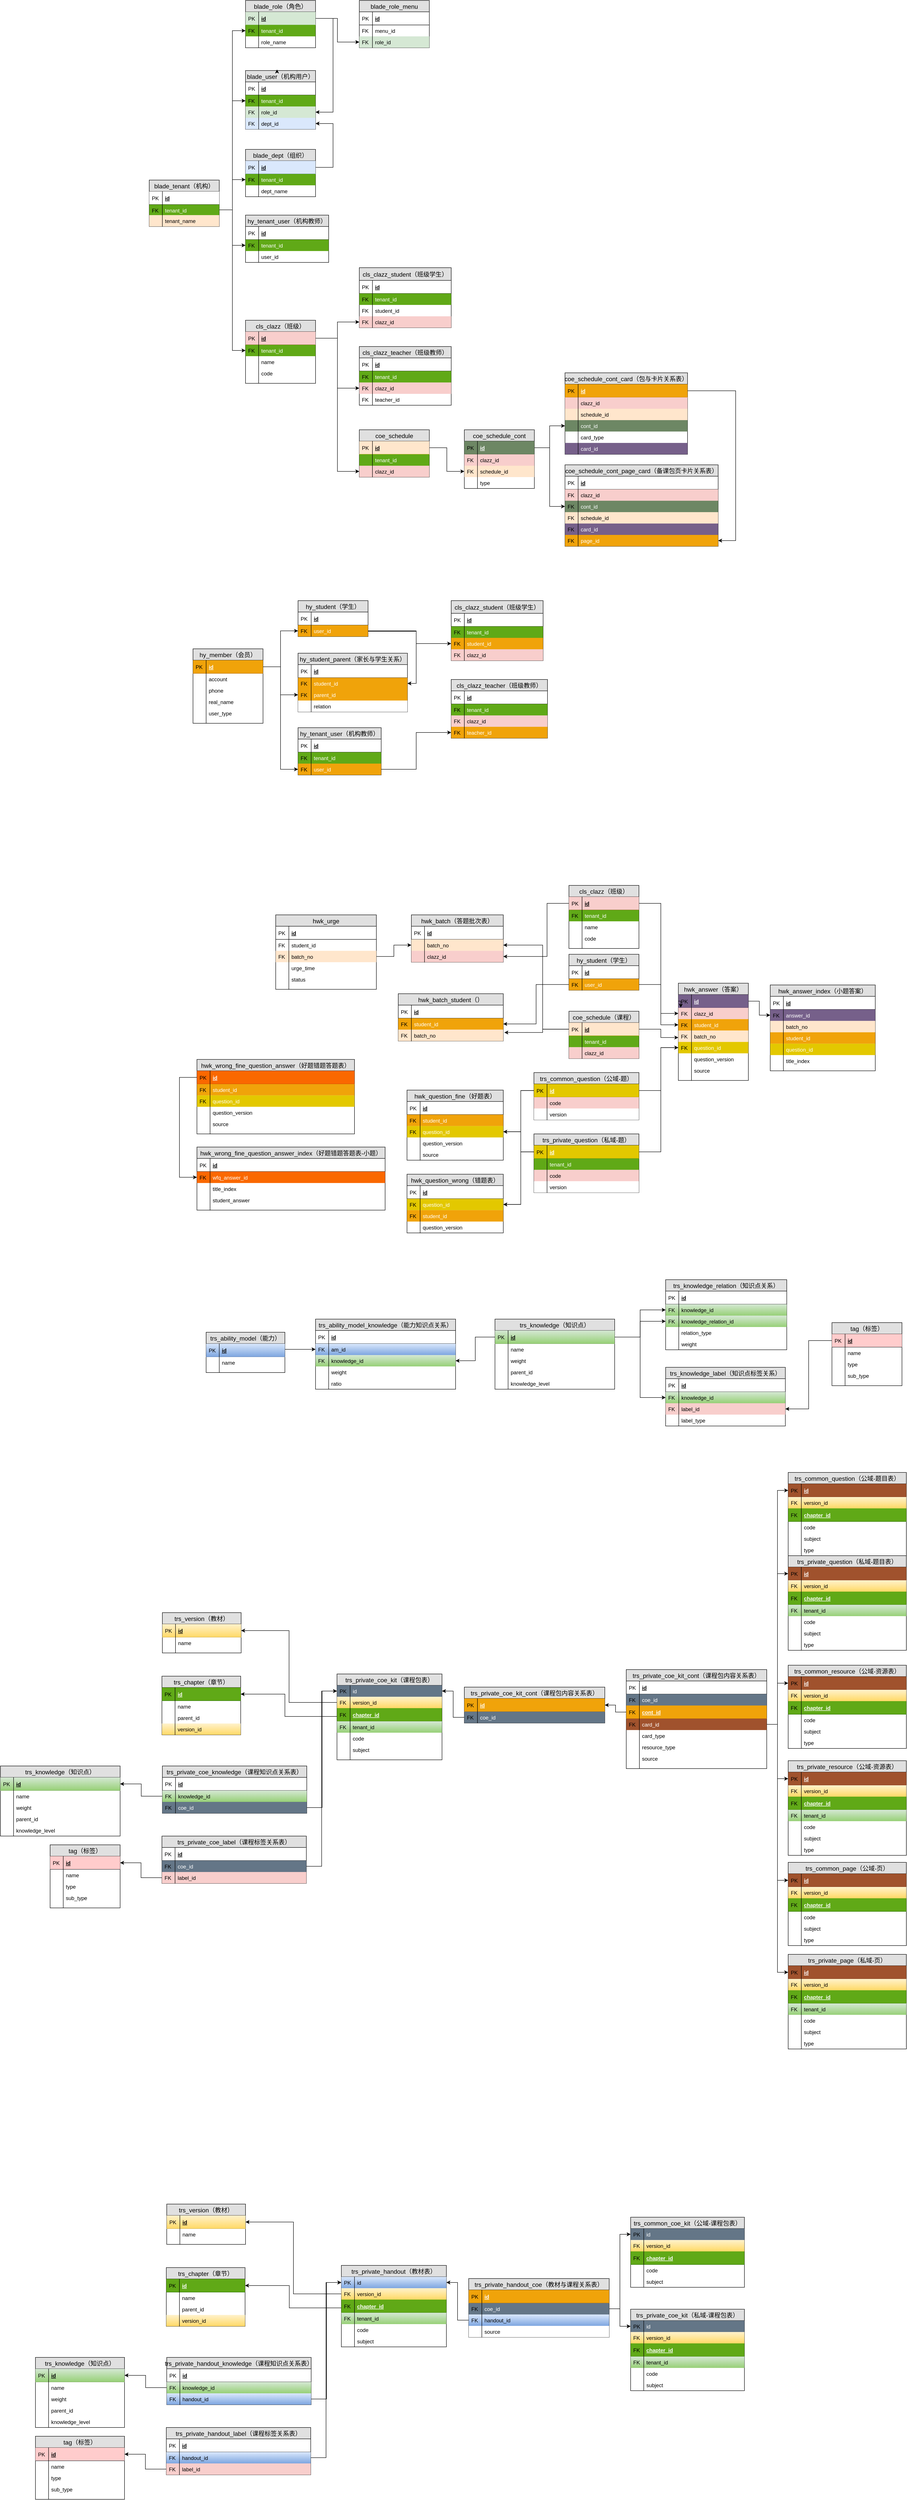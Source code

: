 <mxfile version="12.4.8" type="github">
  <diagram id="uRZ5LNkj6qnoNEVaQnLW" name="第 1 页">
    <mxGraphModel dx="2412" dy="811" grid="1" gridSize="10" guides="1" tooltips="1" connect="1" arrows="1" fold="1" page="1" pageScale="1" pageWidth="827" pageHeight="1169" math="0" shadow="0">
      <root>
        <mxCell id="0"/>
        <mxCell id="1" parent="0"/>
        <mxCell id="jF-yR4b1AywF_RMoqf4l-69" value="" style="edgeStyle=orthogonalEdgeStyle;rounded=0;orthogonalLoop=1;jettySize=auto;html=1;entryX=0;entryY=0.5;entryDx=0;entryDy=0;exitX=1;exitY=0.5;exitDx=0;exitDy=0;" parent="1" source="jF-yR4b1AywF_RMoqf4l-43" target="jF-yR4b1AywF_RMoqf4l-48" edge="1">
          <mxGeometry relative="1" as="geometry">
            <Array as="points">
              <mxPoint x="190" y="498"/>
              <mxPoint x="190" y="89"/>
            </Array>
          </mxGeometry>
        </mxCell>
        <mxCell id="jF-yR4b1AywF_RMoqf4l-12" value="blade_tenant（机构）" style="swimlane;fontStyle=0;childLayout=stackLayout;horizontal=1;startSize=26;fillColor=#e0e0e0;horizontalStack=0;resizeParent=1;resizeParentMax=0;resizeLast=0;collapsible=1;marginBottom=0;swimlaneFillColor=#ffffff;align=center;fontSize=14;" parent="1" vertex="1">
          <mxGeometry y="430" width="160" height="106" as="geometry"/>
        </mxCell>
        <mxCell id="jF-yR4b1AywF_RMoqf4l-13" value="id" style="shape=partialRectangle;top=0;left=0;right=0;bottom=1;align=left;verticalAlign=middle;spacingLeft=34;spacingRight=4;overflow=hidden;rotatable=0;points=[[0,0.5],[1,0.5]];portConstraint=eastwest;dropTarget=0;fontStyle=5;fontSize=12;" parent="jF-yR4b1AywF_RMoqf4l-12" vertex="1">
          <mxGeometry y="26" width="160" height="30" as="geometry"/>
        </mxCell>
        <mxCell id="jF-yR4b1AywF_RMoqf4l-14" value="PK" style="shape=partialRectangle;top=0;left=0;bottom=0;fillColor=none;align=left;verticalAlign=middle;spacingLeft=4;spacingRight=4;overflow=hidden;rotatable=0;points=[];portConstraint=eastwest;part=1;fontSize=12;" parent="jF-yR4b1AywF_RMoqf4l-13" vertex="1" connectable="0">
          <mxGeometry width="30" height="30" as="geometry"/>
        </mxCell>
        <object label="tenant_id" id="jF-yR4b1AywF_RMoqf4l-43">
          <mxCell style="shape=partialRectangle;top=0;left=0;right=0;bottom=0;align=left;verticalAlign=top;fillColor=#60a917;spacingLeft=34;spacingRight=4;overflow=hidden;rotatable=0;points=[[0,0.5],[1,0.5]];portConstraint=eastwest;dropTarget=0;fontSize=12;strokeColor=#2D7600;fontColor=#ffffff;" parent="jF-yR4b1AywF_RMoqf4l-12" vertex="1">
            <mxGeometry y="56" width="160" height="24" as="geometry"/>
          </mxCell>
        </object>
        <mxCell id="jF-yR4b1AywF_RMoqf4l-44" value="FK" style="shape=partialRectangle;top=0;left=0;bottom=0;fillColor=none;align=left;verticalAlign=top;spacingLeft=4;spacingRight=4;overflow=hidden;rotatable=0;points=[];portConstraint=eastwest;part=1;fontSize=12;" parent="jF-yR4b1AywF_RMoqf4l-43" vertex="1" connectable="0">
          <mxGeometry width="30" height="24" as="geometry"/>
        </mxCell>
        <object label="tenant_name" id="jF-yR4b1AywF_RMoqf4l-15">
          <mxCell style="shape=partialRectangle;top=0;left=0;right=0;bottom=0;align=left;verticalAlign=top;fillColor=#ffe6cc;spacingLeft=34;spacingRight=4;overflow=hidden;rotatable=0;points=[[0,0.5],[1,0.5]];portConstraint=eastwest;dropTarget=0;fontSize=12;strokeColor=#d79b00;" parent="jF-yR4b1AywF_RMoqf4l-12" vertex="1">
            <mxGeometry y="80" width="160" height="26" as="geometry"/>
          </mxCell>
        </object>
        <mxCell id="jF-yR4b1AywF_RMoqf4l-16" value="" style="shape=partialRectangle;top=0;left=0;bottom=0;fillColor=none;align=left;verticalAlign=top;spacingLeft=4;spacingRight=4;overflow=hidden;rotatable=0;points=[];portConstraint=eastwest;part=1;fontSize=12;" parent="jF-yR4b1AywF_RMoqf4l-15" vertex="1" connectable="0">
          <mxGeometry width="30" height="26" as="geometry"/>
        </mxCell>
        <mxCell id="jF-yR4b1AywF_RMoqf4l-45" value="blade_role（角色）" style="swimlane;fontStyle=0;childLayout=stackLayout;horizontal=1;startSize=26;fillColor=#e0e0e0;horizontalStack=0;resizeParent=1;resizeParentMax=0;resizeLast=0;collapsible=1;marginBottom=0;swimlaneFillColor=#ffffff;align=center;fontSize=14;" parent="1" vertex="1">
          <mxGeometry x="220" y="20" width="160" height="108" as="geometry"/>
        </mxCell>
        <mxCell id="jF-yR4b1AywF_RMoqf4l-46" value="id" style="shape=partialRectangle;top=0;left=0;right=0;bottom=1;align=left;verticalAlign=middle;fillColor=#d5e8d4;spacingLeft=34;spacingRight=4;overflow=hidden;rotatable=0;points=[[0,0.5],[1,0.5]];portConstraint=eastwest;dropTarget=0;fontStyle=5;fontSize=12;strokeColor=#82b366;" parent="jF-yR4b1AywF_RMoqf4l-45" vertex="1">
          <mxGeometry y="26" width="160" height="30" as="geometry"/>
        </mxCell>
        <mxCell id="jF-yR4b1AywF_RMoqf4l-47" value="PK" style="shape=partialRectangle;top=0;left=0;bottom=0;fillColor=none;align=left;verticalAlign=middle;spacingLeft=4;spacingRight=4;overflow=hidden;rotatable=0;points=[];portConstraint=eastwest;part=1;fontSize=12;" parent="jF-yR4b1AywF_RMoqf4l-46" vertex="1" connectable="0">
          <mxGeometry width="30" height="30" as="geometry"/>
        </mxCell>
        <mxCell id="jF-yR4b1AywF_RMoqf4l-48" value="tenant_id" style="shape=partialRectangle;top=0;left=0;right=0;bottom=0;align=left;verticalAlign=top;fillColor=#60a917;spacingLeft=34;spacingRight=4;overflow=hidden;rotatable=0;points=[[0,0.5],[1,0.5]];portConstraint=eastwest;dropTarget=0;fontSize=12;strokeColor=#2D7600;fontColor=#ffffff;" parent="jF-yR4b1AywF_RMoqf4l-45" vertex="1">
          <mxGeometry y="56" width="160" height="26" as="geometry"/>
        </mxCell>
        <mxCell id="jF-yR4b1AywF_RMoqf4l-49" value="FK" style="shape=partialRectangle;top=0;left=0;bottom=0;fillColor=none;align=left;verticalAlign=top;spacingLeft=4;spacingRight=4;overflow=hidden;rotatable=0;points=[];portConstraint=eastwest;part=1;fontSize=12;" parent="jF-yR4b1AywF_RMoqf4l-48" vertex="1" connectable="0">
          <mxGeometry width="30" height="26" as="geometry"/>
        </mxCell>
        <mxCell id="jF-yR4b1AywF_RMoqf4l-50" value="role_name" style="shape=partialRectangle;top=0;left=0;right=0;bottom=0;align=left;verticalAlign=top;fillColor=none;spacingLeft=34;spacingRight=4;overflow=hidden;rotatable=0;points=[[0,0.5],[1,0.5]];portConstraint=eastwest;dropTarget=0;fontSize=12;" parent="jF-yR4b1AywF_RMoqf4l-45" vertex="1">
          <mxGeometry y="82" width="160" height="26" as="geometry"/>
        </mxCell>
        <mxCell id="jF-yR4b1AywF_RMoqf4l-51" value="" style="shape=partialRectangle;top=0;left=0;bottom=0;fillColor=none;align=left;verticalAlign=top;spacingLeft=4;spacingRight=4;overflow=hidden;rotatable=0;points=[];portConstraint=eastwest;part=1;fontSize=12;" parent="jF-yR4b1AywF_RMoqf4l-50" vertex="1" connectable="0">
          <mxGeometry width="30" height="26" as="geometry"/>
        </mxCell>
        <mxCell id="jF-yR4b1AywF_RMoqf4l-56" value="blade_user（机构用户）" style="swimlane;fontStyle=0;childLayout=stackLayout;horizontal=1;startSize=26;fillColor=#e0e0e0;horizontalStack=0;resizeParent=1;resizeParentMax=0;resizeLast=0;collapsible=1;marginBottom=0;swimlaneFillColor=#ffffff;align=center;fontSize=14;" parent="1" vertex="1">
          <mxGeometry x="220" y="180" width="160" height="134" as="geometry"/>
        </mxCell>
        <mxCell id="jF-yR4b1AywF_RMoqf4l-57" value="id" style="shape=partialRectangle;top=0;left=0;right=0;bottom=1;align=left;verticalAlign=middle;fillColor=none;spacingLeft=34;spacingRight=4;overflow=hidden;rotatable=0;points=[[0,0.5],[1,0.5]];portConstraint=eastwest;dropTarget=0;fontStyle=5;fontSize=12;" parent="jF-yR4b1AywF_RMoqf4l-56" vertex="1">
          <mxGeometry y="26" width="160" height="30" as="geometry"/>
        </mxCell>
        <mxCell id="jF-yR4b1AywF_RMoqf4l-58" value="PK" style="shape=partialRectangle;top=0;left=0;bottom=0;fillColor=none;align=left;verticalAlign=middle;spacingLeft=4;spacingRight=4;overflow=hidden;rotatable=0;points=[];portConstraint=eastwest;part=1;fontSize=12;" parent="jF-yR4b1AywF_RMoqf4l-57" vertex="1" connectable="0">
          <mxGeometry width="30" height="30" as="geometry"/>
        </mxCell>
        <mxCell id="jF-yR4b1AywF_RMoqf4l-59" value="tenant_id" style="shape=partialRectangle;top=0;left=0;right=0;bottom=0;align=left;verticalAlign=top;fillColor=#60a917;spacingLeft=34;spacingRight=4;overflow=hidden;rotatable=0;points=[[0,0.5],[1,0.5]];portConstraint=eastwest;dropTarget=0;fontSize=12;strokeColor=#2D7600;fontColor=#ffffff;" parent="jF-yR4b1AywF_RMoqf4l-56" vertex="1">
          <mxGeometry y="56" width="160" height="26" as="geometry"/>
        </mxCell>
        <mxCell id="jF-yR4b1AywF_RMoqf4l-60" value="FK" style="shape=partialRectangle;top=0;left=0;bottom=0;fillColor=none;align=left;verticalAlign=top;spacingLeft=4;spacingRight=4;overflow=hidden;rotatable=0;points=[];portConstraint=eastwest;part=1;fontSize=12;" parent="jF-yR4b1AywF_RMoqf4l-59" vertex="1" connectable="0">
          <mxGeometry width="30" height="26" as="geometry"/>
        </mxCell>
        <mxCell id="jF-yR4b1AywF_RMoqf4l-71" value="role_id" style="shape=partialRectangle;top=0;left=0;right=0;bottom=0;align=left;verticalAlign=top;fillColor=#d5e8d4;spacingLeft=34;spacingRight=4;overflow=hidden;rotatable=0;points=[[0,0.5],[1,0.5]];portConstraint=eastwest;dropTarget=0;fontSize=12;strokeColor=#82b366;" parent="jF-yR4b1AywF_RMoqf4l-56" vertex="1">
          <mxGeometry y="82" width="160" height="26" as="geometry"/>
        </mxCell>
        <mxCell id="jF-yR4b1AywF_RMoqf4l-72" value="FK" style="shape=partialRectangle;top=0;left=0;bottom=0;fillColor=none;align=left;verticalAlign=top;spacingLeft=4;spacingRight=4;overflow=hidden;rotatable=0;points=[];portConstraint=eastwest;part=1;fontSize=12;" parent="jF-yR4b1AywF_RMoqf4l-71" vertex="1" connectable="0">
          <mxGeometry width="30" height="26" as="geometry"/>
        </mxCell>
        <mxCell id="jF-yR4b1AywF_RMoqf4l-73" value="dept_id" style="shape=partialRectangle;top=0;left=0;right=0;bottom=0;align=left;verticalAlign=top;fillColor=#dae8fc;spacingLeft=34;spacingRight=4;overflow=hidden;rotatable=0;points=[[0,0.5],[1,0.5]];portConstraint=eastwest;dropTarget=0;fontSize=12;strokeColor=#6c8ebf;" parent="jF-yR4b1AywF_RMoqf4l-56" vertex="1">
          <mxGeometry y="108" width="160" height="26" as="geometry"/>
        </mxCell>
        <mxCell id="jF-yR4b1AywF_RMoqf4l-74" value="FK" style="shape=partialRectangle;top=0;left=0;bottom=0;fillColor=none;align=left;verticalAlign=top;spacingLeft=4;spacingRight=4;overflow=hidden;rotatable=0;points=[];portConstraint=eastwest;part=1;fontSize=12;" parent="jF-yR4b1AywF_RMoqf4l-73" vertex="1" connectable="0">
          <mxGeometry width="30" height="26" as="geometry"/>
        </mxCell>
        <mxCell id="jF-yR4b1AywF_RMoqf4l-77" value="blade_dept（组织）" style="swimlane;fontStyle=0;childLayout=stackLayout;horizontal=1;startSize=26;fillColor=#e0e0e0;horizontalStack=0;resizeParent=1;resizeParentMax=0;resizeLast=0;collapsible=1;marginBottom=0;swimlaneFillColor=#ffffff;align=center;fontSize=14;" parent="1" vertex="1">
          <mxGeometry x="220" y="360" width="160" height="108" as="geometry"/>
        </mxCell>
        <mxCell id="jF-yR4b1AywF_RMoqf4l-78" value="id" style="shape=partialRectangle;top=0;left=0;right=0;bottom=1;align=left;verticalAlign=middle;fillColor=#dae8fc;spacingLeft=34;spacingRight=4;overflow=hidden;rotatable=0;points=[[0,0.5],[1,0.5]];portConstraint=eastwest;dropTarget=0;fontStyle=5;fontSize=12;strokeColor=#6c8ebf;" parent="jF-yR4b1AywF_RMoqf4l-77" vertex="1">
          <mxGeometry y="26" width="160" height="30" as="geometry"/>
        </mxCell>
        <mxCell id="jF-yR4b1AywF_RMoqf4l-79" value="PK" style="shape=partialRectangle;top=0;left=0;bottom=0;fillColor=none;align=left;verticalAlign=middle;spacingLeft=4;spacingRight=4;overflow=hidden;rotatable=0;points=[];portConstraint=eastwest;part=1;fontSize=12;" parent="jF-yR4b1AywF_RMoqf4l-78" vertex="1" connectable="0">
          <mxGeometry width="30" height="30" as="geometry"/>
        </mxCell>
        <mxCell id="jF-yR4b1AywF_RMoqf4l-80" value="tenant_id" style="shape=partialRectangle;top=0;left=0;right=0;bottom=0;align=left;verticalAlign=top;fillColor=#60a917;spacingLeft=34;spacingRight=4;overflow=hidden;rotatable=0;points=[[0,0.5],[1,0.5]];portConstraint=eastwest;dropTarget=0;fontSize=12;strokeColor=#2D7600;fontColor=#ffffff;" parent="jF-yR4b1AywF_RMoqf4l-77" vertex="1">
          <mxGeometry y="56" width="160" height="26" as="geometry"/>
        </mxCell>
        <mxCell id="jF-yR4b1AywF_RMoqf4l-81" value="FK" style="shape=partialRectangle;top=0;left=0;bottom=0;fillColor=none;align=left;verticalAlign=top;spacingLeft=4;spacingRight=4;overflow=hidden;rotatable=0;points=[];portConstraint=eastwest;part=1;fontSize=12;" parent="jF-yR4b1AywF_RMoqf4l-80" vertex="1" connectable="0">
          <mxGeometry width="30" height="26" as="geometry"/>
        </mxCell>
        <mxCell id="jF-yR4b1AywF_RMoqf4l-84" value="dept_name" style="shape=partialRectangle;top=0;left=0;right=0;bottom=0;align=left;verticalAlign=top;fillColor=none;spacingLeft=34;spacingRight=4;overflow=hidden;rotatable=0;points=[[0,0.5],[1,0.5]];portConstraint=eastwest;dropTarget=0;fontSize=12;" parent="jF-yR4b1AywF_RMoqf4l-77" vertex="1">
          <mxGeometry y="82" width="160" height="26" as="geometry"/>
        </mxCell>
        <mxCell id="jF-yR4b1AywF_RMoqf4l-85" value="" style="shape=partialRectangle;top=0;left=0;bottom=0;fillColor=none;align=left;verticalAlign=top;spacingLeft=4;spacingRight=4;overflow=hidden;rotatable=0;points=[];portConstraint=eastwest;part=1;fontSize=12;" parent="jF-yR4b1AywF_RMoqf4l-84" vertex="1" connectable="0">
          <mxGeometry width="30" height="26" as="geometry"/>
        </mxCell>
        <mxCell id="jF-yR4b1AywF_RMoqf4l-88" style="edgeStyle=orthogonalEdgeStyle;rounded=0;orthogonalLoop=1;jettySize=auto;html=1;entryX=0;entryY=0.5;entryDx=0;entryDy=0;" parent="1" source="jF-yR4b1AywF_RMoqf4l-43" target="jF-yR4b1AywF_RMoqf4l-80" edge="1">
          <mxGeometry relative="1" as="geometry">
            <Array as="points">
              <mxPoint x="190" y="498"/>
              <mxPoint x="190" y="429"/>
            </Array>
          </mxGeometry>
        </mxCell>
        <mxCell id="jF-yR4b1AywF_RMoqf4l-89" value="hy_tenant_user（机构教师）" style="swimlane;fontStyle=0;childLayout=stackLayout;horizontal=1;startSize=26;fillColor=#e0e0e0;horizontalStack=0;resizeParent=1;resizeParentMax=0;resizeLast=0;collapsible=1;marginBottom=0;swimlaneFillColor=#ffffff;align=center;fontSize=14;" parent="1" vertex="1">
          <mxGeometry x="220" y="510" width="190" height="108" as="geometry"/>
        </mxCell>
        <mxCell id="jF-yR4b1AywF_RMoqf4l-90" value="id" style="shape=partialRectangle;top=0;left=0;right=0;bottom=1;align=left;verticalAlign=middle;fillColor=none;spacingLeft=34;spacingRight=4;overflow=hidden;rotatable=0;points=[[0,0.5],[1,0.5]];portConstraint=eastwest;dropTarget=0;fontStyle=5;fontSize=12;" parent="jF-yR4b1AywF_RMoqf4l-89" vertex="1">
          <mxGeometry y="26" width="190" height="30" as="geometry"/>
        </mxCell>
        <mxCell id="jF-yR4b1AywF_RMoqf4l-91" value="PK" style="shape=partialRectangle;top=0;left=0;bottom=0;fillColor=none;align=left;verticalAlign=middle;spacingLeft=4;spacingRight=4;overflow=hidden;rotatable=0;points=[];portConstraint=eastwest;part=1;fontSize=12;" parent="jF-yR4b1AywF_RMoqf4l-90" vertex="1" connectable="0">
          <mxGeometry width="30" height="30" as="geometry"/>
        </mxCell>
        <mxCell id="jF-yR4b1AywF_RMoqf4l-92" value="tenant_id" style="shape=partialRectangle;top=0;left=0;right=0;bottom=0;align=left;verticalAlign=top;fillColor=#60a917;spacingLeft=34;spacingRight=4;overflow=hidden;rotatable=0;points=[[0,0.5],[1,0.5]];portConstraint=eastwest;dropTarget=0;fontSize=12;strokeColor=#2D7600;fontColor=#ffffff;" parent="jF-yR4b1AywF_RMoqf4l-89" vertex="1">
          <mxGeometry y="56" width="190" height="26" as="geometry"/>
        </mxCell>
        <mxCell id="jF-yR4b1AywF_RMoqf4l-93" value="FK" style="shape=partialRectangle;top=0;left=0;bottom=0;fillColor=none;align=left;verticalAlign=top;spacingLeft=4;spacingRight=4;overflow=hidden;rotatable=0;points=[];portConstraint=eastwest;part=1;fontSize=12;" parent="jF-yR4b1AywF_RMoqf4l-92" vertex="1" connectable="0">
          <mxGeometry width="30" height="26" as="geometry"/>
        </mxCell>
        <mxCell id="jF-yR4b1AywF_RMoqf4l-94" value="user_id" style="shape=partialRectangle;top=0;left=0;right=0;bottom=0;align=left;verticalAlign=top;fillColor=none;spacingLeft=34;spacingRight=4;overflow=hidden;rotatable=0;points=[[0,0.5],[1,0.5]];portConstraint=eastwest;dropTarget=0;fontSize=12;" parent="jF-yR4b1AywF_RMoqf4l-89" vertex="1">
          <mxGeometry y="82" width="190" height="26" as="geometry"/>
        </mxCell>
        <mxCell id="jF-yR4b1AywF_RMoqf4l-95" value="" style="shape=partialRectangle;top=0;left=0;bottom=0;fillColor=none;align=left;verticalAlign=top;spacingLeft=4;spacingRight=4;overflow=hidden;rotatable=0;points=[];portConstraint=eastwest;part=1;fontSize=12;" parent="jF-yR4b1AywF_RMoqf4l-94" vertex="1" connectable="0">
          <mxGeometry width="30" height="26" as="geometry"/>
        </mxCell>
        <mxCell id="jF-yR4b1AywF_RMoqf4l-100" style="edgeStyle=orthogonalEdgeStyle;rounded=0;orthogonalLoop=1;jettySize=auto;html=1;entryX=0;entryY=0.5;entryDx=0;entryDy=0;" parent="1" source="jF-yR4b1AywF_RMoqf4l-43" target="jF-yR4b1AywF_RMoqf4l-92" edge="1">
          <mxGeometry relative="1" as="geometry">
            <Array as="points">
              <mxPoint x="190" y="498"/>
              <mxPoint x="190" y="579"/>
            </Array>
          </mxGeometry>
        </mxCell>
        <mxCell id="jF-yR4b1AywF_RMoqf4l-108" value="blade_role_menu" style="swimlane;fontStyle=0;childLayout=stackLayout;horizontal=1;startSize=26;fillColor=#e0e0e0;horizontalStack=0;resizeParent=1;resizeParentMax=0;resizeLast=0;collapsible=1;marginBottom=0;swimlaneFillColor=#ffffff;align=center;fontSize=14;" parent="1" vertex="1">
          <mxGeometry x="480" y="20" width="160" height="108" as="geometry"/>
        </mxCell>
        <mxCell id="jF-yR4b1AywF_RMoqf4l-109" value="id" style="shape=partialRectangle;top=0;left=0;right=0;bottom=1;align=left;verticalAlign=middle;fillColor=none;spacingLeft=34;spacingRight=4;overflow=hidden;rotatable=0;points=[[0,0.5],[1,0.5]];portConstraint=eastwest;dropTarget=0;fontStyle=5;fontSize=12;" parent="jF-yR4b1AywF_RMoqf4l-108" vertex="1">
          <mxGeometry y="26" width="160" height="30" as="geometry"/>
        </mxCell>
        <mxCell id="jF-yR4b1AywF_RMoqf4l-110" value="PK" style="shape=partialRectangle;top=0;left=0;bottom=0;fillColor=none;align=left;verticalAlign=middle;spacingLeft=4;spacingRight=4;overflow=hidden;rotatable=0;points=[];portConstraint=eastwest;part=1;fontSize=12;" parent="jF-yR4b1AywF_RMoqf4l-109" vertex="1" connectable="0">
          <mxGeometry width="30" height="30" as="geometry"/>
        </mxCell>
        <mxCell id="jF-yR4b1AywF_RMoqf4l-111" value="menu_id" style="shape=partialRectangle;top=0;left=0;right=0;bottom=0;align=left;verticalAlign=top;fillColor=none;spacingLeft=34;spacingRight=4;overflow=hidden;rotatable=0;points=[[0,0.5],[1,0.5]];portConstraint=eastwest;dropTarget=0;fontSize=12;" parent="jF-yR4b1AywF_RMoqf4l-108" vertex="1">
          <mxGeometry y="56" width="160" height="26" as="geometry"/>
        </mxCell>
        <mxCell id="jF-yR4b1AywF_RMoqf4l-112" value="FK" style="shape=partialRectangle;top=0;left=0;bottom=0;fillColor=none;align=left;verticalAlign=top;spacingLeft=4;spacingRight=4;overflow=hidden;rotatable=0;points=[];portConstraint=eastwest;part=1;fontSize=12;" parent="jF-yR4b1AywF_RMoqf4l-111" vertex="1" connectable="0">
          <mxGeometry width="30" height="26" as="geometry"/>
        </mxCell>
        <mxCell id="jF-yR4b1AywF_RMoqf4l-113" value="role_id" style="shape=partialRectangle;top=0;left=0;right=0;bottom=0;align=left;verticalAlign=top;fillColor=#d5e8d4;spacingLeft=34;spacingRight=4;overflow=hidden;rotatable=0;points=[[0,0.5],[1,0.5]];portConstraint=eastwest;dropTarget=0;fontSize=12;strokeColor=#82b366;" parent="jF-yR4b1AywF_RMoqf4l-108" vertex="1">
          <mxGeometry y="82" width="160" height="26" as="geometry"/>
        </mxCell>
        <mxCell id="jF-yR4b1AywF_RMoqf4l-114" value="FK" style="shape=partialRectangle;top=0;left=0;bottom=0;fillColor=none;align=left;verticalAlign=top;spacingLeft=4;spacingRight=4;overflow=hidden;rotatable=0;points=[];portConstraint=eastwest;part=1;fontSize=12;" parent="jF-yR4b1AywF_RMoqf4l-113" vertex="1" connectable="0">
          <mxGeometry width="30" height="26" as="geometry"/>
        </mxCell>
        <mxCell id="jF-yR4b1AywF_RMoqf4l-119" style="edgeStyle=orthogonalEdgeStyle;rounded=0;orthogonalLoop=1;jettySize=auto;html=1;entryX=0;entryY=0.5;entryDx=0;entryDy=0;" parent="1" source="jF-yR4b1AywF_RMoqf4l-46" target="jF-yR4b1AywF_RMoqf4l-113" edge="1">
          <mxGeometry relative="1" as="geometry"/>
        </mxCell>
        <mxCell id="jF-yR4b1AywF_RMoqf4l-123" value="cls_clazz（班级）" style="swimlane;fontStyle=0;childLayout=stackLayout;horizontal=1;startSize=26;fillColor=#e0e0e0;horizontalStack=0;resizeParent=1;resizeParentMax=0;resizeLast=0;collapsible=1;marginBottom=0;swimlaneFillColor=#ffffff;align=center;fontSize=14;" parent="1" vertex="1">
          <mxGeometry x="220" y="750" width="160" height="144" as="geometry"/>
        </mxCell>
        <mxCell id="jF-yR4b1AywF_RMoqf4l-124" value="id" style="shape=partialRectangle;top=0;left=0;right=0;bottom=1;align=left;verticalAlign=middle;fillColor=#f8cecc;spacingLeft=34;spacingRight=4;overflow=hidden;rotatable=0;points=[[0,0.5],[1,0.5]];portConstraint=eastwest;dropTarget=0;fontStyle=5;fontSize=12;strokeColor=#b85450;" parent="jF-yR4b1AywF_RMoqf4l-123" vertex="1">
          <mxGeometry y="26" width="160" height="30" as="geometry"/>
        </mxCell>
        <mxCell id="jF-yR4b1AywF_RMoqf4l-125" value="PK" style="shape=partialRectangle;top=0;left=0;bottom=0;fillColor=none;align=left;verticalAlign=middle;spacingLeft=4;spacingRight=4;overflow=hidden;rotatable=0;points=[];portConstraint=eastwest;part=1;fontSize=12;" parent="jF-yR4b1AywF_RMoqf4l-124" vertex="1" connectable="0">
          <mxGeometry width="30" height="30" as="geometry"/>
        </mxCell>
        <mxCell id="jF-yR4b1AywF_RMoqf4l-126" value="tenant_id" style="shape=partialRectangle;top=0;left=0;right=0;bottom=0;align=left;verticalAlign=top;fillColor=#60a917;spacingLeft=34;spacingRight=4;overflow=hidden;rotatable=0;points=[[0,0.5],[1,0.5]];portConstraint=eastwest;dropTarget=0;fontSize=12;strokeColor=#2D7600;fontColor=#ffffff;" parent="jF-yR4b1AywF_RMoqf4l-123" vertex="1">
          <mxGeometry y="56" width="160" height="26" as="geometry"/>
        </mxCell>
        <mxCell id="jF-yR4b1AywF_RMoqf4l-127" value="FK" style="shape=partialRectangle;top=0;left=0;bottom=0;fillColor=none;align=left;verticalAlign=top;spacingLeft=4;spacingRight=4;overflow=hidden;rotatable=0;points=[];portConstraint=eastwest;part=1;fontSize=12;" parent="jF-yR4b1AywF_RMoqf4l-126" vertex="1" connectable="0">
          <mxGeometry width="30" height="26" as="geometry"/>
        </mxCell>
        <mxCell id="jF-yR4b1AywF_RMoqf4l-128" value="name" style="shape=partialRectangle;top=0;left=0;right=0;bottom=0;align=left;verticalAlign=top;fillColor=none;spacingLeft=34;spacingRight=4;overflow=hidden;rotatable=0;points=[[0,0.5],[1,0.5]];portConstraint=eastwest;dropTarget=0;fontSize=12;" parent="jF-yR4b1AywF_RMoqf4l-123" vertex="1">
          <mxGeometry y="82" width="160" height="26" as="geometry"/>
        </mxCell>
        <mxCell id="jF-yR4b1AywF_RMoqf4l-129" value="" style="shape=partialRectangle;top=0;left=0;bottom=0;fillColor=none;align=left;verticalAlign=top;spacingLeft=4;spacingRight=4;overflow=hidden;rotatable=0;points=[];portConstraint=eastwest;part=1;fontSize=12;" parent="jF-yR4b1AywF_RMoqf4l-128" vertex="1" connectable="0">
          <mxGeometry width="30" height="26" as="geometry"/>
        </mxCell>
        <mxCell id="jF-yR4b1AywF_RMoqf4l-135" value="code" style="shape=partialRectangle;top=0;left=0;right=0;bottom=0;align=left;verticalAlign=top;fillColor=none;spacingLeft=34;spacingRight=4;overflow=hidden;rotatable=0;points=[[0,0.5],[1,0.5]];portConstraint=eastwest;dropTarget=0;fontSize=12;" parent="jF-yR4b1AywF_RMoqf4l-123" vertex="1">
          <mxGeometry y="108" width="160" height="26" as="geometry"/>
        </mxCell>
        <mxCell id="jF-yR4b1AywF_RMoqf4l-136" value="" style="shape=partialRectangle;top=0;left=0;bottom=0;fillColor=none;align=left;verticalAlign=top;spacingLeft=4;spacingRight=4;overflow=hidden;rotatable=0;points=[];portConstraint=eastwest;part=1;fontSize=12;" parent="jF-yR4b1AywF_RMoqf4l-135" vertex="1" connectable="0">
          <mxGeometry width="30" height="26" as="geometry"/>
        </mxCell>
        <mxCell id="jF-yR4b1AywF_RMoqf4l-132" value="" style="shape=partialRectangle;top=0;left=0;right=0;bottom=0;align=left;verticalAlign=top;fillColor=none;spacingLeft=34;spacingRight=4;overflow=hidden;rotatable=0;points=[[0,0.5],[1,0.5]];portConstraint=eastwest;dropTarget=0;fontSize=12;" parent="jF-yR4b1AywF_RMoqf4l-123" vertex="1">
          <mxGeometry y="134" width="160" height="10" as="geometry"/>
        </mxCell>
        <mxCell id="jF-yR4b1AywF_RMoqf4l-133" value="" style="shape=partialRectangle;top=0;left=0;bottom=0;fillColor=none;align=left;verticalAlign=top;spacingLeft=4;spacingRight=4;overflow=hidden;rotatable=0;points=[];portConstraint=eastwest;part=1;fontSize=12;" parent="jF-yR4b1AywF_RMoqf4l-132" vertex="1" connectable="0">
          <mxGeometry width="30" height="10" as="geometry"/>
        </mxCell>
        <mxCell id="jF-yR4b1AywF_RMoqf4l-134" style="edgeStyle=orthogonalEdgeStyle;rounded=0;orthogonalLoop=1;jettySize=auto;html=1;entryX=0;entryY=0.5;entryDx=0;entryDy=0;" parent="1" source="jF-yR4b1AywF_RMoqf4l-43" target="jF-yR4b1AywF_RMoqf4l-126" edge="1">
          <mxGeometry relative="1" as="geometry"/>
        </mxCell>
        <mxCell id="jF-yR4b1AywF_RMoqf4l-137" value="cls_clazz_student（班级学生）" style="swimlane;fontStyle=0;childLayout=stackLayout;horizontal=1;startSize=29;fillColor=#e0e0e0;horizontalStack=0;resizeParent=1;resizeParentMax=0;resizeLast=0;collapsible=1;marginBottom=0;swimlaneFillColor=#ffffff;align=center;fontSize=14;" parent="1" vertex="1">
          <mxGeometry x="480" y="630" width="210" height="137" as="geometry"/>
        </mxCell>
        <mxCell id="jF-yR4b1AywF_RMoqf4l-138" value="id" style="shape=partialRectangle;top=0;left=0;right=0;bottom=1;align=left;verticalAlign=middle;fillColor=none;spacingLeft=34;spacingRight=4;overflow=hidden;rotatable=0;points=[[0,0.5],[1,0.5]];portConstraint=eastwest;dropTarget=0;fontStyle=5;fontSize=12;" parent="jF-yR4b1AywF_RMoqf4l-137" vertex="1">
          <mxGeometry y="29" width="210" height="30" as="geometry"/>
        </mxCell>
        <mxCell id="jF-yR4b1AywF_RMoqf4l-139" value="PK" style="shape=partialRectangle;top=0;left=0;bottom=0;fillColor=none;align=left;verticalAlign=middle;spacingLeft=4;spacingRight=4;overflow=hidden;rotatable=0;points=[];portConstraint=eastwest;part=1;fontSize=12;" parent="jF-yR4b1AywF_RMoqf4l-138" vertex="1" connectable="0">
          <mxGeometry width="30" height="30" as="geometry"/>
        </mxCell>
        <mxCell id="jF-yR4b1AywF_RMoqf4l-140" value="tenant_id" style="shape=partialRectangle;top=0;left=0;right=0;bottom=0;align=left;verticalAlign=top;fillColor=#60a917;spacingLeft=34;spacingRight=4;overflow=hidden;rotatable=0;points=[[0,0.5],[1,0.5]];portConstraint=eastwest;dropTarget=0;fontSize=12;strokeColor=#2D7600;fontColor=#ffffff;" parent="jF-yR4b1AywF_RMoqf4l-137" vertex="1">
          <mxGeometry y="59" width="210" height="26" as="geometry"/>
        </mxCell>
        <mxCell id="jF-yR4b1AywF_RMoqf4l-141" value="FK" style="shape=partialRectangle;top=0;left=0;bottom=0;fillColor=none;align=left;verticalAlign=top;spacingLeft=4;spacingRight=4;overflow=hidden;rotatable=0;points=[];portConstraint=eastwest;part=1;fontSize=12;" parent="jF-yR4b1AywF_RMoqf4l-140" vertex="1" connectable="0">
          <mxGeometry width="30" height="26" as="geometry"/>
        </mxCell>
        <mxCell id="jF-yR4b1AywF_RMoqf4l-144" value="student_id" style="shape=partialRectangle;top=0;left=0;right=0;bottom=0;align=left;verticalAlign=top;fillColor=none;spacingLeft=34;spacingRight=4;overflow=hidden;rotatable=0;points=[[0,0.5],[1,0.5]];portConstraint=eastwest;dropTarget=0;fontSize=12;" parent="jF-yR4b1AywF_RMoqf4l-137" vertex="1">
          <mxGeometry y="85" width="210" height="26" as="geometry"/>
        </mxCell>
        <mxCell id="jF-yR4b1AywF_RMoqf4l-145" value="FK" style="shape=partialRectangle;top=0;left=0;bottom=0;fillColor=none;align=left;verticalAlign=top;spacingLeft=4;spacingRight=4;overflow=hidden;rotatable=0;points=[];portConstraint=eastwest;part=1;fontSize=12;" parent="jF-yR4b1AywF_RMoqf4l-144" vertex="1" connectable="0">
          <mxGeometry width="30" height="26" as="geometry"/>
        </mxCell>
        <mxCell id="jF-yR4b1AywF_RMoqf4l-142" value="clazz_id" style="shape=partialRectangle;top=0;left=0;right=0;bottom=0;align=left;verticalAlign=top;fillColor=#f8cecc;spacingLeft=34;spacingRight=4;overflow=hidden;rotatable=0;points=[[0,0.5],[1,0.5]];portConstraint=eastwest;dropTarget=0;fontSize=12;strokeColor=#b85450;" parent="jF-yR4b1AywF_RMoqf4l-137" vertex="1">
          <mxGeometry y="111" width="210" height="26" as="geometry"/>
        </mxCell>
        <mxCell id="jF-yR4b1AywF_RMoqf4l-143" value="FK" style="shape=partialRectangle;top=0;left=0;bottom=0;fillColor=none;align=left;verticalAlign=top;spacingLeft=4;spacingRight=4;overflow=hidden;rotatable=0;points=[];portConstraint=eastwest;part=1;fontSize=12;" parent="jF-yR4b1AywF_RMoqf4l-142" vertex="1" connectable="0">
          <mxGeometry width="30" height="26" as="geometry"/>
        </mxCell>
        <mxCell id="jF-yR4b1AywF_RMoqf4l-149" style="edgeStyle=orthogonalEdgeStyle;rounded=0;orthogonalLoop=1;jettySize=auto;html=1;entryX=0;entryY=0.5;entryDx=0;entryDy=0;" parent="1" source="jF-yR4b1AywF_RMoqf4l-124" target="jF-yR4b1AywF_RMoqf4l-142" edge="1">
          <mxGeometry relative="1" as="geometry"/>
        </mxCell>
        <mxCell id="jF-yR4b1AywF_RMoqf4l-150" value="cls_clazz_teacher（班级教师）" style="swimlane;fontStyle=0;childLayout=stackLayout;horizontal=1;startSize=26;fillColor=#e0e0e0;horizontalStack=0;resizeParent=1;resizeParentMax=0;resizeLast=0;collapsible=1;marginBottom=0;swimlaneFillColor=#ffffff;align=center;fontSize=14;" parent="1" vertex="1">
          <mxGeometry x="480" y="810" width="210" height="134" as="geometry"/>
        </mxCell>
        <mxCell id="jF-yR4b1AywF_RMoqf4l-151" value="id" style="shape=partialRectangle;top=0;left=0;right=0;bottom=1;align=left;verticalAlign=middle;fillColor=none;spacingLeft=34;spacingRight=4;overflow=hidden;rotatable=0;points=[[0,0.5],[1,0.5]];portConstraint=eastwest;dropTarget=0;fontStyle=5;fontSize=12;" parent="jF-yR4b1AywF_RMoqf4l-150" vertex="1">
          <mxGeometry y="26" width="210" height="30" as="geometry"/>
        </mxCell>
        <mxCell id="jF-yR4b1AywF_RMoqf4l-152" value="PK" style="shape=partialRectangle;top=0;left=0;bottom=0;fillColor=none;align=left;verticalAlign=middle;spacingLeft=4;spacingRight=4;overflow=hidden;rotatable=0;points=[];portConstraint=eastwest;part=1;fontSize=12;" parent="jF-yR4b1AywF_RMoqf4l-151" vertex="1" connectable="0">
          <mxGeometry width="30" height="30" as="geometry"/>
        </mxCell>
        <mxCell id="jF-yR4b1AywF_RMoqf4l-153" value="tenant_id" style="shape=partialRectangle;top=0;left=0;right=0;bottom=0;align=left;verticalAlign=top;fillColor=#60a917;spacingLeft=34;spacingRight=4;overflow=hidden;rotatable=0;points=[[0,0.5],[1,0.5]];portConstraint=eastwest;dropTarget=0;fontSize=12;strokeColor=#2D7600;fontColor=#ffffff;" parent="jF-yR4b1AywF_RMoqf4l-150" vertex="1">
          <mxGeometry y="56" width="210" height="26" as="geometry"/>
        </mxCell>
        <mxCell id="jF-yR4b1AywF_RMoqf4l-154" value="FK" style="shape=partialRectangle;top=0;left=0;bottom=0;fillColor=none;align=left;verticalAlign=top;spacingLeft=4;spacingRight=4;overflow=hidden;rotatable=0;points=[];portConstraint=eastwest;part=1;fontSize=12;" parent="jF-yR4b1AywF_RMoqf4l-153" vertex="1" connectable="0">
          <mxGeometry width="30" height="26" as="geometry"/>
        </mxCell>
        <mxCell id="jF-yR4b1AywF_RMoqf4l-155" value="clazz_id" style="shape=partialRectangle;top=0;left=0;right=0;bottom=0;align=left;verticalAlign=top;fillColor=#f8cecc;spacingLeft=34;spacingRight=4;overflow=hidden;rotatable=0;points=[[0,0.5],[1,0.5]];portConstraint=eastwest;dropTarget=0;fontSize=12;strokeColor=#b85450;" parent="jF-yR4b1AywF_RMoqf4l-150" vertex="1">
          <mxGeometry y="82" width="210" height="26" as="geometry"/>
        </mxCell>
        <mxCell id="jF-yR4b1AywF_RMoqf4l-156" value="FK" style="shape=partialRectangle;top=0;left=0;bottom=0;fillColor=none;align=left;verticalAlign=top;spacingLeft=4;spacingRight=4;overflow=hidden;rotatable=0;points=[];portConstraint=eastwest;part=1;fontSize=12;" parent="jF-yR4b1AywF_RMoqf4l-155" vertex="1" connectable="0">
          <mxGeometry width="30" height="26" as="geometry"/>
        </mxCell>
        <mxCell id="jF-yR4b1AywF_RMoqf4l-157" value="teacher_id" style="shape=partialRectangle;top=0;left=0;right=0;bottom=0;align=left;verticalAlign=top;fillColor=none;spacingLeft=34;spacingRight=4;overflow=hidden;rotatable=0;points=[[0,0.5],[1,0.5]];portConstraint=eastwest;dropTarget=0;fontSize=12;" parent="jF-yR4b1AywF_RMoqf4l-150" vertex="1">
          <mxGeometry y="108" width="210" height="26" as="geometry"/>
        </mxCell>
        <mxCell id="jF-yR4b1AywF_RMoqf4l-158" value="FK" style="shape=partialRectangle;top=0;left=0;bottom=0;fillColor=none;align=left;verticalAlign=top;spacingLeft=4;spacingRight=4;overflow=hidden;rotatable=0;points=[];portConstraint=eastwest;part=1;fontSize=12;" parent="jF-yR4b1AywF_RMoqf4l-157" vertex="1" connectable="0">
          <mxGeometry width="30" height="26" as="geometry"/>
        </mxCell>
        <mxCell id="jF-yR4b1AywF_RMoqf4l-161" style="edgeStyle=orthogonalEdgeStyle;rounded=0;orthogonalLoop=1;jettySize=auto;html=1;entryX=0;entryY=0.5;entryDx=0;entryDy=0;" parent="1" source="jF-yR4b1AywF_RMoqf4l-124" target="jF-yR4b1AywF_RMoqf4l-155" edge="1">
          <mxGeometry relative="1" as="geometry"/>
        </mxCell>
        <mxCell id="jF-yR4b1AywF_RMoqf4l-162" style="edgeStyle=orthogonalEdgeStyle;rounded=0;orthogonalLoop=1;jettySize=auto;html=1;exitX=0.5;exitY=0;exitDx=0;exitDy=0;entryX=0.45;entryY=-0.018;entryDx=0;entryDy=0;entryPerimeter=0;" parent="1" source="jF-yR4b1AywF_RMoqf4l-56" target="jF-yR4b1AywF_RMoqf4l-56" edge="1">
          <mxGeometry relative="1" as="geometry"/>
        </mxCell>
        <mxCell id="jF-yR4b1AywF_RMoqf4l-163" style="edgeStyle=orthogonalEdgeStyle;rounded=0;orthogonalLoop=1;jettySize=auto;html=1;entryX=1;entryY=0.5;entryDx=0;entryDy=0;" parent="1" source="jF-yR4b1AywF_RMoqf4l-46" target="jF-yR4b1AywF_RMoqf4l-71" edge="1">
          <mxGeometry relative="1" as="geometry">
            <Array as="points">
              <mxPoint x="420" y="61"/>
              <mxPoint x="420" y="275"/>
            </Array>
          </mxGeometry>
        </mxCell>
        <mxCell id="jF-yR4b1AywF_RMoqf4l-164" style="edgeStyle=orthogonalEdgeStyle;rounded=0;orthogonalLoop=1;jettySize=auto;html=1;entryX=0;entryY=0.5;entryDx=0;entryDy=0;" parent="1" source="jF-yR4b1AywF_RMoqf4l-43" target="jF-yR4b1AywF_RMoqf4l-59" edge="1">
          <mxGeometry relative="1" as="geometry"/>
        </mxCell>
        <mxCell id="jF-yR4b1AywF_RMoqf4l-165" style="edgeStyle=orthogonalEdgeStyle;rounded=0;orthogonalLoop=1;jettySize=auto;html=1;" parent="1" source="jF-yR4b1AywF_RMoqf4l-78" target="jF-yR4b1AywF_RMoqf4l-73" edge="1">
          <mxGeometry relative="1" as="geometry">
            <Array as="points">
              <mxPoint x="420" y="401"/>
              <mxPoint x="420" y="301"/>
            </Array>
          </mxGeometry>
        </mxCell>
        <mxCell id="jF-yR4b1AywF_RMoqf4l-166" value="coe_schedule" style="swimlane;fontStyle=0;childLayout=stackLayout;horizontal=1;startSize=26;fillColor=#e0e0e0;horizontalStack=0;resizeParent=1;resizeParentMax=0;resizeLast=0;collapsible=1;marginBottom=0;swimlaneFillColor=#ffffff;align=center;fontSize=14;" parent="1" vertex="1">
          <mxGeometry x="480" y="1000" width="160" height="108" as="geometry"/>
        </mxCell>
        <mxCell id="jF-yR4b1AywF_RMoqf4l-167" value="id" style="shape=partialRectangle;top=0;left=0;right=0;bottom=1;align=left;verticalAlign=middle;fillColor=#ffe6cc;spacingLeft=34;spacingRight=4;overflow=hidden;rotatable=0;points=[[0,0.5],[1,0.5]];portConstraint=eastwest;dropTarget=0;fontStyle=5;fontSize=12;strokeColor=#d79b00;" parent="jF-yR4b1AywF_RMoqf4l-166" vertex="1">
          <mxGeometry y="26" width="160" height="30" as="geometry"/>
        </mxCell>
        <mxCell id="jF-yR4b1AywF_RMoqf4l-168" value="PK" style="shape=partialRectangle;top=0;left=0;bottom=0;fillColor=none;align=left;verticalAlign=middle;spacingLeft=4;spacingRight=4;overflow=hidden;rotatable=0;points=[];portConstraint=eastwest;part=1;fontSize=12;" parent="jF-yR4b1AywF_RMoqf4l-167" vertex="1" connectable="0">
          <mxGeometry width="30" height="30" as="geometry"/>
        </mxCell>
        <mxCell id="jF-yR4b1AywF_RMoqf4l-169" value="tenant_id" style="shape=partialRectangle;top=0;left=0;right=0;bottom=0;align=left;verticalAlign=top;fillColor=#60a917;spacingLeft=34;spacingRight=4;overflow=hidden;rotatable=0;points=[[0,0.5],[1,0.5]];portConstraint=eastwest;dropTarget=0;fontSize=12;strokeColor=#2D7600;fontColor=#ffffff;" parent="jF-yR4b1AywF_RMoqf4l-166" vertex="1">
          <mxGeometry y="56" width="160" height="26" as="geometry"/>
        </mxCell>
        <mxCell id="jF-yR4b1AywF_RMoqf4l-170" value="" style="shape=partialRectangle;top=0;left=0;bottom=0;fillColor=none;align=left;verticalAlign=top;spacingLeft=4;spacingRight=4;overflow=hidden;rotatable=0;points=[];portConstraint=eastwest;part=1;fontSize=12;" parent="jF-yR4b1AywF_RMoqf4l-169" vertex="1" connectable="0">
          <mxGeometry width="30" height="26" as="geometry"/>
        </mxCell>
        <mxCell id="jF-yR4b1AywF_RMoqf4l-171" value="clazz_id" style="shape=partialRectangle;top=0;left=0;right=0;bottom=0;align=left;verticalAlign=top;fillColor=#f8cecc;spacingLeft=34;spacingRight=4;overflow=hidden;rotatable=0;points=[[0,0.5],[1,0.5]];portConstraint=eastwest;dropTarget=0;fontSize=12;strokeColor=#b85450;" parent="jF-yR4b1AywF_RMoqf4l-166" vertex="1">
          <mxGeometry y="82" width="160" height="26" as="geometry"/>
        </mxCell>
        <mxCell id="jF-yR4b1AywF_RMoqf4l-172" value="" style="shape=partialRectangle;top=0;left=0;bottom=0;fillColor=none;align=left;verticalAlign=top;spacingLeft=4;spacingRight=4;overflow=hidden;rotatable=0;points=[];portConstraint=eastwest;part=1;fontSize=12;" parent="jF-yR4b1AywF_RMoqf4l-171" vertex="1" connectable="0">
          <mxGeometry width="30" height="26" as="geometry"/>
        </mxCell>
        <mxCell id="jF-yR4b1AywF_RMoqf4l-177" style="edgeStyle=orthogonalEdgeStyle;rounded=0;orthogonalLoop=1;jettySize=auto;html=1;entryX=0;entryY=0.5;entryDx=0;entryDy=0;" parent="1" source="jF-yR4b1AywF_RMoqf4l-124" edge="1" target="jF-yR4b1AywF_RMoqf4l-171">
          <mxGeometry relative="1" as="geometry">
            <mxPoint x="480" y="1030" as="targetPoint"/>
            <Array as="points">
              <mxPoint x="430" y="791"/>
              <mxPoint x="430" y="1095"/>
            </Array>
          </mxGeometry>
        </mxCell>
        <mxCell id="jF-yR4b1AywF_RMoqf4l-180" value="coe_schedule_cont" style="swimlane;fontStyle=0;childLayout=stackLayout;horizontal=1;startSize=26;fillColor=#e0e0e0;horizontalStack=0;resizeParent=1;resizeParentMax=0;resizeLast=0;collapsible=1;marginBottom=0;swimlaneFillColor=#ffffff;align=center;fontSize=14;" parent="1" vertex="1">
          <mxGeometry x="720" y="1000" width="160" height="134" as="geometry"/>
        </mxCell>
        <mxCell id="jF-yR4b1AywF_RMoqf4l-181" value="id" style="shape=partialRectangle;top=0;left=0;right=0;bottom=1;align=left;verticalAlign=middle;fillColor=#6d8764;spacingLeft=34;spacingRight=4;overflow=hidden;rotatable=0;points=[[0,0.5],[1,0.5]];portConstraint=eastwest;dropTarget=0;fontStyle=5;fontSize=12;strokeColor=#3A5431;fontColor=#ffffff;" parent="jF-yR4b1AywF_RMoqf4l-180" vertex="1">
          <mxGeometry y="26" width="160" height="30" as="geometry"/>
        </mxCell>
        <mxCell id="jF-yR4b1AywF_RMoqf4l-182" value="PK" style="shape=partialRectangle;top=0;left=0;bottom=0;fillColor=none;align=left;verticalAlign=middle;spacingLeft=4;spacingRight=4;overflow=hidden;rotatable=0;points=[];portConstraint=eastwest;part=1;fontSize=12;" parent="jF-yR4b1AywF_RMoqf4l-181" vertex="1" connectable="0">
          <mxGeometry width="30" height="30" as="geometry"/>
        </mxCell>
        <mxCell id="jF-yR4b1AywF_RMoqf4l-183" value="clazz_id" style="shape=partialRectangle;top=0;left=0;right=0;bottom=0;align=left;verticalAlign=top;fillColor=#f8cecc;spacingLeft=34;spacingRight=4;overflow=hidden;rotatable=0;points=[[0,0.5],[1,0.5]];portConstraint=eastwest;dropTarget=0;fontSize=12;strokeColor=#b85450;" parent="jF-yR4b1AywF_RMoqf4l-180" vertex="1">
          <mxGeometry y="56" width="160" height="26" as="geometry"/>
        </mxCell>
        <mxCell id="jF-yR4b1AywF_RMoqf4l-184" value="FK" style="shape=partialRectangle;top=0;left=0;bottom=0;fillColor=none;align=left;verticalAlign=top;spacingLeft=4;spacingRight=4;overflow=hidden;rotatable=0;points=[];portConstraint=eastwest;part=1;fontSize=12;" parent="jF-yR4b1AywF_RMoqf4l-183" vertex="1" connectable="0">
          <mxGeometry width="30" height="26" as="geometry"/>
        </mxCell>
        <mxCell id="jF-yR4b1AywF_RMoqf4l-185" value="schedule_id" style="shape=partialRectangle;top=0;left=0;right=0;bottom=0;align=left;verticalAlign=top;fillColor=#ffe6cc;spacingLeft=34;spacingRight=4;overflow=hidden;rotatable=0;points=[[0,0.5],[1,0.5]];portConstraint=eastwest;dropTarget=0;fontSize=12;strokeColor=#d79b00;" parent="jF-yR4b1AywF_RMoqf4l-180" vertex="1">
          <mxGeometry y="82" width="160" height="26" as="geometry"/>
        </mxCell>
        <mxCell id="jF-yR4b1AywF_RMoqf4l-186" value="FK" style="shape=partialRectangle;top=0;left=0;bottom=0;fillColor=none;align=left;verticalAlign=top;spacingLeft=4;spacingRight=4;overflow=hidden;rotatable=0;points=[];portConstraint=eastwest;part=1;fontSize=12;" parent="jF-yR4b1AywF_RMoqf4l-185" vertex="1" connectable="0">
          <mxGeometry width="30" height="26" as="geometry"/>
        </mxCell>
        <mxCell id="jF-yR4b1AywF_RMoqf4l-187" value="type" style="shape=partialRectangle;top=0;left=0;right=0;bottom=0;align=left;verticalAlign=top;fillColor=none;spacingLeft=34;spacingRight=4;overflow=hidden;rotatable=0;points=[[0,0.5],[1,0.5]];portConstraint=eastwest;dropTarget=0;fontSize=12;" parent="jF-yR4b1AywF_RMoqf4l-180" vertex="1">
          <mxGeometry y="108" width="160" height="26" as="geometry"/>
        </mxCell>
        <mxCell id="jF-yR4b1AywF_RMoqf4l-188" value="" style="shape=partialRectangle;top=0;left=0;bottom=0;fillColor=none;align=left;verticalAlign=top;spacingLeft=4;spacingRight=4;overflow=hidden;rotatable=0;points=[];portConstraint=eastwest;part=1;fontSize=12;" parent="jF-yR4b1AywF_RMoqf4l-187" vertex="1" connectable="0">
          <mxGeometry width="30" height="26" as="geometry"/>
        </mxCell>
        <mxCell id="jF-yR4b1AywF_RMoqf4l-191" style="edgeStyle=orthogonalEdgeStyle;rounded=0;orthogonalLoop=1;jettySize=auto;html=1;entryX=0;entryY=0.5;entryDx=0;entryDy=0;" parent="1" source="jF-yR4b1AywF_RMoqf4l-167" target="jF-yR4b1AywF_RMoqf4l-185" edge="1">
          <mxGeometry relative="1" as="geometry"/>
        </mxCell>
        <mxCell id="jF-yR4b1AywF_RMoqf4l-192" value="coe_schedule_cont_card（包与卡片关系表）" style="swimlane;fontStyle=0;childLayout=stackLayout;horizontal=1;startSize=26;fillColor=#e0e0e0;horizontalStack=0;resizeParent=1;resizeParentMax=0;resizeLast=0;collapsible=1;marginBottom=0;swimlaneFillColor=#ffffff;align=center;fontSize=14;" parent="1" vertex="1">
          <mxGeometry x="950" y="870" width="280" height="186" as="geometry"/>
        </mxCell>
        <mxCell id="jF-yR4b1AywF_RMoqf4l-193" value="id" style="shape=partialRectangle;top=0;left=0;right=0;bottom=1;align=left;verticalAlign=middle;fillColor=#f0a30a;spacingLeft=34;spacingRight=4;overflow=hidden;rotatable=0;points=[[0,0.5],[1,0.5]];portConstraint=eastwest;dropTarget=0;fontStyle=5;fontSize=12;strokeColor=#BD7000;fontColor=#ffffff;" parent="jF-yR4b1AywF_RMoqf4l-192" vertex="1">
          <mxGeometry y="26" width="280" height="30" as="geometry"/>
        </mxCell>
        <mxCell id="jF-yR4b1AywF_RMoqf4l-194" value="PK" style="shape=partialRectangle;top=0;left=0;bottom=0;fillColor=none;align=left;verticalAlign=middle;spacingLeft=4;spacingRight=4;overflow=hidden;rotatable=0;points=[];portConstraint=eastwest;part=1;fontSize=12;" parent="jF-yR4b1AywF_RMoqf4l-193" vertex="1" connectable="0">
          <mxGeometry width="30" height="30" as="geometry"/>
        </mxCell>
        <mxCell id="jF-yR4b1AywF_RMoqf4l-195" value="clazz_id" style="shape=partialRectangle;top=0;left=0;right=0;bottom=0;align=left;verticalAlign=top;fillColor=#f8cecc;spacingLeft=34;spacingRight=4;overflow=hidden;rotatable=0;points=[[0,0.5],[1,0.5]];portConstraint=eastwest;dropTarget=0;fontSize=12;strokeColor=#b85450;" parent="jF-yR4b1AywF_RMoqf4l-192" vertex="1">
          <mxGeometry y="56" width="280" height="26" as="geometry"/>
        </mxCell>
        <mxCell id="jF-yR4b1AywF_RMoqf4l-196" value="" style="shape=partialRectangle;top=0;left=0;bottom=0;fillColor=none;align=left;verticalAlign=top;spacingLeft=4;spacingRight=4;overflow=hidden;rotatable=0;points=[];portConstraint=eastwest;part=1;fontSize=12;" parent="jF-yR4b1AywF_RMoqf4l-195" vertex="1" connectable="0">
          <mxGeometry width="30" height="26" as="geometry"/>
        </mxCell>
        <mxCell id="jF-yR4b1AywF_RMoqf4l-197" value="schedule_id" style="shape=partialRectangle;top=0;left=0;right=0;bottom=0;align=left;verticalAlign=top;fillColor=#ffe6cc;spacingLeft=34;spacingRight=4;overflow=hidden;rotatable=0;points=[[0,0.5],[1,0.5]];portConstraint=eastwest;dropTarget=0;fontSize=12;strokeColor=#d79b00;" parent="jF-yR4b1AywF_RMoqf4l-192" vertex="1">
          <mxGeometry y="82" width="280" height="26" as="geometry"/>
        </mxCell>
        <mxCell id="jF-yR4b1AywF_RMoqf4l-198" value="" style="shape=partialRectangle;top=0;left=0;bottom=0;fillColor=none;align=left;verticalAlign=top;spacingLeft=4;spacingRight=4;overflow=hidden;rotatable=0;points=[];portConstraint=eastwest;part=1;fontSize=12;" parent="jF-yR4b1AywF_RMoqf4l-197" vertex="1" connectable="0">
          <mxGeometry width="30" height="26" as="geometry"/>
        </mxCell>
        <mxCell id="jF-yR4b1AywF_RMoqf4l-199" value="cont_id" style="shape=partialRectangle;top=0;left=0;right=0;bottom=0;align=left;verticalAlign=top;fillColor=#6d8764;spacingLeft=34;spacingRight=4;overflow=hidden;rotatable=0;points=[[0,0.5],[1,0.5]];portConstraint=eastwest;dropTarget=0;fontSize=12;strokeColor=#3A5431;fontColor=#ffffff;" parent="jF-yR4b1AywF_RMoqf4l-192" vertex="1">
          <mxGeometry y="108" width="280" height="26" as="geometry"/>
        </mxCell>
        <mxCell id="jF-yR4b1AywF_RMoqf4l-200" value="" style="shape=partialRectangle;top=0;left=0;bottom=0;fillColor=none;align=left;verticalAlign=top;spacingLeft=4;spacingRight=4;overflow=hidden;rotatable=0;points=[];portConstraint=eastwest;part=1;fontSize=12;" parent="jF-yR4b1AywF_RMoqf4l-199" vertex="1" connectable="0">
          <mxGeometry width="30" height="26" as="geometry"/>
        </mxCell>
        <mxCell id="jF-yR4b1AywF_RMoqf4l-203" value="card_type" style="shape=partialRectangle;top=0;left=0;right=0;bottom=0;align=left;verticalAlign=top;fillColor=none;spacingLeft=34;spacingRight=4;overflow=hidden;rotatable=0;points=[[0,0.5],[1,0.5]];portConstraint=eastwest;dropTarget=0;fontSize=12;" parent="jF-yR4b1AywF_RMoqf4l-192" vertex="1">
          <mxGeometry y="134" width="280" height="26" as="geometry"/>
        </mxCell>
        <mxCell id="jF-yR4b1AywF_RMoqf4l-204" value="" style="shape=partialRectangle;top=0;left=0;bottom=0;fillColor=none;align=left;verticalAlign=top;spacingLeft=4;spacingRight=4;overflow=hidden;rotatable=0;points=[];portConstraint=eastwest;part=1;fontSize=12;" parent="jF-yR4b1AywF_RMoqf4l-203" vertex="1" connectable="0">
          <mxGeometry width="30" height="26" as="geometry"/>
        </mxCell>
        <mxCell id="jF-yR4b1AywF_RMoqf4l-219" value="card_id" style="shape=partialRectangle;top=0;left=0;right=0;bottom=0;align=left;verticalAlign=top;fillColor=#76608a;spacingLeft=34;spacingRight=4;overflow=hidden;rotatable=0;points=[[0,0.5],[1,0.5]];portConstraint=eastwest;dropTarget=0;fontSize=12;strokeColor=#432D57;fontColor=#ffffff;" parent="jF-yR4b1AywF_RMoqf4l-192" vertex="1">
          <mxGeometry y="160" width="280" height="26" as="geometry"/>
        </mxCell>
        <mxCell id="jF-yR4b1AywF_RMoqf4l-220" value="" style="shape=partialRectangle;top=0;left=0;bottom=0;fillColor=none;align=left;verticalAlign=top;spacingLeft=4;spacingRight=4;overflow=hidden;rotatable=0;points=[];portConstraint=eastwest;part=1;fontSize=12;" parent="jF-yR4b1AywF_RMoqf4l-219" vertex="1" connectable="0">
          <mxGeometry width="30" height="26" as="geometry"/>
        </mxCell>
        <mxCell id="jF-yR4b1AywF_RMoqf4l-205" style="edgeStyle=orthogonalEdgeStyle;rounded=0;orthogonalLoop=1;jettySize=auto;html=1;entryX=0;entryY=0.5;entryDx=0;entryDy=0;" parent="1" source="jF-yR4b1AywF_RMoqf4l-181" target="jF-yR4b1AywF_RMoqf4l-199" edge="1">
          <mxGeometry relative="1" as="geometry"/>
        </mxCell>
        <mxCell id="jF-yR4b1AywF_RMoqf4l-206" value="coe_schedule_cont_page_card（备课包页卡片关系表）" style="swimlane;fontStyle=0;childLayout=stackLayout;horizontal=1;startSize=26;fillColor=#e0e0e0;horizontalStack=0;resizeParent=1;resizeParentMax=0;resizeLast=0;collapsible=1;marginBottom=0;swimlaneFillColor=#ffffff;align=center;fontSize=14;" parent="1" vertex="1">
          <mxGeometry x="950" y="1080" width="350" height="186" as="geometry"/>
        </mxCell>
        <mxCell id="jF-yR4b1AywF_RMoqf4l-207" value="id" style="shape=partialRectangle;top=0;left=0;right=0;bottom=1;align=left;verticalAlign=middle;fillColor=none;spacingLeft=34;spacingRight=4;overflow=hidden;rotatable=0;points=[[0,0.5],[1,0.5]];portConstraint=eastwest;dropTarget=0;fontStyle=5;fontSize=12;" parent="jF-yR4b1AywF_RMoqf4l-206" vertex="1">
          <mxGeometry y="26" width="350" height="30" as="geometry"/>
        </mxCell>
        <mxCell id="jF-yR4b1AywF_RMoqf4l-208" value="PK" style="shape=partialRectangle;top=0;left=0;bottom=0;fillColor=none;align=left;verticalAlign=middle;spacingLeft=4;spacingRight=4;overflow=hidden;rotatable=0;points=[];portConstraint=eastwest;part=1;fontSize=12;" parent="jF-yR4b1AywF_RMoqf4l-207" vertex="1" connectable="0">
          <mxGeometry width="30" height="30" as="geometry"/>
        </mxCell>
        <mxCell id="jF-yR4b1AywF_RMoqf4l-209" value="clazz_id" style="shape=partialRectangle;top=0;left=0;right=0;bottom=0;align=left;verticalAlign=top;fillColor=#f8cecc;spacingLeft=34;spacingRight=4;overflow=hidden;rotatable=0;points=[[0,0.5],[1,0.5]];portConstraint=eastwest;dropTarget=0;fontSize=12;strokeColor=#b85450;" parent="jF-yR4b1AywF_RMoqf4l-206" vertex="1">
          <mxGeometry y="56" width="350" height="26" as="geometry"/>
        </mxCell>
        <mxCell id="jF-yR4b1AywF_RMoqf4l-210" value="FK" style="shape=partialRectangle;top=0;left=0;bottom=0;fillColor=none;align=left;verticalAlign=top;spacingLeft=4;spacingRight=4;overflow=hidden;rotatable=0;points=[];portConstraint=eastwest;part=1;fontSize=12;" parent="jF-yR4b1AywF_RMoqf4l-209" vertex="1" connectable="0">
          <mxGeometry width="30" height="26" as="geometry"/>
        </mxCell>
        <mxCell id="jF-yR4b1AywF_RMoqf4l-224" value="cont_id" style="shape=partialRectangle;top=0;left=0;right=0;bottom=0;align=left;verticalAlign=top;fillColor=#6d8764;spacingLeft=34;spacingRight=4;overflow=hidden;rotatable=0;points=[[0,0.5],[1,0.5]];portConstraint=eastwest;dropTarget=0;fontSize=12;strokeColor=#3A5431;fontColor=#ffffff;" parent="jF-yR4b1AywF_RMoqf4l-206" vertex="1">
          <mxGeometry y="82" width="350" height="26" as="geometry"/>
        </mxCell>
        <mxCell id="jF-yR4b1AywF_RMoqf4l-225" value="FK" style="shape=partialRectangle;top=0;left=0;bottom=0;fillColor=none;align=left;verticalAlign=top;spacingLeft=4;spacingRight=4;overflow=hidden;rotatable=0;points=[];portConstraint=eastwest;part=1;fontSize=12;" parent="jF-yR4b1AywF_RMoqf4l-224" vertex="1" connectable="0">
          <mxGeometry width="30" height="26" as="geometry"/>
        </mxCell>
        <mxCell id="jF-yR4b1AywF_RMoqf4l-211" value="schedule_id" style="shape=partialRectangle;top=0;left=0;right=0;bottom=0;align=left;verticalAlign=top;fillColor=#ffe6cc;spacingLeft=34;spacingRight=4;overflow=hidden;rotatable=0;points=[[0,0.5],[1,0.5]];portConstraint=eastwest;dropTarget=0;fontSize=12;strokeColor=#d79b00;" parent="jF-yR4b1AywF_RMoqf4l-206" vertex="1">
          <mxGeometry y="108" width="350" height="26" as="geometry"/>
        </mxCell>
        <mxCell id="jF-yR4b1AywF_RMoqf4l-212" value="FK" style="shape=partialRectangle;top=0;left=0;bottom=0;fillColor=none;align=left;verticalAlign=top;spacingLeft=4;spacingRight=4;overflow=hidden;rotatable=0;points=[];portConstraint=eastwest;part=1;fontSize=12;" parent="jF-yR4b1AywF_RMoqf4l-211" vertex="1" connectable="0">
          <mxGeometry width="30" height="26" as="geometry"/>
        </mxCell>
        <mxCell id="jF-yR4b1AywF_RMoqf4l-213" value="card_id" style="shape=partialRectangle;top=0;left=0;right=0;bottom=0;align=left;verticalAlign=top;fillColor=#76608a;spacingLeft=34;spacingRight=4;overflow=hidden;rotatable=0;points=[[0,0.5],[1,0.5]];portConstraint=eastwest;dropTarget=0;fontSize=12;strokeColor=#432D57;fontColor=#ffffff;" parent="jF-yR4b1AywF_RMoqf4l-206" vertex="1">
          <mxGeometry y="134" width="350" height="26" as="geometry"/>
        </mxCell>
        <mxCell id="jF-yR4b1AywF_RMoqf4l-214" value="FK" style="shape=partialRectangle;top=0;left=0;bottom=0;fillColor=none;align=left;verticalAlign=top;spacingLeft=4;spacingRight=4;overflow=hidden;rotatable=0;points=[];portConstraint=eastwest;part=1;fontSize=12;" parent="jF-yR4b1AywF_RMoqf4l-213" vertex="1" connectable="0">
          <mxGeometry width="30" height="26" as="geometry"/>
        </mxCell>
        <mxCell id="jF-yR4b1AywF_RMoqf4l-221" value="page_id" style="shape=partialRectangle;top=0;left=0;right=0;bottom=0;align=left;verticalAlign=top;fillColor=#f0a30a;spacingLeft=34;spacingRight=4;overflow=hidden;rotatable=0;points=[[0,0.5],[1,0.5]];portConstraint=eastwest;dropTarget=0;fontSize=12;strokeColor=#BD7000;fontColor=#ffffff;" parent="jF-yR4b1AywF_RMoqf4l-206" vertex="1">
          <mxGeometry y="160" width="350" height="26" as="geometry"/>
        </mxCell>
        <mxCell id="jF-yR4b1AywF_RMoqf4l-222" value="FK" style="shape=partialRectangle;top=0;left=0;bottom=0;fillColor=none;align=left;verticalAlign=top;spacingLeft=4;spacingRight=4;overflow=hidden;rotatable=0;points=[];portConstraint=eastwest;part=1;fontSize=12;" parent="jF-yR4b1AywF_RMoqf4l-221" vertex="1" connectable="0">
          <mxGeometry width="30" height="26" as="geometry"/>
        </mxCell>
        <mxCell id="jF-yR4b1AywF_RMoqf4l-223" style="edgeStyle=orthogonalEdgeStyle;rounded=0;orthogonalLoop=1;jettySize=auto;html=1;entryX=1;entryY=0.5;entryDx=0;entryDy=0;" parent="1" source="jF-yR4b1AywF_RMoqf4l-193" target="jF-yR4b1AywF_RMoqf4l-221" edge="1">
          <mxGeometry relative="1" as="geometry">
            <Array as="points">
              <mxPoint x="1340" y="911"/>
              <mxPoint x="1340" y="1253"/>
            </Array>
          </mxGeometry>
        </mxCell>
        <mxCell id="jF-yR4b1AywF_RMoqf4l-226" style="edgeStyle=orthogonalEdgeStyle;rounded=0;orthogonalLoop=1;jettySize=auto;html=1;entryX=0;entryY=0.5;entryDx=0;entryDy=0;" parent="1" source="jF-yR4b1AywF_RMoqf4l-181" target="jF-yR4b1AywF_RMoqf4l-224" edge="1">
          <mxGeometry relative="1" as="geometry"/>
        </mxCell>
        <mxCell id="55i-hiF77rFYcrtyMTfn-1" value="hy_member（会员）" style="swimlane;fontStyle=0;childLayout=stackLayout;horizontal=1;startSize=26;fillColor=#e0e0e0;horizontalStack=0;resizeParent=1;resizeParentMax=0;resizeLast=0;collapsible=1;marginBottom=0;swimlaneFillColor=#ffffff;align=center;fontSize=14;" vertex="1" parent="1">
          <mxGeometry x="100" y="1500" width="160" height="170" as="geometry"/>
        </mxCell>
        <mxCell id="55i-hiF77rFYcrtyMTfn-2" value="id" style="shape=partialRectangle;top=0;left=0;right=0;bottom=1;align=left;verticalAlign=middle;fillColor=#f0a30a;spacingLeft=34;spacingRight=4;overflow=hidden;rotatable=0;points=[[0,0.5],[1,0.5]];portConstraint=eastwest;dropTarget=0;fontStyle=5;fontSize=12;strokeColor=#BD7000;fontColor=#ffffff;" vertex="1" parent="55i-hiF77rFYcrtyMTfn-1">
          <mxGeometry y="26" width="160" height="30" as="geometry"/>
        </mxCell>
        <mxCell id="55i-hiF77rFYcrtyMTfn-3" value="PK" style="shape=partialRectangle;top=0;left=0;bottom=0;fillColor=none;align=left;verticalAlign=middle;spacingLeft=4;spacingRight=4;overflow=hidden;rotatable=0;points=[];portConstraint=eastwest;part=1;fontSize=12;" vertex="1" connectable="0" parent="55i-hiF77rFYcrtyMTfn-2">
          <mxGeometry width="30" height="30" as="geometry"/>
        </mxCell>
        <mxCell id="55i-hiF77rFYcrtyMTfn-4" value="account" style="shape=partialRectangle;top=0;left=0;right=0;bottom=0;align=left;verticalAlign=top;fillColor=none;spacingLeft=34;spacingRight=4;overflow=hidden;rotatable=0;points=[[0,0.5],[1,0.5]];portConstraint=eastwest;dropTarget=0;fontSize=12;" vertex="1" parent="55i-hiF77rFYcrtyMTfn-1">
          <mxGeometry y="56" width="160" height="26" as="geometry"/>
        </mxCell>
        <mxCell id="55i-hiF77rFYcrtyMTfn-5" value="" style="shape=partialRectangle;top=0;left=0;bottom=0;fillColor=none;align=left;verticalAlign=top;spacingLeft=4;spacingRight=4;overflow=hidden;rotatable=0;points=[];portConstraint=eastwest;part=1;fontSize=12;" vertex="1" connectable="0" parent="55i-hiF77rFYcrtyMTfn-4">
          <mxGeometry width="30" height="26" as="geometry"/>
        </mxCell>
        <mxCell id="55i-hiF77rFYcrtyMTfn-6" value="phone" style="shape=partialRectangle;top=0;left=0;right=0;bottom=0;align=left;verticalAlign=top;fillColor=none;spacingLeft=34;spacingRight=4;overflow=hidden;rotatable=0;points=[[0,0.5],[1,0.5]];portConstraint=eastwest;dropTarget=0;fontSize=12;" vertex="1" parent="55i-hiF77rFYcrtyMTfn-1">
          <mxGeometry y="82" width="160" height="26" as="geometry"/>
        </mxCell>
        <mxCell id="55i-hiF77rFYcrtyMTfn-7" value="" style="shape=partialRectangle;top=0;left=0;bottom=0;fillColor=none;align=left;verticalAlign=top;spacingLeft=4;spacingRight=4;overflow=hidden;rotatable=0;points=[];portConstraint=eastwest;part=1;fontSize=12;" vertex="1" connectable="0" parent="55i-hiF77rFYcrtyMTfn-6">
          <mxGeometry width="30" height="26" as="geometry"/>
        </mxCell>
        <mxCell id="55i-hiF77rFYcrtyMTfn-8" value="real_name" style="shape=partialRectangle;top=0;left=0;right=0;bottom=0;align=left;verticalAlign=top;fillColor=none;spacingLeft=34;spacingRight=4;overflow=hidden;rotatable=0;points=[[0,0.5],[1,0.5]];portConstraint=eastwest;dropTarget=0;fontSize=12;" vertex="1" parent="55i-hiF77rFYcrtyMTfn-1">
          <mxGeometry y="108" width="160" height="26" as="geometry"/>
        </mxCell>
        <mxCell id="55i-hiF77rFYcrtyMTfn-9" value="" style="shape=partialRectangle;top=0;left=0;bottom=0;fillColor=none;align=left;verticalAlign=top;spacingLeft=4;spacingRight=4;overflow=hidden;rotatable=0;points=[];portConstraint=eastwest;part=1;fontSize=12;" vertex="1" connectable="0" parent="55i-hiF77rFYcrtyMTfn-8">
          <mxGeometry width="30" height="26" as="geometry"/>
        </mxCell>
        <mxCell id="55i-hiF77rFYcrtyMTfn-46" value="user_type" style="shape=partialRectangle;top=0;left=0;right=0;bottom=0;align=left;verticalAlign=top;fillColor=none;spacingLeft=34;spacingRight=4;overflow=hidden;rotatable=0;points=[[0,0.5],[1,0.5]];portConstraint=eastwest;dropTarget=0;fontSize=12;" vertex="1" parent="55i-hiF77rFYcrtyMTfn-1">
          <mxGeometry y="134" width="160" height="26" as="geometry"/>
        </mxCell>
        <mxCell id="55i-hiF77rFYcrtyMTfn-47" value="" style="shape=partialRectangle;top=0;left=0;bottom=0;fillColor=none;align=left;verticalAlign=top;spacingLeft=4;spacingRight=4;overflow=hidden;rotatable=0;points=[];portConstraint=eastwest;part=1;fontSize=12;" vertex="1" connectable="0" parent="55i-hiF77rFYcrtyMTfn-46">
          <mxGeometry width="30" height="26" as="geometry"/>
        </mxCell>
        <mxCell id="55i-hiF77rFYcrtyMTfn-10" value="" style="shape=partialRectangle;top=0;left=0;right=0;bottom=0;align=left;verticalAlign=top;fillColor=none;spacingLeft=34;spacingRight=4;overflow=hidden;rotatable=0;points=[[0,0.5],[1,0.5]];portConstraint=eastwest;dropTarget=0;fontSize=12;" vertex="1" parent="55i-hiF77rFYcrtyMTfn-1">
          <mxGeometry y="160" width="160" height="10" as="geometry"/>
        </mxCell>
        <mxCell id="55i-hiF77rFYcrtyMTfn-11" value="" style="shape=partialRectangle;top=0;left=0;bottom=0;fillColor=none;align=left;verticalAlign=top;spacingLeft=4;spacingRight=4;overflow=hidden;rotatable=0;points=[];portConstraint=eastwest;part=1;fontSize=12;" vertex="1" connectable="0" parent="55i-hiF77rFYcrtyMTfn-10">
          <mxGeometry width="30" height="10" as="geometry"/>
        </mxCell>
        <mxCell id="55i-hiF77rFYcrtyMTfn-12" value="hy_student（学生）" style="swimlane;fontStyle=0;childLayout=stackLayout;horizontal=1;startSize=26;fillColor=#e0e0e0;horizontalStack=0;resizeParent=1;resizeParentMax=0;resizeLast=0;collapsible=1;marginBottom=0;swimlaneFillColor=#ffffff;align=center;fontSize=14;" vertex="1" parent="1">
          <mxGeometry x="340" y="1390" width="160" height="82" as="geometry"/>
        </mxCell>
        <mxCell id="55i-hiF77rFYcrtyMTfn-13" value="id" style="shape=partialRectangle;top=0;left=0;right=0;bottom=1;align=left;verticalAlign=middle;fillColor=none;spacingLeft=34;spacingRight=4;overflow=hidden;rotatable=0;points=[[0,0.5],[1,0.5]];portConstraint=eastwest;dropTarget=0;fontStyle=5;fontSize=12;" vertex="1" parent="55i-hiF77rFYcrtyMTfn-12">
          <mxGeometry y="26" width="160" height="30" as="geometry"/>
        </mxCell>
        <mxCell id="55i-hiF77rFYcrtyMTfn-14" value="PK" style="shape=partialRectangle;top=0;left=0;bottom=0;fillColor=none;align=left;verticalAlign=middle;spacingLeft=4;spacingRight=4;overflow=hidden;rotatable=0;points=[];portConstraint=eastwest;part=1;fontSize=12;" vertex="1" connectable="0" parent="55i-hiF77rFYcrtyMTfn-13">
          <mxGeometry width="30" height="30" as="geometry"/>
        </mxCell>
        <mxCell id="55i-hiF77rFYcrtyMTfn-15" value="user_id" style="shape=partialRectangle;top=0;left=0;right=0;bottom=0;align=left;verticalAlign=top;fillColor=#f0a30a;spacingLeft=34;spacingRight=4;overflow=hidden;rotatable=0;points=[[0,0.5],[1,0.5]];portConstraint=eastwest;dropTarget=0;fontSize=12;strokeColor=#BD7000;fontColor=#ffffff;" vertex="1" parent="55i-hiF77rFYcrtyMTfn-12">
          <mxGeometry y="56" width="160" height="26" as="geometry"/>
        </mxCell>
        <mxCell id="55i-hiF77rFYcrtyMTfn-16" value="FK" style="shape=partialRectangle;top=0;left=0;bottom=0;fillColor=none;align=left;verticalAlign=top;spacingLeft=4;spacingRight=4;overflow=hidden;rotatable=0;points=[];portConstraint=eastwest;part=1;fontSize=12;" vertex="1" connectable="0" parent="55i-hiF77rFYcrtyMTfn-15">
          <mxGeometry width="30" height="26" as="geometry"/>
        </mxCell>
        <mxCell id="55i-hiF77rFYcrtyMTfn-23" value="hy_tenant_user（机构教师）" style="swimlane;fontStyle=0;childLayout=stackLayout;horizontal=1;startSize=26;fillColor=#e0e0e0;horizontalStack=0;resizeParent=1;resizeParentMax=0;resizeLast=0;collapsible=1;marginBottom=0;swimlaneFillColor=#ffffff;align=center;fontSize=14;" vertex="1" parent="1">
          <mxGeometry x="340" y="1680" width="190" height="108" as="geometry"/>
        </mxCell>
        <mxCell id="55i-hiF77rFYcrtyMTfn-24" value="id" style="shape=partialRectangle;top=0;left=0;right=0;bottom=1;align=left;verticalAlign=middle;fillColor=none;spacingLeft=34;spacingRight=4;overflow=hidden;rotatable=0;points=[[0,0.5],[1,0.5]];portConstraint=eastwest;dropTarget=0;fontStyle=5;fontSize=12;" vertex="1" parent="55i-hiF77rFYcrtyMTfn-23">
          <mxGeometry y="26" width="190" height="30" as="geometry"/>
        </mxCell>
        <mxCell id="55i-hiF77rFYcrtyMTfn-25" value="PK" style="shape=partialRectangle;top=0;left=0;bottom=0;fillColor=none;align=left;verticalAlign=middle;spacingLeft=4;spacingRight=4;overflow=hidden;rotatable=0;points=[];portConstraint=eastwest;part=1;fontSize=12;" vertex="1" connectable="0" parent="55i-hiF77rFYcrtyMTfn-24">
          <mxGeometry width="30" height="30" as="geometry"/>
        </mxCell>
        <mxCell id="55i-hiF77rFYcrtyMTfn-26" value="tenant_id" style="shape=partialRectangle;top=0;left=0;right=0;bottom=0;align=left;verticalAlign=top;fillColor=#60a917;spacingLeft=34;spacingRight=4;overflow=hidden;rotatable=0;points=[[0,0.5],[1,0.5]];portConstraint=eastwest;dropTarget=0;fontSize=12;strokeColor=#2D7600;fontColor=#ffffff;" vertex="1" parent="55i-hiF77rFYcrtyMTfn-23">
          <mxGeometry y="56" width="190" height="26" as="geometry"/>
        </mxCell>
        <mxCell id="55i-hiF77rFYcrtyMTfn-27" value="FK" style="shape=partialRectangle;top=0;left=0;bottom=0;fillColor=none;align=left;verticalAlign=top;spacingLeft=4;spacingRight=4;overflow=hidden;rotatable=0;points=[];portConstraint=eastwest;part=1;fontSize=12;" vertex="1" connectable="0" parent="55i-hiF77rFYcrtyMTfn-26">
          <mxGeometry width="30" height="26" as="geometry"/>
        </mxCell>
        <mxCell id="55i-hiF77rFYcrtyMTfn-28" value="user_id" style="shape=partialRectangle;top=0;left=0;right=0;bottom=0;align=left;verticalAlign=top;fillColor=#f0a30a;spacingLeft=34;spacingRight=4;overflow=hidden;rotatable=0;points=[[0,0.5],[1,0.5]];portConstraint=eastwest;dropTarget=0;fontSize=12;strokeColor=#BD7000;fontColor=#ffffff;" vertex="1" parent="55i-hiF77rFYcrtyMTfn-23">
          <mxGeometry y="82" width="190" height="26" as="geometry"/>
        </mxCell>
        <mxCell id="55i-hiF77rFYcrtyMTfn-29" value="FK" style="shape=partialRectangle;top=0;left=0;bottom=0;fillColor=none;align=left;verticalAlign=top;spacingLeft=4;spacingRight=4;overflow=hidden;rotatable=0;points=[];portConstraint=eastwest;part=1;fontSize=12;" vertex="1" connectable="0" parent="55i-hiF77rFYcrtyMTfn-28">
          <mxGeometry width="30" height="26" as="geometry"/>
        </mxCell>
        <mxCell id="55i-hiF77rFYcrtyMTfn-33" style="edgeStyle=orthogonalEdgeStyle;rounded=0;orthogonalLoop=1;jettySize=auto;html=1;entryX=0;entryY=0.5;entryDx=0;entryDy=0;" edge="1" parent="1" source="55i-hiF77rFYcrtyMTfn-2" target="55i-hiF77rFYcrtyMTfn-15">
          <mxGeometry relative="1" as="geometry"/>
        </mxCell>
        <mxCell id="55i-hiF77rFYcrtyMTfn-34" style="edgeStyle=orthogonalEdgeStyle;rounded=0;orthogonalLoop=1;jettySize=auto;html=1;entryX=0;entryY=0.5;entryDx=0;entryDy=0;" edge="1" parent="1" source="55i-hiF77rFYcrtyMTfn-2" target="55i-hiF77rFYcrtyMTfn-28">
          <mxGeometry relative="1" as="geometry"/>
        </mxCell>
        <mxCell id="55i-hiF77rFYcrtyMTfn-35" value="hy_student_parent（家长与学生关系）" style="swimlane;fontStyle=0;childLayout=stackLayout;horizontal=1;startSize=26;fillColor=#e0e0e0;horizontalStack=0;resizeParent=1;resizeParentMax=0;resizeLast=0;collapsible=1;marginBottom=0;swimlaneFillColor=#ffffff;align=center;fontSize=14;" vertex="1" parent="1">
          <mxGeometry x="340" y="1510" width="250" height="134" as="geometry"/>
        </mxCell>
        <mxCell id="55i-hiF77rFYcrtyMTfn-36" value="id" style="shape=partialRectangle;top=0;left=0;right=0;bottom=1;align=left;verticalAlign=middle;fillColor=none;spacingLeft=34;spacingRight=4;overflow=hidden;rotatable=0;points=[[0,0.5],[1,0.5]];portConstraint=eastwest;dropTarget=0;fontStyle=5;fontSize=12;" vertex="1" parent="55i-hiF77rFYcrtyMTfn-35">
          <mxGeometry y="26" width="250" height="30" as="geometry"/>
        </mxCell>
        <mxCell id="55i-hiF77rFYcrtyMTfn-37" value="PK" style="shape=partialRectangle;top=0;left=0;bottom=0;fillColor=none;align=left;verticalAlign=middle;spacingLeft=4;spacingRight=4;overflow=hidden;rotatable=0;points=[];portConstraint=eastwest;part=1;fontSize=12;" vertex="1" connectable="0" parent="55i-hiF77rFYcrtyMTfn-36">
          <mxGeometry width="30" height="30" as="geometry"/>
        </mxCell>
        <mxCell id="55i-hiF77rFYcrtyMTfn-50" value="student_id" style="shape=partialRectangle;top=0;left=0;right=0;bottom=0;align=left;verticalAlign=top;fillColor=#f0a30a;spacingLeft=34;spacingRight=4;overflow=hidden;rotatable=0;points=[[0,0.5],[1,0.5]];portConstraint=eastwest;dropTarget=0;fontSize=12;strokeColor=#BD7000;fontColor=#ffffff;" vertex="1" parent="55i-hiF77rFYcrtyMTfn-35">
          <mxGeometry y="56" width="250" height="26" as="geometry"/>
        </mxCell>
        <mxCell id="55i-hiF77rFYcrtyMTfn-51" value="FK" style="shape=partialRectangle;top=0;left=0;bottom=0;fillColor=none;align=left;verticalAlign=top;spacingLeft=4;spacingRight=4;overflow=hidden;rotatable=0;points=[];portConstraint=eastwest;part=1;fontSize=12;" vertex="1" connectable="0" parent="55i-hiF77rFYcrtyMTfn-50">
          <mxGeometry width="30" height="26" as="geometry"/>
        </mxCell>
        <mxCell id="55i-hiF77rFYcrtyMTfn-42" value="parent_id" style="shape=partialRectangle;top=0;left=0;right=0;bottom=0;align=left;verticalAlign=top;fillColor=#f0a30a;spacingLeft=34;spacingRight=4;overflow=hidden;rotatable=0;points=[[0,0.5],[1,0.5]];portConstraint=eastwest;dropTarget=0;fontSize=12;strokeColor=#BD7000;fontColor=#ffffff;" vertex="1" parent="55i-hiF77rFYcrtyMTfn-35">
          <mxGeometry y="82" width="250" height="26" as="geometry"/>
        </mxCell>
        <mxCell id="55i-hiF77rFYcrtyMTfn-43" value="FK" style="shape=partialRectangle;top=0;left=0;bottom=0;fillColor=none;align=left;verticalAlign=top;spacingLeft=4;spacingRight=4;overflow=hidden;rotatable=0;points=[];portConstraint=eastwest;part=1;fontSize=12;" vertex="1" connectable="0" parent="55i-hiF77rFYcrtyMTfn-42">
          <mxGeometry width="30" height="26" as="geometry"/>
        </mxCell>
        <mxCell id="55i-hiF77rFYcrtyMTfn-147" value="relation" style="shape=partialRectangle;top=0;left=0;right=0;bottom=0;align=left;verticalAlign=top;spacingLeft=34;spacingRight=4;overflow=hidden;rotatable=0;points=[[0,0.5],[1,0.5]];portConstraint=eastwest;dropTarget=0;fontSize=12;" vertex="1" parent="55i-hiF77rFYcrtyMTfn-35">
          <mxGeometry y="108" width="250" height="26" as="geometry"/>
        </mxCell>
        <mxCell id="55i-hiF77rFYcrtyMTfn-148" value="" style="shape=partialRectangle;top=0;left=0;bottom=0;fillColor=none;align=left;verticalAlign=top;spacingLeft=4;spacingRight=4;overflow=hidden;rotatable=0;points=[];portConstraint=eastwest;part=1;fontSize=12;" vertex="1" connectable="0" parent="55i-hiF77rFYcrtyMTfn-147">
          <mxGeometry width="30" height="26" as="geometry"/>
        </mxCell>
        <mxCell id="55i-hiF77rFYcrtyMTfn-52" style="edgeStyle=orthogonalEdgeStyle;rounded=0;orthogonalLoop=1;jettySize=auto;html=1;entryX=0;entryY=0.5;entryDx=0;entryDy=0;" edge="1" parent="1" source="55i-hiF77rFYcrtyMTfn-2" target="55i-hiF77rFYcrtyMTfn-42">
          <mxGeometry relative="1" as="geometry">
            <mxPoint x="340" y="1700" as="targetPoint"/>
            <Array as="points">
              <mxPoint x="300" y="1541"/>
              <mxPoint x="300" y="1605"/>
            </Array>
          </mxGeometry>
        </mxCell>
        <mxCell id="55i-hiF77rFYcrtyMTfn-53" style="edgeStyle=orthogonalEdgeStyle;rounded=0;orthogonalLoop=1;jettySize=auto;html=1;entryX=1;entryY=0.5;entryDx=0;entryDy=0;" edge="1" parent="1" source="55i-hiF77rFYcrtyMTfn-15" target="55i-hiF77rFYcrtyMTfn-50">
          <mxGeometry relative="1" as="geometry"/>
        </mxCell>
        <mxCell id="55i-hiF77rFYcrtyMTfn-54" value="cls_clazz_student（班级学生）" style="swimlane;fontStyle=0;childLayout=stackLayout;horizontal=1;startSize=29;fillColor=#e0e0e0;horizontalStack=0;resizeParent=1;resizeParentMax=0;resizeLast=0;collapsible=1;marginBottom=0;swimlaneFillColor=#ffffff;align=center;fontSize=14;" vertex="1" parent="1">
          <mxGeometry x="690" y="1390" width="210" height="137" as="geometry"/>
        </mxCell>
        <mxCell id="55i-hiF77rFYcrtyMTfn-55" value="id" style="shape=partialRectangle;top=0;left=0;right=0;bottom=1;align=left;verticalAlign=middle;fillColor=none;spacingLeft=34;spacingRight=4;overflow=hidden;rotatable=0;points=[[0,0.5],[1,0.5]];portConstraint=eastwest;dropTarget=0;fontStyle=5;fontSize=12;" vertex="1" parent="55i-hiF77rFYcrtyMTfn-54">
          <mxGeometry y="29" width="210" height="30" as="geometry"/>
        </mxCell>
        <mxCell id="55i-hiF77rFYcrtyMTfn-56" value="PK" style="shape=partialRectangle;top=0;left=0;bottom=0;fillColor=none;align=left;verticalAlign=middle;spacingLeft=4;spacingRight=4;overflow=hidden;rotatable=0;points=[];portConstraint=eastwest;part=1;fontSize=12;" vertex="1" connectable="0" parent="55i-hiF77rFYcrtyMTfn-55">
          <mxGeometry width="30" height="30" as="geometry"/>
        </mxCell>
        <mxCell id="55i-hiF77rFYcrtyMTfn-57" value="tenant_id" style="shape=partialRectangle;top=0;left=0;right=0;bottom=0;align=left;verticalAlign=top;fillColor=#60a917;spacingLeft=34;spacingRight=4;overflow=hidden;rotatable=0;points=[[0,0.5],[1,0.5]];portConstraint=eastwest;dropTarget=0;fontSize=12;strokeColor=#2D7600;fontColor=#ffffff;" vertex="1" parent="55i-hiF77rFYcrtyMTfn-54">
          <mxGeometry y="59" width="210" height="26" as="geometry"/>
        </mxCell>
        <mxCell id="55i-hiF77rFYcrtyMTfn-58" value="FK" style="shape=partialRectangle;top=0;left=0;bottom=0;fillColor=none;align=left;verticalAlign=top;spacingLeft=4;spacingRight=4;overflow=hidden;rotatable=0;points=[];portConstraint=eastwest;part=1;fontSize=12;" vertex="1" connectable="0" parent="55i-hiF77rFYcrtyMTfn-57">
          <mxGeometry width="30" height="26" as="geometry"/>
        </mxCell>
        <mxCell id="55i-hiF77rFYcrtyMTfn-59" value="student_id" style="shape=partialRectangle;top=0;left=0;right=0;bottom=0;align=left;verticalAlign=top;fillColor=#f0a30a;spacingLeft=34;spacingRight=4;overflow=hidden;rotatable=0;points=[[0,0.5],[1,0.5]];portConstraint=eastwest;dropTarget=0;fontSize=12;strokeColor=#BD7000;fontColor=#ffffff;" vertex="1" parent="55i-hiF77rFYcrtyMTfn-54">
          <mxGeometry y="85" width="210" height="26" as="geometry"/>
        </mxCell>
        <mxCell id="55i-hiF77rFYcrtyMTfn-60" value="FK" style="shape=partialRectangle;top=0;left=0;bottom=0;fillColor=none;align=left;verticalAlign=top;spacingLeft=4;spacingRight=4;overflow=hidden;rotatable=0;points=[];portConstraint=eastwest;part=1;fontSize=12;" vertex="1" connectable="0" parent="55i-hiF77rFYcrtyMTfn-59">
          <mxGeometry width="30" height="26" as="geometry"/>
        </mxCell>
        <mxCell id="55i-hiF77rFYcrtyMTfn-61" value="clazz_id" style="shape=partialRectangle;top=0;left=0;right=0;bottom=0;align=left;verticalAlign=top;fillColor=#f8cecc;spacingLeft=34;spacingRight=4;overflow=hidden;rotatable=0;points=[[0,0.5],[1,0.5]];portConstraint=eastwest;dropTarget=0;fontSize=12;strokeColor=#b85450;" vertex="1" parent="55i-hiF77rFYcrtyMTfn-54">
          <mxGeometry y="111" width="210" height="26" as="geometry"/>
        </mxCell>
        <mxCell id="55i-hiF77rFYcrtyMTfn-62" value="FK" style="shape=partialRectangle;top=0;left=0;bottom=0;fillColor=none;align=left;verticalAlign=top;spacingLeft=4;spacingRight=4;overflow=hidden;rotatable=0;points=[];portConstraint=eastwest;part=1;fontSize=12;" vertex="1" connectable="0" parent="55i-hiF77rFYcrtyMTfn-61">
          <mxGeometry width="30" height="26" as="geometry"/>
        </mxCell>
        <mxCell id="55i-hiF77rFYcrtyMTfn-63" value="cls_clazz_teacher（班级教师）" style="swimlane;fontStyle=0;childLayout=stackLayout;horizontal=1;startSize=26;fillColor=#e0e0e0;horizontalStack=0;resizeParent=1;resizeParentMax=0;resizeLast=0;collapsible=1;marginBottom=0;swimlaneFillColor=#ffffff;align=center;fontSize=14;" vertex="1" parent="1">
          <mxGeometry x="690" y="1570" width="220" height="134" as="geometry"/>
        </mxCell>
        <mxCell id="55i-hiF77rFYcrtyMTfn-64" value="id" style="shape=partialRectangle;top=0;left=0;right=0;bottom=1;align=left;verticalAlign=middle;fillColor=none;spacingLeft=34;spacingRight=4;overflow=hidden;rotatable=0;points=[[0,0.5],[1,0.5]];portConstraint=eastwest;dropTarget=0;fontStyle=5;fontSize=12;" vertex="1" parent="55i-hiF77rFYcrtyMTfn-63">
          <mxGeometry y="26" width="220" height="30" as="geometry"/>
        </mxCell>
        <mxCell id="55i-hiF77rFYcrtyMTfn-65" value="PK" style="shape=partialRectangle;top=0;left=0;bottom=0;fillColor=none;align=left;verticalAlign=middle;spacingLeft=4;spacingRight=4;overflow=hidden;rotatable=0;points=[];portConstraint=eastwest;part=1;fontSize=12;" vertex="1" connectable="0" parent="55i-hiF77rFYcrtyMTfn-64">
          <mxGeometry width="30" height="30" as="geometry"/>
        </mxCell>
        <mxCell id="55i-hiF77rFYcrtyMTfn-66" value="tenant_id" style="shape=partialRectangle;top=0;left=0;right=0;bottom=0;align=left;verticalAlign=top;fillColor=#60a917;spacingLeft=34;spacingRight=4;overflow=hidden;rotatable=0;points=[[0,0.5],[1,0.5]];portConstraint=eastwest;dropTarget=0;fontSize=12;strokeColor=#2D7600;fontColor=#ffffff;" vertex="1" parent="55i-hiF77rFYcrtyMTfn-63">
          <mxGeometry y="56" width="220" height="26" as="geometry"/>
        </mxCell>
        <mxCell id="55i-hiF77rFYcrtyMTfn-67" value="FK" style="shape=partialRectangle;top=0;left=0;bottom=0;fillColor=none;align=left;verticalAlign=top;spacingLeft=4;spacingRight=4;overflow=hidden;rotatable=0;points=[];portConstraint=eastwest;part=1;fontSize=12;" vertex="1" connectable="0" parent="55i-hiF77rFYcrtyMTfn-66">
          <mxGeometry width="30" height="26" as="geometry"/>
        </mxCell>
        <mxCell id="55i-hiF77rFYcrtyMTfn-68" value="clazz_id" style="shape=partialRectangle;top=0;left=0;right=0;bottom=0;align=left;verticalAlign=top;fillColor=#f8cecc;spacingLeft=34;spacingRight=4;overflow=hidden;rotatable=0;points=[[0,0.5],[1,0.5]];portConstraint=eastwest;dropTarget=0;fontSize=12;strokeColor=#b85450;" vertex="1" parent="55i-hiF77rFYcrtyMTfn-63">
          <mxGeometry y="82" width="220" height="26" as="geometry"/>
        </mxCell>
        <mxCell id="55i-hiF77rFYcrtyMTfn-69" value="FK" style="shape=partialRectangle;top=0;left=0;bottom=0;fillColor=none;align=left;verticalAlign=top;spacingLeft=4;spacingRight=4;overflow=hidden;rotatable=0;points=[];portConstraint=eastwest;part=1;fontSize=12;" vertex="1" connectable="0" parent="55i-hiF77rFYcrtyMTfn-68">
          <mxGeometry width="30" height="26" as="geometry"/>
        </mxCell>
        <mxCell id="55i-hiF77rFYcrtyMTfn-70" value="teacher_id" style="shape=partialRectangle;top=0;left=0;right=0;bottom=0;align=left;verticalAlign=top;fillColor=#f0a30a;spacingLeft=34;spacingRight=4;overflow=hidden;rotatable=0;points=[[0,0.5],[1,0.5]];portConstraint=eastwest;dropTarget=0;fontSize=12;strokeColor=#BD7000;fontColor=#ffffff;" vertex="1" parent="55i-hiF77rFYcrtyMTfn-63">
          <mxGeometry y="108" width="220" height="26" as="geometry"/>
        </mxCell>
        <mxCell id="55i-hiF77rFYcrtyMTfn-71" value="FK" style="shape=partialRectangle;top=0;left=0;bottom=0;fillColor=none;align=left;verticalAlign=top;spacingLeft=4;spacingRight=4;overflow=hidden;rotatable=0;points=[];portConstraint=eastwest;part=1;fontSize=12;" vertex="1" connectable="0" parent="55i-hiF77rFYcrtyMTfn-70">
          <mxGeometry width="30" height="26" as="geometry"/>
        </mxCell>
        <mxCell id="55i-hiF77rFYcrtyMTfn-72" style="edgeStyle=orthogonalEdgeStyle;rounded=0;orthogonalLoop=1;jettySize=auto;html=1;entryX=0;entryY=0.5;entryDx=0;entryDy=0;" edge="1" parent="1" source="55i-hiF77rFYcrtyMTfn-28" target="55i-hiF77rFYcrtyMTfn-70">
          <mxGeometry relative="1" as="geometry"/>
        </mxCell>
        <mxCell id="55i-hiF77rFYcrtyMTfn-73" style="edgeStyle=orthogonalEdgeStyle;rounded=0;orthogonalLoop=1;jettySize=auto;html=1;entryX=0;entryY=0.5;entryDx=0;entryDy=0;" edge="1" parent="1" source="55i-hiF77rFYcrtyMTfn-15" target="55i-hiF77rFYcrtyMTfn-59">
          <mxGeometry relative="1" as="geometry">
            <Array as="points">
              <mxPoint x="610" y="1460"/>
              <mxPoint x="610" y="1488"/>
            </Array>
          </mxGeometry>
        </mxCell>
        <mxCell id="55i-hiF77rFYcrtyMTfn-74" value="hwk_answer（答案）" style="swimlane;fontStyle=0;childLayout=stackLayout;horizontal=1;startSize=26;fillColor=#e0e0e0;horizontalStack=0;resizeParent=1;resizeParentMax=0;resizeLast=0;collapsible=1;marginBottom=0;swimlaneFillColor=#ffffff;align=center;fontSize=14;" vertex="1" parent="1">
          <mxGeometry x="1209" y="2263.31" width="160" height="222" as="geometry"/>
        </mxCell>
        <mxCell id="55i-hiF77rFYcrtyMTfn-75" value="id" style="shape=partialRectangle;top=0;left=0;right=0;bottom=1;align=left;verticalAlign=middle;fillColor=#76608a;spacingLeft=34;spacingRight=4;overflow=hidden;rotatable=0;points=[[0,0.5],[1,0.5]];portConstraint=eastwest;dropTarget=0;fontStyle=5;fontSize=12;strokeColor=#432D57;fontColor=#ffffff;" vertex="1" parent="55i-hiF77rFYcrtyMTfn-74">
          <mxGeometry y="26" width="160" height="30" as="geometry"/>
        </mxCell>
        <mxCell id="55i-hiF77rFYcrtyMTfn-76" value="PK" style="shape=partialRectangle;top=0;left=0;bottom=0;fillColor=none;align=left;verticalAlign=middle;spacingLeft=4;spacingRight=4;overflow=hidden;rotatable=0;points=[];portConstraint=eastwest;part=1;fontSize=12;" vertex="1" connectable="0" parent="55i-hiF77rFYcrtyMTfn-75">
          <mxGeometry width="30" height="30" as="geometry"/>
        </mxCell>
        <mxCell id="55i-hiF77rFYcrtyMTfn-77" value="clazz_id" style="shape=partialRectangle;top=0;left=0;right=0;bottom=0;align=left;verticalAlign=top;fillColor=#f8cecc;spacingLeft=34;spacingRight=4;overflow=hidden;rotatable=0;points=[[0,0.5],[1,0.5]];portConstraint=eastwest;dropTarget=0;fontSize=12;strokeColor=#b85450;" vertex="1" parent="55i-hiF77rFYcrtyMTfn-74">
          <mxGeometry y="56" width="160" height="26" as="geometry"/>
        </mxCell>
        <mxCell id="55i-hiF77rFYcrtyMTfn-78" value="FK" style="shape=partialRectangle;top=0;left=0;bottom=0;fillColor=none;align=left;verticalAlign=top;spacingLeft=4;spacingRight=4;overflow=hidden;rotatable=0;points=[];portConstraint=eastwest;part=1;fontSize=12;" vertex="1" connectable="0" parent="55i-hiF77rFYcrtyMTfn-77">
          <mxGeometry width="30" height="26" as="geometry"/>
        </mxCell>
        <mxCell id="55i-hiF77rFYcrtyMTfn-79" value="student_id" style="shape=partialRectangle;top=0;left=0;right=0;bottom=0;align=left;verticalAlign=top;fillColor=#f0a30a;spacingLeft=34;spacingRight=4;overflow=hidden;rotatable=0;points=[[0,0.5],[1,0.5]];portConstraint=eastwest;dropTarget=0;fontSize=12;strokeColor=#BD7000;fontColor=#ffffff;" vertex="1" parent="55i-hiF77rFYcrtyMTfn-74">
          <mxGeometry y="82" width="160" height="26" as="geometry"/>
        </mxCell>
        <mxCell id="55i-hiF77rFYcrtyMTfn-80" value="FK" style="shape=partialRectangle;top=0;left=0;bottom=0;fillColor=none;align=left;verticalAlign=top;spacingLeft=4;spacingRight=4;overflow=hidden;rotatable=0;points=[];portConstraint=eastwest;part=1;fontSize=12;" vertex="1" connectable="0" parent="55i-hiF77rFYcrtyMTfn-79">
          <mxGeometry width="30" height="26" as="geometry"/>
        </mxCell>
        <mxCell id="55i-hiF77rFYcrtyMTfn-81" value="batch_no" style="shape=partialRectangle;top=0;left=0;right=0;bottom=0;align=left;verticalAlign=top;fillColor=#ffe6cc;spacingLeft=34;spacingRight=4;overflow=hidden;rotatable=0;points=[[0,0.5],[1,0.5]];portConstraint=eastwest;dropTarget=0;fontSize=12;strokeColor=#d79b00;" vertex="1" parent="55i-hiF77rFYcrtyMTfn-74">
          <mxGeometry y="108" width="160" height="26" as="geometry"/>
        </mxCell>
        <mxCell id="55i-hiF77rFYcrtyMTfn-82" value="FK" style="shape=partialRectangle;top=0;left=0;bottom=0;fillColor=none;align=left;verticalAlign=top;spacingLeft=4;spacingRight=4;overflow=hidden;rotatable=0;points=[];portConstraint=eastwest;part=1;fontSize=12;" vertex="1" connectable="0" parent="55i-hiF77rFYcrtyMTfn-81">
          <mxGeometry width="30" height="26" as="geometry"/>
        </mxCell>
        <mxCell id="55i-hiF77rFYcrtyMTfn-94" value="question_id" style="shape=partialRectangle;top=0;left=0;right=0;bottom=0;align=left;verticalAlign=top;fillColor=#e3c800;spacingLeft=34;spacingRight=4;overflow=hidden;rotatable=0;points=[[0,0.5],[1,0.5]];portConstraint=eastwest;dropTarget=0;fontSize=12;strokeColor=#B09500;fontColor=#ffffff;" vertex="1" parent="55i-hiF77rFYcrtyMTfn-74">
          <mxGeometry y="134" width="160" height="26" as="geometry"/>
        </mxCell>
        <mxCell id="55i-hiF77rFYcrtyMTfn-95" value="FK" style="shape=partialRectangle;top=0;left=0;bottom=0;fillColor=none;align=left;verticalAlign=top;spacingLeft=4;spacingRight=4;overflow=hidden;rotatable=0;points=[];portConstraint=eastwest;part=1;fontSize=12;" vertex="1" connectable="0" parent="55i-hiF77rFYcrtyMTfn-94">
          <mxGeometry width="30" height="26" as="geometry"/>
        </mxCell>
        <mxCell id="55i-hiF77rFYcrtyMTfn-96" value="question_version" style="shape=partialRectangle;top=0;left=0;right=0;bottom=0;align=left;verticalAlign=top;fillColor=none;spacingLeft=34;spacingRight=4;overflow=hidden;rotatable=0;points=[[0,0.5],[1,0.5]];portConstraint=eastwest;dropTarget=0;fontSize=12;" vertex="1" parent="55i-hiF77rFYcrtyMTfn-74">
          <mxGeometry y="160" width="160" height="26" as="geometry"/>
        </mxCell>
        <mxCell id="55i-hiF77rFYcrtyMTfn-97" value="" style="shape=partialRectangle;top=0;left=0;bottom=0;fillColor=none;align=left;verticalAlign=top;spacingLeft=4;spacingRight=4;overflow=hidden;rotatable=0;points=[];portConstraint=eastwest;part=1;fontSize=12;" vertex="1" connectable="0" parent="55i-hiF77rFYcrtyMTfn-96">
          <mxGeometry width="30" height="26" as="geometry"/>
        </mxCell>
        <mxCell id="55i-hiF77rFYcrtyMTfn-98" value="source" style="shape=partialRectangle;top=0;left=0;right=0;bottom=0;align=left;verticalAlign=top;fillColor=none;spacingLeft=34;spacingRight=4;overflow=hidden;rotatable=0;points=[[0,0.5],[1,0.5]];portConstraint=eastwest;dropTarget=0;fontSize=12;" vertex="1" parent="55i-hiF77rFYcrtyMTfn-74">
          <mxGeometry y="186" width="160" height="26" as="geometry"/>
        </mxCell>
        <mxCell id="55i-hiF77rFYcrtyMTfn-99" value="" style="shape=partialRectangle;top=0;left=0;bottom=0;fillColor=none;align=left;verticalAlign=top;spacingLeft=4;spacingRight=4;overflow=hidden;rotatable=0;points=[];portConstraint=eastwest;part=1;fontSize=12;" vertex="1" connectable="0" parent="55i-hiF77rFYcrtyMTfn-98">
          <mxGeometry width="30" height="26" as="geometry"/>
        </mxCell>
        <mxCell id="55i-hiF77rFYcrtyMTfn-83" value="" style="shape=partialRectangle;top=0;left=0;right=0;bottom=0;align=left;verticalAlign=top;fillColor=none;spacingLeft=34;spacingRight=4;overflow=hidden;rotatable=0;points=[[0,0.5],[1,0.5]];portConstraint=eastwest;dropTarget=0;fontSize=12;" vertex="1" parent="55i-hiF77rFYcrtyMTfn-74">
          <mxGeometry y="212" width="160" height="10" as="geometry"/>
        </mxCell>
        <mxCell id="55i-hiF77rFYcrtyMTfn-84" value="" style="shape=partialRectangle;top=0;left=0;bottom=0;fillColor=none;align=left;verticalAlign=top;spacingLeft=4;spacingRight=4;overflow=hidden;rotatable=0;points=[];portConstraint=eastwest;part=1;fontSize=12;" vertex="1" connectable="0" parent="55i-hiF77rFYcrtyMTfn-83">
          <mxGeometry width="30" height="10" as="geometry"/>
        </mxCell>
        <mxCell id="55i-hiF77rFYcrtyMTfn-100" style="edgeStyle=orthogonalEdgeStyle;rounded=0;orthogonalLoop=1;jettySize=auto;html=1;exitX=0;exitY=0.5;exitDx=0;exitDy=0;entryX=0.035;entryY=0.99;entryDx=0;entryDy=0;entryPerimeter=0;" edge="1" parent="55i-hiF77rFYcrtyMTfn-74" source="55i-hiF77rFYcrtyMTfn-75" target="55i-hiF77rFYcrtyMTfn-75">
          <mxGeometry relative="1" as="geometry"/>
        </mxCell>
        <mxCell id="55i-hiF77rFYcrtyMTfn-101" value="coe_schedule（课程）" style="swimlane;fontStyle=0;childLayout=stackLayout;horizontal=1;startSize=26;fillColor=#e0e0e0;horizontalStack=0;resizeParent=1;resizeParentMax=0;resizeLast=0;collapsible=1;marginBottom=0;swimlaneFillColor=#ffffff;align=center;fontSize=14;" vertex="1" parent="1">
          <mxGeometry x="959" y="2327.31" width="160" height="108" as="geometry"/>
        </mxCell>
        <mxCell id="55i-hiF77rFYcrtyMTfn-181" value="id" style="shape=partialRectangle;top=0;left=0;right=0;bottom=1;align=left;verticalAlign=middle;fillColor=#ffe6cc;spacingLeft=34;spacingRight=4;overflow=hidden;rotatable=0;points=[[0,0.5],[1,0.5]];portConstraint=eastwest;dropTarget=0;fontStyle=5;fontSize=12;strokeColor=#d79b00;" vertex="1" parent="55i-hiF77rFYcrtyMTfn-101">
          <mxGeometry y="26" width="160" height="30" as="geometry"/>
        </mxCell>
        <mxCell id="55i-hiF77rFYcrtyMTfn-182" value="PK" style="shape=partialRectangle;top=0;left=0;bottom=0;fillColor=none;align=left;verticalAlign=middle;spacingLeft=4;spacingRight=4;overflow=hidden;rotatable=0;points=[];portConstraint=eastwest;part=1;fontSize=12;" vertex="1" connectable="0" parent="55i-hiF77rFYcrtyMTfn-181">
          <mxGeometry width="30" height="30" as="geometry"/>
        </mxCell>
        <mxCell id="55i-hiF77rFYcrtyMTfn-104" value="tenant_id" style="shape=partialRectangle;top=0;left=0;right=0;bottom=0;align=left;verticalAlign=top;fillColor=#60a917;spacingLeft=34;spacingRight=4;overflow=hidden;rotatable=0;points=[[0,0.5],[1,0.5]];portConstraint=eastwest;dropTarget=0;fontSize=12;strokeColor=#2D7600;fontColor=#ffffff;" vertex="1" parent="55i-hiF77rFYcrtyMTfn-101">
          <mxGeometry y="56" width="160" height="26" as="geometry"/>
        </mxCell>
        <mxCell id="55i-hiF77rFYcrtyMTfn-105" value="" style="shape=partialRectangle;top=0;left=0;bottom=0;fillColor=none;align=left;verticalAlign=top;spacingLeft=4;spacingRight=4;overflow=hidden;rotatable=0;points=[];portConstraint=eastwest;part=1;fontSize=12;" vertex="1" connectable="0" parent="55i-hiF77rFYcrtyMTfn-104">
          <mxGeometry width="30" height="26" as="geometry"/>
        </mxCell>
        <mxCell id="55i-hiF77rFYcrtyMTfn-106" value="clazz_id" style="shape=partialRectangle;top=0;left=0;right=0;bottom=0;align=left;verticalAlign=top;fillColor=#f8cecc;spacingLeft=34;spacingRight=4;overflow=hidden;rotatable=0;points=[[0,0.5],[1,0.5]];portConstraint=eastwest;dropTarget=0;fontSize=12;strokeColor=#b85450;" vertex="1" parent="55i-hiF77rFYcrtyMTfn-101">
          <mxGeometry y="82" width="160" height="26" as="geometry"/>
        </mxCell>
        <mxCell id="55i-hiF77rFYcrtyMTfn-107" value="" style="shape=partialRectangle;top=0;left=0;bottom=0;fillColor=none;align=left;verticalAlign=top;spacingLeft=4;spacingRight=4;overflow=hidden;rotatable=0;points=[];portConstraint=eastwest;part=1;fontSize=12;" vertex="1" connectable="0" parent="55i-hiF77rFYcrtyMTfn-106">
          <mxGeometry width="30" height="26" as="geometry"/>
        </mxCell>
        <mxCell id="55i-hiF77rFYcrtyMTfn-108" value="" style="edgeStyle=orthogonalEdgeStyle;rounded=0;orthogonalLoop=1;jettySize=auto;html=1;" edge="1" parent="1">
          <mxGeometry relative="1" as="geometry">
            <mxPoint x="1119" y="2368.31" as="sourcePoint"/>
            <mxPoint x="1209" y="2387.31" as="targetPoint"/>
            <Array as="points">
              <mxPoint x="1169" y="2368.31"/>
              <mxPoint x="1169" y="2387.31"/>
            </Array>
          </mxGeometry>
        </mxCell>
        <mxCell id="55i-hiF77rFYcrtyMTfn-109" value="cls_clazz（班级）" style="swimlane;fontStyle=0;childLayout=stackLayout;horizontal=1;startSize=26;fillColor=#e0e0e0;horizontalStack=0;resizeParent=1;resizeParentMax=0;resizeLast=0;collapsible=1;marginBottom=0;swimlaneFillColor=#ffffff;align=center;fontSize=14;" vertex="1" parent="1">
          <mxGeometry x="959" y="2040" width="160" height="144" as="geometry"/>
        </mxCell>
        <mxCell id="55i-hiF77rFYcrtyMTfn-110" value="id" style="shape=partialRectangle;top=0;left=0;right=0;bottom=1;align=left;verticalAlign=middle;fillColor=#f8cecc;spacingLeft=34;spacingRight=4;overflow=hidden;rotatable=0;points=[[0,0.5],[1,0.5]];portConstraint=eastwest;dropTarget=0;fontStyle=5;fontSize=12;strokeColor=#b85450;" vertex="1" parent="55i-hiF77rFYcrtyMTfn-109">
          <mxGeometry y="26" width="160" height="30" as="geometry"/>
        </mxCell>
        <mxCell id="55i-hiF77rFYcrtyMTfn-111" value="PK" style="shape=partialRectangle;top=0;left=0;bottom=0;fillColor=none;align=left;verticalAlign=middle;spacingLeft=4;spacingRight=4;overflow=hidden;rotatable=0;points=[];portConstraint=eastwest;part=1;fontSize=12;" vertex="1" connectable="0" parent="55i-hiF77rFYcrtyMTfn-110">
          <mxGeometry width="30" height="30" as="geometry"/>
        </mxCell>
        <mxCell id="55i-hiF77rFYcrtyMTfn-112" value="tenant_id" style="shape=partialRectangle;top=0;left=0;right=0;bottom=0;align=left;verticalAlign=top;fillColor=#60a917;spacingLeft=34;spacingRight=4;overflow=hidden;rotatable=0;points=[[0,0.5],[1,0.5]];portConstraint=eastwest;dropTarget=0;fontSize=12;strokeColor=#2D7600;fontColor=#ffffff;" vertex="1" parent="55i-hiF77rFYcrtyMTfn-109">
          <mxGeometry y="56" width="160" height="26" as="geometry"/>
        </mxCell>
        <mxCell id="55i-hiF77rFYcrtyMTfn-113" value="FK" style="shape=partialRectangle;top=0;left=0;bottom=0;fillColor=none;align=left;verticalAlign=top;spacingLeft=4;spacingRight=4;overflow=hidden;rotatable=0;points=[];portConstraint=eastwest;part=1;fontSize=12;" vertex="1" connectable="0" parent="55i-hiF77rFYcrtyMTfn-112">
          <mxGeometry width="30" height="26" as="geometry"/>
        </mxCell>
        <mxCell id="55i-hiF77rFYcrtyMTfn-114" value="name" style="shape=partialRectangle;top=0;left=0;right=0;bottom=0;align=left;verticalAlign=top;fillColor=none;spacingLeft=34;spacingRight=4;overflow=hidden;rotatable=0;points=[[0,0.5],[1,0.5]];portConstraint=eastwest;dropTarget=0;fontSize=12;" vertex="1" parent="55i-hiF77rFYcrtyMTfn-109">
          <mxGeometry y="82" width="160" height="26" as="geometry"/>
        </mxCell>
        <mxCell id="55i-hiF77rFYcrtyMTfn-115" value="" style="shape=partialRectangle;top=0;left=0;bottom=0;fillColor=none;align=left;verticalAlign=top;spacingLeft=4;spacingRight=4;overflow=hidden;rotatable=0;points=[];portConstraint=eastwest;part=1;fontSize=12;" vertex="1" connectable="0" parent="55i-hiF77rFYcrtyMTfn-114">
          <mxGeometry width="30" height="26" as="geometry"/>
        </mxCell>
        <mxCell id="55i-hiF77rFYcrtyMTfn-116" value="code" style="shape=partialRectangle;top=0;left=0;right=0;bottom=0;align=left;verticalAlign=top;fillColor=none;spacingLeft=34;spacingRight=4;overflow=hidden;rotatable=0;points=[[0,0.5],[1,0.5]];portConstraint=eastwest;dropTarget=0;fontSize=12;" vertex="1" parent="55i-hiF77rFYcrtyMTfn-109">
          <mxGeometry y="108" width="160" height="26" as="geometry"/>
        </mxCell>
        <mxCell id="55i-hiF77rFYcrtyMTfn-117" value="" style="shape=partialRectangle;top=0;left=0;bottom=0;fillColor=none;align=left;verticalAlign=top;spacingLeft=4;spacingRight=4;overflow=hidden;rotatable=0;points=[];portConstraint=eastwest;part=1;fontSize=12;" vertex="1" connectable="0" parent="55i-hiF77rFYcrtyMTfn-116">
          <mxGeometry width="30" height="26" as="geometry"/>
        </mxCell>
        <mxCell id="55i-hiF77rFYcrtyMTfn-118" value="" style="shape=partialRectangle;top=0;left=0;right=0;bottom=0;align=left;verticalAlign=top;fillColor=none;spacingLeft=34;spacingRight=4;overflow=hidden;rotatable=0;points=[[0,0.5],[1,0.5]];portConstraint=eastwest;dropTarget=0;fontSize=12;" vertex="1" parent="55i-hiF77rFYcrtyMTfn-109">
          <mxGeometry y="134" width="160" height="10" as="geometry"/>
        </mxCell>
        <mxCell id="55i-hiF77rFYcrtyMTfn-119" value="" style="shape=partialRectangle;top=0;left=0;bottom=0;fillColor=none;align=left;verticalAlign=top;spacingLeft=4;spacingRight=4;overflow=hidden;rotatable=0;points=[];portConstraint=eastwest;part=1;fontSize=12;" vertex="1" connectable="0" parent="55i-hiF77rFYcrtyMTfn-118">
          <mxGeometry width="30" height="10" as="geometry"/>
        </mxCell>
        <mxCell id="55i-hiF77rFYcrtyMTfn-122" style="edgeStyle=orthogonalEdgeStyle;rounded=0;orthogonalLoop=1;jettySize=auto;html=1;entryX=0;entryY=0.5;entryDx=0;entryDy=0;" edge="1" parent="1" source="55i-hiF77rFYcrtyMTfn-110" target="55i-hiF77rFYcrtyMTfn-77">
          <mxGeometry relative="1" as="geometry">
            <Array as="points">
              <mxPoint x="1169" y="2080.31"/>
              <mxPoint x="1169" y="2332.31"/>
            </Array>
          </mxGeometry>
        </mxCell>
        <mxCell id="55i-hiF77rFYcrtyMTfn-123" value="hy_student（学生）" style="swimlane;fontStyle=0;childLayout=stackLayout;horizontal=1;startSize=26;fillColor=#e0e0e0;horizontalStack=0;resizeParent=1;resizeParentMax=0;resizeLast=0;collapsible=1;marginBottom=0;swimlaneFillColor=#ffffff;align=center;fontSize=14;" vertex="1" parent="1">
          <mxGeometry x="959" y="2197.31" width="160" height="82" as="geometry"/>
        </mxCell>
        <mxCell id="55i-hiF77rFYcrtyMTfn-124" value="id" style="shape=partialRectangle;top=0;left=0;right=0;bottom=1;align=left;verticalAlign=middle;fillColor=none;spacingLeft=34;spacingRight=4;overflow=hidden;rotatable=0;points=[[0,0.5],[1,0.5]];portConstraint=eastwest;dropTarget=0;fontStyle=5;fontSize=12;" vertex="1" parent="55i-hiF77rFYcrtyMTfn-123">
          <mxGeometry y="26" width="160" height="30" as="geometry"/>
        </mxCell>
        <mxCell id="55i-hiF77rFYcrtyMTfn-125" value="PK" style="shape=partialRectangle;top=0;left=0;bottom=0;fillColor=none;align=left;verticalAlign=middle;spacingLeft=4;spacingRight=4;overflow=hidden;rotatable=0;points=[];portConstraint=eastwest;part=1;fontSize=12;" vertex="1" connectable="0" parent="55i-hiF77rFYcrtyMTfn-124">
          <mxGeometry width="30" height="30" as="geometry"/>
        </mxCell>
        <mxCell id="55i-hiF77rFYcrtyMTfn-126" value="user_id" style="shape=partialRectangle;top=0;left=0;right=0;bottom=0;align=left;verticalAlign=top;fillColor=#f0a30a;spacingLeft=34;spacingRight=4;overflow=hidden;rotatable=0;points=[[0,0.5],[1,0.5]];portConstraint=eastwest;dropTarget=0;fontSize=12;strokeColor=#BD7000;fontColor=#ffffff;" vertex="1" parent="55i-hiF77rFYcrtyMTfn-123">
          <mxGeometry y="56" width="160" height="26" as="geometry"/>
        </mxCell>
        <mxCell id="55i-hiF77rFYcrtyMTfn-127" value="FK" style="shape=partialRectangle;top=0;left=0;bottom=0;fillColor=none;align=left;verticalAlign=top;spacingLeft=4;spacingRight=4;overflow=hidden;rotatable=0;points=[];portConstraint=eastwest;part=1;fontSize=12;" vertex="1" connectable="0" parent="55i-hiF77rFYcrtyMTfn-126">
          <mxGeometry width="30" height="26" as="geometry"/>
        </mxCell>
        <mxCell id="55i-hiF77rFYcrtyMTfn-128" style="edgeStyle=orthogonalEdgeStyle;rounded=0;orthogonalLoop=1;jettySize=auto;html=1;entryX=0;entryY=0.5;entryDx=0;entryDy=0;" edge="1" parent="1" source="55i-hiF77rFYcrtyMTfn-126" target="55i-hiF77rFYcrtyMTfn-79">
          <mxGeometry relative="1" as="geometry">
            <Array as="points">
              <mxPoint x="1169" y="2266.31"/>
              <mxPoint x="1169" y="2358.31"/>
            </Array>
          </mxGeometry>
        </mxCell>
        <mxCell id="55i-hiF77rFYcrtyMTfn-129" value="trs_common_question（公域-题）" style="swimlane;fontStyle=0;childLayout=stackLayout;horizontal=1;startSize=26;fillColor=#e0e0e0;horizontalStack=0;resizeParent=1;resizeParentMax=0;resizeLast=0;collapsible=1;marginBottom=0;swimlaneFillColor=#ffffff;align=center;fontSize=14;" vertex="1" parent="1">
          <mxGeometry x="879" y="2467.31" width="240" height="108" as="geometry"/>
        </mxCell>
        <mxCell id="55i-hiF77rFYcrtyMTfn-130" value="id" style="shape=partialRectangle;top=0;left=0;right=0;bottom=1;align=left;verticalAlign=middle;fillColor=#e3c800;spacingLeft=34;spacingRight=4;overflow=hidden;rotatable=0;points=[[0,0.5],[1,0.5]];portConstraint=eastwest;dropTarget=0;fontStyle=5;fontSize=12;strokeColor=#B09500;fontColor=#ffffff;" vertex="1" parent="55i-hiF77rFYcrtyMTfn-129">
          <mxGeometry y="26" width="240" height="30" as="geometry"/>
        </mxCell>
        <mxCell id="55i-hiF77rFYcrtyMTfn-131" value="PK" style="shape=partialRectangle;top=0;left=0;bottom=0;fillColor=none;align=left;verticalAlign=middle;spacingLeft=4;spacingRight=4;overflow=hidden;rotatable=0;points=[];portConstraint=eastwest;part=1;fontSize=12;" vertex="1" connectable="0" parent="55i-hiF77rFYcrtyMTfn-130">
          <mxGeometry width="30" height="30" as="geometry"/>
        </mxCell>
        <mxCell id="55i-hiF77rFYcrtyMTfn-134" value="code" style="shape=partialRectangle;top=0;left=0;right=0;bottom=0;align=left;verticalAlign=top;fillColor=#f8cecc;spacingLeft=34;spacingRight=4;overflow=hidden;rotatable=0;points=[[0,0.5],[1,0.5]];portConstraint=eastwest;dropTarget=0;fontSize=12;strokeColor=#b85450;" vertex="1" parent="55i-hiF77rFYcrtyMTfn-129">
          <mxGeometry y="56" width="240" height="26" as="geometry"/>
        </mxCell>
        <mxCell id="55i-hiF77rFYcrtyMTfn-135" value="" style="shape=partialRectangle;top=0;left=0;bottom=0;fillColor=none;align=left;verticalAlign=top;spacingLeft=4;spacingRight=4;overflow=hidden;rotatable=0;points=[];portConstraint=eastwest;part=1;fontSize=12;" vertex="1" connectable="0" parent="55i-hiF77rFYcrtyMTfn-134">
          <mxGeometry width="30" height="26" as="geometry"/>
        </mxCell>
        <mxCell id="55i-hiF77rFYcrtyMTfn-165" value="version" style="shape=partialRectangle;top=0;left=0;right=0;bottom=0;align=left;verticalAlign=top;spacingLeft=34;spacingRight=4;overflow=hidden;rotatable=0;points=[[0,0.5],[1,0.5]];portConstraint=eastwest;dropTarget=0;fontSize=12;" vertex="1" parent="55i-hiF77rFYcrtyMTfn-129">
          <mxGeometry y="82" width="240" height="26" as="geometry"/>
        </mxCell>
        <mxCell id="55i-hiF77rFYcrtyMTfn-166" value="" style="shape=partialRectangle;top=0;left=0;bottom=0;fillColor=none;align=left;verticalAlign=top;spacingLeft=4;spacingRight=4;overflow=hidden;rotatable=0;points=[];portConstraint=eastwest;part=1;fontSize=12;" vertex="1" connectable="0" parent="55i-hiF77rFYcrtyMTfn-165">
          <mxGeometry width="30" height="26" as="geometry"/>
        </mxCell>
        <mxCell id="55i-hiF77rFYcrtyMTfn-136" value="trs_private_question（私域-题）" style="swimlane;fontStyle=0;childLayout=stackLayout;horizontal=1;startSize=26;fillColor=#e0e0e0;horizontalStack=0;resizeParent=1;resizeParentMax=0;resizeLast=0;collapsible=1;marginBottom=0;swimlaneFillColor=#ffffff;align=center;fontSize=14;" vertex="1" parent="1">
          <mxGeometry x="879" y="2607.31" width="240" height="134" as="geometry"/>
        </mxCell>
        <mxCell id="55i-hiF77rFYcrtyMTfn-137" value="id" style="shape=partialRectangle;top=0;left=0;right=0;bottom=1;align=left;verticalAlign=middle;fillColor=#e3c800;spacingLeft=34;spacingRight=4;overflow=hidden;rotatable=0;points=[[0,0.5],[1,0.5]];portConstraint=eastwest;dropTarget=0;fontStyle=5;fontSize=12;strokeColor=#B09500;fontColor=#ffffff;" vertex="1" parent="55i-hiF77rFYcrtyMTfn-136">
          <mxGeometry y="26" width="240" height="30" as="geometry"/>
        </mxCell>
        <mxCell id="55i-hiF77rFYcrtyMTfn-138" value="PK" style="shape=partialRectangle;top=0;left=0;bottom=0;fillColor=none;align=left;verticalAlign=middle;spacingLeft=4;spacingRight=4;overflow=hidden;rotatable=0;points=[];portConstraint=eastwest;part=1;fontSize=12;" vertex="1" connectable="0" parent="55i-hiF77rFYcrtyMTfn-137">
          <mxGeometry width="30" height="30" as="geometry"/>
        </mxCell>
        <mxCell id="55i-hiF77rFYcrtyMTfn-139" value="tenant_id" style="shape=partialRectangle;top=0;left=0;right=0;bottom=0;align=left;verticalAlign=top;fillColor=#60a917;spacingLeft=34;spacingRight=4;overflow=hidden;rotatable=0;points=[[0,0.5],[1,0.5]];portConstraint=eastwest;dropTarget=0;fontSize=12;strokeColor=#2D7600;fontColor=#ffffff;" vertex="1" parent="55i-hiF77rFYcrtyMTfn-136">
          <mxGeometry y="56" width="240" height="26" as="geometry"/>
        </mxCell>
        <mxCell id="55i-hiF77rFYcrtyMTfn-140" value="" style="shape=partialRectangle;top=0;left=0;bottom=0;fillColor=none;align=left;verticalAlign=top;spacingLeft=4;spacingRight=4;overflow=hidden;rotatable=0;points=[];portConstraint=eastwest;part=1;fontSize=12;" vertex="1" connectable="0" parent="55i-hiF77rFYcrtyMTfn-139">
          <mxGeometry width="30" height="26" as="geometry"/>
        </mxCell>
        <mxCell id="55i-hiF77rFYcrtyMTfn-141" value="code" style="shape=partialRectangle;top=0;left=0;right=0;bottom=0;align=left;verticalAlign=top;fillColor=#f8cecc;spacingLeft=34;spacingRight=4;overflow=hidden;rotatable=0;points=[[0,0.5],[1,0.5]];portConstraint=eastwest;dropTarget=0;fontSize=12;strokeColor=#b85450;" vertex="1" parent="55i-hiF77rFYcrtyMTfn-136">
          <mxGeometry y="82" width="240" height="26" as="geometry"/>
        </mxCell>
        <mxCell id="55i-hiF77rFYcrtyMTfn-142" value="" style="shape=partialRectangle;top=0;left=0;bottom=0;fillColor=none;align=left;verticalAlign=top;spacingLeft=4;spacingRight=4;overflow=hidden;rotatable=0;points=[];portConstraint=eastwest;part=1;fontSize=12;" vertex="1" connectable="0" parent="55i-hiF77rFYcrtyMTfn-141">
          <mxGeometry width="30" height="26" as="geometry"/>
        </mxCell>
        <mxCell id="55i-hiF77rFYcrtyMTfn-167" value="version" style="shape=partialRectangle;top=0;left=0;right=0;bottom=0;align=left;verticalAlign=top;spacingLeft=34;spacingRight=4;overflow=hidden;rotatable=0;points=[[0,0.5],[1,0.5]];portConstraint=eastwest;dropTarget=0;fontSize=12;" vertex="1" parent="55i-hiF77rFYcrtyMTfn-136">
          <mxGeometry y="108" width="240" height="26" as="geometry"/>
        </mxCell>
        <mxCell id="55i-hiF77rFYcrtyMTfn-168" value="" style="shape=partialRectangle;top=0;left=0;bottom=0;fillColor=none;align=left;verticalAlign=top;spacingLeft=4;spacingRight=4;overflow=hidden;rotatable=0;points=[];portConstraint=eastwest;part=1;fontSize=12;" vertex="1" connectable="0" parent="55i-hiF77rFYcrtyMTfn-167">
          <mxGeometry width="30" height="26" as="geometry"/>
        </mxCell>
        <mxCell id="55i-hiF77rFYcrtyMTfn-143" style="edgeStyle=orthogonalEdgeStyle;rounded=0;orthogonalLoop=1;jettySize=auto;html=1;entryX=0;entryY=0.5;entryDx=0;entryDy=0;exitX=1;exitY=0.5;exitDx=0;exitDy=0;" edge="1" parent="1" source="55i-hiF77rFYcrtyMTfn-130" target="55i-hiF77rFYcrtyMTfn-94">
          <mxGeometry relative="1" as="geometry">
            <Array as="points">
              <mxPoint x="1169" y="2508.31"/>
              <mxPoint x="1169" y="2410.31"/>
            </Array>
          </mxGeometry>
        </mxCell>
        <mxCell id="55i-hiF77rFYcrtyMTfn-144" style="edgeStyle=orthogonalEdgeStyle;rounded=0;orthogonalLoop=1;jettySize=auto;html=1;" edge="1" parent="1" source="55i-hiF77rFYcrtyMTfn-137" target="55i-hiF77rFYcrtyMTfn-94">
          <mxGeometry relative="1" as="geometry">
            <Array as="points">
              <mxPoint x="1169" y="2648.31"/>
              <mxPoint x="1169" y="2410.31"/>
            </Array>
          </mxGeometry>
        </mxCell>
        <mxCell id="55i-hiF77rFYcrtyMTfn-149" value="hwk_answer_index（小题答案）" style="swimlane;fontStyle=0;childLayout=stackLayout;horizontal=1;startSize=26;fillColor=#e0e0e0;horizontalStack=0;resizeParent=1;resizeParentMax=0;resizeLast=0;collapsible=1;marginBottom=0;swimlaneFillColor=#ffffff;align=center;fontSize=14;" vertex="1" parent="1">
          <mxGeometry x="1419" y="2267.31" width="240" height="196" as="geometry"/>
        </mxCell>
        <mxCell id="55i-hiF77rFYcrtyMTfn-150" value="id" style="shape=partialRectangle;top=0;left=0;right=0;bottom=1;align=left;verticalAlign=middle;fillColor=none;spacingLeft=34;spacingRight=4;overflow=hidden;rotatable=0;points=[[0,0.5],[1,0.5]];portConstraint=eastwest;dropTarget=0;fontStyle=5;fontSize=12;" vertex="1" parent="55i-hiF77rFYcrtyMTfn-149">
          <mxGeometry y="26" width="240" height="30" as="geometry"/>
        </mxCell>
        <mxCell id="55i-hiF77rFYcrtyMTfn-151" value="PK" style="shape=partialRectangle;top=0;left=0;bottom=0;fillColor=none;align=left;verticalAlign=middle;spacingLeft=4;spacingRight=4;overflow=hidden;rotatable=0;points=[];portConstraint=eastwest;part=1;fontSize=12;" vertex="1" connectable="0" parent="55i-hiF77rFYcrtyMTfn-150">
          <mxGeometry width="30" height="30" as="geometry"/>
        </mxCell>
        <mxCell id="55i-hiF77rFYcrtyMTfn-152" value="answer_id" style="shape=partialRectangle;top=0;left=0;right=0;bottom=0;align=left;verticalAlign=top;fillColor=#76608a;spacingLeft=34;spacingRight=4;overflow=hidden;rotatable=0;points=[[0,0.5],[1,0.5]];portConstraint=eastwest;dropTarget=0;fontSize=12;strokeColor=#432D57;fontColor=#ffffff;" vertex="1" parent="55i-hiF77rFYcrtyMTfn-149">
          <mxGeometry y="56" width="240" height="26" as="geometry"/>
        </mxCell>
        <mxCell id="55i-hiF77rFYcrtyMTfn-153" value="FK" style="shape=partialRectangle;top=0;left=0;bottom=0;fillColor=none;align=left;verticalAlign=top;spacingLeft=4;spacingRight=4;overflow=hidden;rotatable=0;points=[];portConstraint=eastwest;part=1;fontSize=12;" vertex="1" connectable="0" parent="55i-hiF77rFYcrtyMTfn-152">
          <mxGeometry width="30" height="26" as="geometry"/>
        </mxCell>
        <mxCell id="55i-hiF77rFYcrtyMTfn-154" value="batch_no" style="shape=partialRectangle;top=0;left=0;right=0;bottom=0;align=left;verticalAlign=top;fillColor=#ffe6cc;spacingLeft=34;spacingRight=4;overflow=hidden;rotatable=0;points=[[0,0.5],[1,0.5]];portConstraint=eastwest;dropTarget=0;fontSize=12;strokeColor=#d79b00;" vertex="1" parent="55i-hiF77rFYcrtyMTfn-149">
          <mxGeometry y="82" width="240" height="26" as="geometry"/>
        </mxCell>
        <mxCell id="55i-hiF77rFYcrtyMTfn-155" value="" style="shape=partialRectangle;top=0;left=0;bottom=0;fillColor=none;align=left;verticalAlign=top;spacingLeft=4;spacingRight=4;overflow=hidden;rotatable=0;points=[];portConstraint=eastwest;part=1;fontSize=12;" vertex="1" connectable="0" parent="55i-hiF77rFYcrtyMTfn-154">
          <mxGeometry width="30" height="26" as="geometry"/>
        </mxCell>
        <mxCell id="55i-hiF77rFYcrtyMTfn-156" value="student_id" style="shape=partialRectangle;top=0;left=0;right=0;bottom=0;align=left;verticalAlign=top;fillColor=#f0a30a;spacingLeft=34;spacingRight=4;overflow=hidden;rotatable=0;points=[[0,0.5],[1,0.5]];portConstraint=eastwest;dropTarget=0;fontSize=12;strokeColor=#BD7000;fontColor=#ffffff;" vertex="1" parent="55i-hiF77rFYcrtyMTfn-149">
          <mxGeometry y="108" width="240" height="26" as="geometry"/>
        </mxCell>
        <mxCell id="55i-hiF77rFYcrtyMTfn-157" value="" style="shape=partialRectangle;top=0;left=0;bottom=0;fillColor=none;align=left;verticalAlign=top;spacingLeft=4;spacingRight=4;overflow=hidden;rotatable=0;points=[];portConstraint=eastwest;part=1;fontSize=12;" vertex="1" connectable="0" parent="55i-hiF77rFYcrtyMTfn-156">
          <mxGeometry width="30" height="26" as="geometry"/>
        </mxCell>
        <mxCell id="55i-hiF77rFYcrtyMTfn-160" value="question_id" style="shape=partialRectangle;top=0;left=0;right=0;bottom=0;align=left;verticalAlign=top;fillColor=#e3c800;spacingLeft=34;spacingRight=4;overflow=hidden;rotatable=0;points=[[0,0.5],[1,0.5]];portConstraint=eastwest;dropTarget=0;fontSize=12;strokeColor=#B09500;fontColor=#ffffff;" vertex="1" parent="55i-hiF77rFYcrtyMTfn-149">
          <mxGeometry y="134" width="240" height="26" as="geometry"/>
        </mxCell>
        <mxCell id="55i-hiF77rFYcrtyMTfn-161" value="" style="shape=partialRectangle;top=0;left=0;bottom=0;fillColor=none;align=left;verticalAlign=top;spacingLeft=4;spacingRight=4;overflow=hidden;rotatable=0;points=[];portConstraint=eastwest;part=1;fontSize=12;" vertex="1" connectable="0" parent="55i-hiF77rFYcrtyMTfn-160">
          <mxGeometry width="30" height="26" as="geometry"/>
        </mxCell>
        <mxCell id="55i-hiF77rFYcrtyMTfn-162" value="title_index" style="shape=partialRectangle;top=0;left=0;right=0;bottom=0;align=left;verticalAlign=top;fillColor=none;spacingLeft=34;spacingRight=4;overflow=hidden;rotatable=0;points=[[0,0.5],[1,0.5]];portConstraint=eastwest;dropTarget=0;fontSize=12;" vertex="1" parent="55i-hiF77rFYcrtyMTfn-149">
          <mxGeometry y="160" width="240" height="26" as="geometry"/>
        </mxCell>
        <mxCell id="55i-hiF77rFYcrtyMTfn-163" value="" style="shape=partialRectangle;top=0;left=0;bottom=0;fillColor=none;align=left;verticalAlign=top;spacingLeft=4;spacingRight=4;overflow=hidden;rotatable=0;points=[];portConstraint=eastwest;part=1;fontSize=12;" vertex="1" connectable="0" parent="55i-hiF77rFYcrtyMTfn-162">
          <mxGeometry width="30" height="26" as="geometry"/>
        </mxCell>
        <mxCell id="55i-hiF77rFYcrtyMTfn-158" value="" style="shape=partialRectangle;top=0;left=0;right=0;bottom=0;align=left;verticalAlign=top;fillColor=none;spacingLeft=34;spacingRight=4;overflow=hidden;rotatable=0;points=[[0,0.5],[1,0.5]];portConstraint=eastwest;dropTarget=0;fontSize=12;" vertex="1" parent="55i-hiF77rFYcrtyMTfn-149">
          <mxGeometry y="186" width="240" height="10" as="geometry"/>
        </mxCell>
        <mxCell id="55i-hiF77rFYcrtyMTfn-159" value="" style="shape=partialRectangle;top=0;left=0;bottom=0;fillColor=none;align=left;verticalAlign=top;spacingLeft=4;spacingRight=4;overflow=hidden;rotatable=0;points=[];portConstraint=eastwest;part=1;fontSize=12;" vertex="1" connectable="0" parent="55i-hiF77rFYcrtyMTfn-158">
          <mxGeometry width="30" height="10" as="geometry"/>
        </mxCell>
        <mxCell id="55i-hiF77rFYcrtyMTfn-164" style="edgeStyle=orthogonalEdgeStyle;rounded=0;orthogonalLoop=1;jettySize=auto;html=1;entryX=0;entryY=0.5;entryDx=0;entryDy=0;" edge="1" parent="1" source="55i-hiF77rFYcrtyMTfn-75" target="55i-hiF77rFYcrtyMTfn-152">
          <mxGeometry relative="1" as="geometry"/>
        </mxCell>
        <mxCell id="55i-hiF77rFYcrtyMTfn-169" value="hwk_batch（答题批次表）" style="swimlane;fontStyle=0;childLayout=stackLayout;horizontal=1;startSize=26;fillColor=#e0e0e0;horizontalStack=0;resizeParent=1;resizeParentMax=0;resizeLast=0;collapsible=1;marginBottom=0;swimlaneFillColor=#ffffff;align=center;fontSize=14;" vertex="1" parent="1">
          <mxGeometry x="599" y="2107.31" width="210" height="108" as="geometry"/>
        </mxCell>
        <mxCell id="55i-hiF77rFYcrtyMTfn-170" value="id" style="shape=partialRectangle;top=0;left=0;right=0;bottom=1;align=left;verticalAlign=middle;fillColor=none;spacingLeft=34;spacingRight=4;overflow=hidden;rotatable=0;points=[[0,0.5],[1,0.5]];portConstraint=eastwest;dropTarget=0;fontStyle=5;fontSize=12;" vertex="1" parent="55i-hiF77rFYcrtyMTfn-169">
          <mxGeometry y="26" width="210" height="30" as="geometry"/>
        </mxCell>
        <mxCell id="55i-hiF77rFYcrtyMTfn-171" value="PK" style="shape=partialRectangle;top=0;left=0;bottom=0;fillColor=none;align=left;verticalAlign=middle;spacingLeft=4;spacingRight=4;overflow=hidden;rotatable=0;points=[];portConstraint=eastwest;part=1;fontSize=12;" vertex="1" connectable="0" parent="55i-hiF77rFYcrtyMTfn-170">
          <mxGeometry width="30" height="30" as="geometry"/>
        </mxCell>
        <mxCell id="55i-hiF77rFYcrtyMTfn-174" value="batch_no" style="shape=partialRectangle;top=0;left=0;right=0;bottom=0;align=left;verticalAlign=top;fillColor=#ffe6cc;spacingLeft=34;spacingRight=4;overflow=hidden;rotatable=0;points=[[0,0.5],[1,0.5]];portConstraint=eastwest;dropTarget=0;fontSize=12;strokeColor=#d79b00;" vertex="1" parent="55i-hiF77rFYcrtyMTfn-169">
          <mxGeometry y="56" width="210" height="26" as="geometry"/>
        </mxCell>
        <mxCell id="55i-hiF77rFYcrtyMTfn-175" value="" style="shape=partialRectangle;top=0;left=0;bottom=0;fillColor=none;align=left;verticalAlign=top;spacingLeft=4;spacingRight=4;overflow=hidden;rotatable=0;points=[];portConstraint=eastwest;part=1;fontSize=12;" vertex="1" connectable="0" parent="55i-hiF77rFYcrtyMTfn-174">
          <mxGeometry width="30" height="26" as="geometry"/>
        </mxCell>
        <mxCell id="55i-hiF77rFYcrtyMTfn-172" value="clazz_id" style="shape=partialRectangle;top=0;left=0;right=0;bottom=0;align=left;verticalAlign=top;fillColor=#f8cecc;spacingLeft=34;spacingRight=4;overflow=hidden;rotatable=0;points=[[0,0.5],[1,0.5]];portConstraint=eastwest;dropTarget=0;fontSize=12;strokeColor=#b85450;" vertex="1" parent="55i-hiF77rFYcrtyMTfn-169">
          <mxGeometry y="82" width="210" height="26" as="geometry"/>
        </mxCell>
        <mxCell id="55i-hiF77rFYcrtyMTfn-173" value="" style="shape=partialRectangle;top=0;left=0;bottom=0;fillColor=none;align=left;verticalAlign=top;spacingLeft=4;spacingRight=4;overflow=hidden;rotatable=0;points=[];portConstraint=eastwest;part=1;fontSize=12;" vertex="1" connectable="0" parent="55i-hiF77rFYcrtyMTfn-172">
          <mxGeometry width="30" height="26" as="geometry"/>
        </mxCell>
        <mxCell id="55i-hiF77rFYcrtyMTfn-180" style="edgeStyle=orthogonalEdgeStyle;rounded=0;orthogonalLoop=1;jettySize=auto;html=1;entryX=1;entryY=0.5;entryDx=0;entryDy=0;" edge="1" parent="1" source="55i-hiF77rFYcrtyMTfn-110" target="55i-hiF77rFYcrtyMTfn-172">
          <mxGeometry relative="1" as="geometry">
            <mxPoint x="849" y="2202.31" as="targetPoint"/>
            <Array as="points">
              <mxPoint x="909" y="2080.31"/>
              <mxPoint x="909" y="2202.31"/>
            </Array>
          </mxGeometry>
        </mxCell>
        <mxCell id="55i-hiF77rFYcrtyMTfn-183" style="edgeStyle=orthogonalEdgeStyle;rounded=0;orthogonalLoop=1;jettySize=auto;html=1;" edge="1" parent="1" source="55i-hiF77rFYcrtyMTfn-181" target="55i-hiF77rFYcrtyMTfn-174">
          <mxGeometry relative="1" as="geometry">
            <mxPoint x="849" y="2176.31" as="targetPoint"/>
            <Array as="points">
              <mxPoint x="899" y="2368.31"/>
              <mxPoint x="899" y="2176.31"/>
            </Array>
          </mxGeometry>
        </mxCell>
        <mxCell id="55i-hiF77rFYcrtyMTfn-184" value="hwk_batch_student（）" style="swimlane;fontStyle=0;childLayout=stackLayout;horizontal=1;startSize=26;fillColor=#e0e0e0;horizontalStack=0;resizeParent=1;resizeParentMax=0;resizeLast=0;collapsible=1;marginBottom=0;swimlaneFillColor=#ffffff;align=center;fontSize=14;" vertex="1" parent="1">
          <mxGeometry x="569" y="2287.31" width="240" height="108" as="geometry"/>
        </mxCell>
        <mxCell id="55i-hiF77rFYcrtyMTfn-185" value="id" style="shape=partialRectangle;top=0;left=0;right=0;bottom=1;align=left;verticalAlign=middle;fillColor=none;spacingLeft=34;spacingRight=4;overflow=hidden;rotatable=0;points=[[0,0.5],[1,0.5]];portConstraint=eastwest;dropTarget=0;fontStyle=5;fontSize=12;" vertex="1" parent="55i-hiF77rFYcrtyMTfn-184">
          <mxGeometry y="26" width="240" height="30" as="geometry"/>
        </mxCell>
        <mxCell id="55i-hiF77rFYcrtyMTfn-186" value="PK" style="shape=partialRectangle;top=0;left=0;bottom=0;fillColor=none;align=left;verticalAlign=middle;spacingLeft=4;spacingRight=4;overflow=hidden;rotatable=0;points=[];portConstraint=eastwest;part=1;fontSize=12;" vertex="1" connectable="0" parent="55i-hiF77rFYcrtyMTfn-185">
          <mxGeometry width="30" height="30" as="geometry"/>
        </mxCell>
        <mxCell id="55i-hiF77rFYcrtyMTfn-187" value="student_id" style="shape=partialRectangle;top=0;left=0;right=0;bottom=0;align=left;verticalAlign=top;fillColor=#f0a30a;spacingLeft=34;spacingRight=4;overflow=hidden;rotatable=0;points=[[0,0.5],[1,0.5]];portConstraint=eastwest;dropTarget=0;fontSize=12;strokeColor=#BD7000;fontColor=#ffffff;" vertex="1" parent="55i-hiF77rFYcrtyMTfn-184">
          <mxGeometry y="56" width="240" height="26" as="geometry"/>
        </mxCell>
        <mxCell id="55i-hiF77rFYcrtyMTfn-188" value="FK" style="shape=partialRectangle;top=0;left=0;bottom=0;fillColor=none;align=left;verticalAlign=top;spacingLeft=4;spacingRight=4;overflow=hidden;rotatable=0;points=[];portConstraint=eastwest;part=1;fontSize=12;" vertex="1" connectable="0" parent="55i-hiF77rFYcrtyMTfn-187">
          <mxGeometry width="30" height="26" as="geometry"/>
        </mxCell>
        <mxCell id="55i-hiF77rFYcrtyMTfn-189" value="batch_no" style="shape=partialRectangle;top=0;left=0;right=0;bottom=0;align=left;verticalAlign=top;fillColor=#ffe6cc;spacingLeft=34;spacingRight=4;overflow=hidden;rotatable=0;points=[[0,0.5],[1,0.5]];portConstraint=eastwest;dropTarget=0;fontSize=12;strokeColor=#d79b00;" vertex="1" parent="55i-hiF77rFYcrtyMTfn-184">
          <mxGeometry y="82" width="240" height="26" as="geometry"/>
        </mxCell>
        <mxCell id="55i-hiF77rFYcrtyMTfn-190" value="FK" style="shape=partialRectangle;top=0;left=0;bottom=0;fillColor=none;align=left;verticalAlign=top;spacingLeft=4;spacingRight=4;overflow=hidden;rotatable=0;points=[];portConstraint=eastwest;part=1;fontSize=12;" vertex="1" connectable="0" parent="55i-hiF77rFYcrtyMTfn-189">
          <mxGeometry width="30" height="26" as="geometry"/>
        </mxCell>
        <mxCell id="55i-hiF77rFYcrtyMTfn-195" value="hwk_question_fine（好题表）" style="swimlane;fontStyle=0;childLayout=stackLayout;horizontal=1;startSize=26;fillColor=#e0e0e0;horizontalStack=0;resizeParent=1;resizeParentMax=0;resizeLast=0;collapsible=1;marginBottom=0;swimlaneFillColor=#ffffff;align=center;fontSize=14;" vertex="1" parent="1">
          <mxGeometry x="589" y="2507.31" width="220" height="160" as="geometry"/>
        </mxCell>
        <mxCell id="55i-hiF77rFYcrtyMTfn-196" value="id" style="shape=partialRectangle;top=0;left=0;right=0;bottom=1;align=left;verticalAlign=middle;fillColor=none;spacingLeft=34;spacingRight=4;overflow=hidden;rotatable=0;points=[[0,0.5],[1,0.5]];portConstraint=eastwest;dropTarget=0;fontStyle=5;fontSize=12;" vertex="1" parent="55i-hiF77rFYcrtyMTfn-195">
          <mxGeometry y="26" width="220" height="30" as="geometry"/>
        </mxCell>
        <mxCell id="55i-hiF77rFYcrtyMTfn-197" value="PK" style="shape=partialRectangle;top=0;left=0;bottom=0;fillColor=none;align=left;verticalAlign=middle;spacingLeft=4;spacingRight=4;overflow=hidden;rotatable=0;points=[];portConstraint=eastwest;part=1;fontSize=12;" vertex="1" connectable="0" parent="55i-hiF77rFYcrtyMTfn-196">
          <mxGeometry width="30" height="30" as="geometry"/>
        </mxCell>
        <mxCell id="55i-hiF77rFYcrtyMTfn-198" value="student_id" style="shape=partialRectangle;top=0;left=0;right=0;bottom=0;align=left;verticalAlign=top;fillColor=#f0a30a;spacingLeft=34;spacingRight=4;overflow=hidden;rotatable=0;points=[[0,0.5],[1,0.5]];portConstraint=eastwest;dropTarget=0;fontSize=12;strokeColor=#BD7000;fontColor=#ffffff;" vertex="1" parent="55i-hiF77rFYcrtyMTfn-195">
          <mxGeometry y="56" width="220" height="26" as="geometry"/>
        </mxCell>
        <mxCell id="55i-hiF77rFYcrtyMTfn-199" value="FK" style="shape=partialRectangle;top=0;left=0;bottom=0;fillColor=none;align=left;verticalAlign=top;spacingLeft=4;spacingRight=4;overflow=hidden;rotatable=0;points=[];portConstraint=eastwest;part=1;fontSize=12;" vertex="1" connectable="0" parent="55i-hiF77rFYcrtyMTfn-198">
          <mxGeometry width="30" height="26" as="geometry"/>
        </mxCell>
        <mxCell id="55i-hiF77rFYcrtyMTfn-200" value="question_id" style="shape=partialRectangle;top=0;left=0;right=0;bottom=0;align=left;verticalAlign=top;fillColor=#e3c800;spacingLeft=34;spacingRight=4;overflow=hidden;rotatable=0;points=[[0,0.5],[1,0.5]];portConstraint=eastwest;dropTarget=0;fontSize=12;strokeColor=#B09500;fontColor=#ffffff;" vertex="1" parent="55i-hiF77rFYcrtyMTfn-195">
          <mxGeometry y="82" width="220" height="26" as="geometry"/>
        </mxCell>
        <mxCell id="55i-hiF77rFYcrtyMTfn-201" value="FK" style="shape=partialRectangle;top=0;left=0;bottom=0;fillColor=none;align=left;verticalAlign=top;spacingLeft=4;spacingRight=4;overflow=hidden;rotatable=0;points=[];portConstraint=eastwest;part=1;fontSize=12;" vertex="1" connectable="0" parent="55i-hiF77rFYcrtyMTfn-200">
          <mxGeometry width="30" height="26" as="geometry"/>
        </mxCell>
        <mxCell id="55i-hiF77rFYcrtyMTfn-202" value="question_version" style="shape=partialRectangle;top=0;left=0;right=0;bottom=0;align=left;verticalAlign=top;fillColor=none;spacingLeft=34;spacingRight=4;overflow=hidden;rotatable=0;points=[[0,0.5],[1,0.5]];portConstraint=eastwest;dropTarget=0;fontSize=12;" vertex="1" parent="55i-hiF77rFYcrtyMTfn-195">
          <mxGeometry y="108" width="220" height="26" as="geometry"/>
        </mxCell>
        <mxCell id="55i-hiF77rFYcrtyMTfn-203" value="" style="shape=partialRectangle;top=0;left=0;bottom=0;fillColor=none;align=left;verticalAlign=top;spacingLeft=4;spacingRight=4;overflow=hidden;rotatable=0;points=[];portConstraint=eastwest;part=1;fontSize=12;" vertex="1" connectable="0" parent="55i-hiF77rFYcrtyMTfn-202">
          <mxGeometry width="30" height="26" as="geometry"/>
        </mxCell>
        <mxCell id="55i-hiF77rFYcrtyMTfn-258" value="source" style="shape=partialRectangle;top=0;left=0;right=0;bottom=0;align=left;verticalAlign=top;fillColor=none;spacingLeft=34;spacingRight=4;overflow=hidden;rotatable=0;points=[[0,0.5],[1,0.5]];portConstraint=eastwest;dropTarget=0;fontSize=12;" vertex="1" parent="55i-hiF77rFYcrtyMTfn-195">
          <mxGeometry y="134" width="220" height="26" as="geometry"/>
        </mxCell>
        <mxCell id="55i-hiF77rFYcrtyMTfn-259" value="" style="shape=partialRectangle;top=0;left=0;bottom=0;fillColor=none;align=left;verticalAlign=top;spacingLeft=4;spacingRight=4;overflow=hidden;rotatable=0;points=[];portConstraint=eastwest;part=1;fontSize=12;" vertex="1" connectable="0" parent="55i-hiF77rFYcrtyMTfn-258">
          <mxGeometry width="30" height="26" as="geometry"/>
        </mxCell>
        <mxCell id="55i-hiF77rFYcrtyMTfn-208" style="edgeStyle=orthogonalEdgeStyle;rounded=0;orthogonalLoop=1;jettySize=auto;html=1;entryX=1;entryY=0.5;entryDx=0;entryDy=0;" edge="1" parent="1" source="55i-hiF77rFYcrtyMTfn-126" target="55i-hiF77rFYcrtyMTfn-187">
          <mxGeometry relative="1" as="geometry"/>
        </mxCell>
        <mxCell id="55i-hiF77rFYcrtyMTfn-209" style="edgeStyle=orthogonalEdgeStyle;rounded=0;orthogonalLoop=1;jettySize=auto;html=1;entryX=1.01;entryY=0.25;entryDx=0;entryDy=0;entryPerimeter=0;" edge="1" parent="1" source="55i-hiF77rFYcrtyMTfn-181" target="55i-hiF77rFYcrtyMTfn-189">
          <mxGeometry relative="1" as="geometry">
            <Array as="points">
              <mxPoint x="899" y="2368.31"/>
              <mxPoint x="899" y="2375.31"/>
            </Array>
          </mxGeometry>
        </mxCell>
        <mxCell id="55i-hiF77rFYcrtyMTfn-210" value="hwk_question_wrong（错题表）" style="swimlane;fontStyle=0;childLayout=stackLayout;horizontal=1;startSize=26;fillColor=#e0e0e0;horizontalStack=0;resizeParent=1;resizeParentMax=0;resizeLast=0;collapsible=1;marginBottom=0;swimlaneFillColor=#ffffff;align=center;fontSize=14;" vertex="1" parent="1">
          <mxGeometry x="589" y="2699.31" width="220" height="134" as="geometry"/>
        </mxCell>
        <mxCell id="55i-hiF77rFYcrtyMTfn-211" value="id" style="shape=partialRectangle;top=0;left=0;right=0;bottom=1;align=left;verticalAlign=middle;fillColor=none;spacingLeft=34;spacingRight=4;overflow=hidden;rotatable=0;points=[[0,0.5],[1,0.5]];portConstraint=eastwest;dropTarget=0;fontStyle=5;fontSize=12;" vertex="1" parent="55i-hiF77rFYcrtyMTfn-210">
          <mxGeometry y="26" width="220" height="30" as="geometry"/>
        </mxCell>
        <mxCell id="55i-hiF77rFYcrtyMTfn-212" value="PK" style="shape=partialRectangle;top=0;left=0;bottom=0;fillColor=none;align=left;verticalAlign=middle;spacingLeft=4;spacingRight=4;overflow=hidden;rotatable=0;points=[];portConstraint=eastwest;part=1;fontSize=12;" vertex="1" connectable="0" parent="55i-hiF77rFYcrtyMTfn-211">
          <mxGeometry width="30" height="30" as="geometry"/>
        </mxCell>
        <mxCell id="55i-hiF77rFYcrtyMTfn-262" value="question_id" style="shape=partialRectangle;top=0;left=0;right=0;bottom=0;align=left;verticalAlign=top;fillColor=#e3c800;spacingLeft=34;spacingRight=4;overflow=hidden;rotatable=0;points=[[0,0.5],[1,0.5]];portConstraint=eastwest;dropTarget=0;fontSize=12;strokeColor=#B09500;fontColor=#ffffff;" vertex="1" parent="55i-hiF77rFYcrtyMTfn-210">
          <mxGeometry y="56" width="220" height="26" as="geometry"/>
        </mxCell>
        <mxCell id="55i-hiF77rFYcrtyMTfn-263" value="FK" style="shape=partialRectangle;top=0;left=0;bottom=0;fillColor=none;align=left;verticalAlign=top;spacingLeft=4;spacingRight=4;overflow=hidden;rotatable=0;points=[];portConstraint=eastwest;part=1;fontSize=12;" vertex="1" connectable="0" parent="55i-hiF77rFYcrtyMTfn-262">
          <mxGeometry width="30" height="26" as="geometry"/>
        </mxCell>
        <mxCell id="55i-hiF77rFYcrtyMTfn-260" value="student_id" style="shape=partialRectangle;top=0;left=0;right=0;bottom=0;align=left;verticalAlign=top;fillColor=#f0a30a;spacingLeft=34;spacingRight=4;overflow=hidden;rotatable=0;points=[[0,0.5],[1,0.5]];portConstraint=eastwest;dropTarget=0;fontSize=12;strokeColor=#BD7000;fontColor=#ffffff;" vertex="1" parent="55i-hiF77rFYcrtyMTfn-210">
          <mxGeometry y="82" width="220" height="26" as="geometry"/>
        </mxCell>
        <mxCell id="55i-hiF77rFYcrtyMTfn-261" value="FK" style="shape=partialRectangle;top=0;left=0;bottom=0;fillColor=none;align=left;verticalAlign=top;spacingLeft=4;spacingRight=4;overflow=hidden;rotatable=0;points=[];portConstraint=eastwest;part=1;fontSize=12;" vertex="1" connectable="0" parent="55i-hiF77rFYcrtyMTfn-260">
          <mxGeometry width="30" height="26" as="geometry"/>
        </mxCell>
        <mxCell id="55i-hiF77rFYcrtyMTfn-217" value="question_version" style="shape=partialRectangle;top=0;left=0;right=0;bottom=0;align=left;verticalAlign=top;fillColor=none;spacingLeft=34;spacingRight=4;overflow=hidden;rotatable=0;points=[[0,0.5],[1,0.5]];portConstraint=eastwest;dropTarget=0;fontSize=12;" vertex="1" parent="55i-hiF77rFYcrtyMTfn-210">
          <mxGeometry y="108" width="220" height="26" as="geometry"/>
        </mxCell>
        <mxCell id="55i-hiF77rFYcrtyMTfn-218" value="" style="shape=partialRectangle;top=0;left=0;bottom=0;fillColor=none;align=left;verticalAlign=top;spacingLeft=4;spacingRight=4;overflow=hidden;rotatable=0;points=[];portConstraint=eastwest;part=1;fontSize=12;" vertex="1" connectable="0" parent="55i-hiF77rFYcrtyMTfn-217">
          <mxGeometry width="30" height="26" as="geometry"/>
        </mxCell>
        <mxCell id="55i-hiF77rFYcrtyMTfn-221" value="hwk_urge" style="swimlane;fontStyle=0;childLayout=stackLayout;horizontal=1;startSize=26;fillColor=#e0e0e0;horizontalStack=0;resizeParent=1;resizeParentMax=0;resizeLast=0;collapsible=1;marginBottom=0;swimlaneFillColor=#ffffff;align=center;fontSize=14;" vertex="1" parent="1">
          <mxGeometry x="289" y="2107.31" width="230" height="170" as="geometry"/>
        </mxCell>
        <mxCell id="55i-hiF77rFYcrtyMTfn-222" value="id" style="shape=partialRectangle;top=0;left=0;right=0;bottom=1;align=left;verticalAlign=middle;fillColor=none;spacingLeft=34;spacingRight=4;overflow=hidden;rotatable=0;points=[[0,0.5],[1,0.5]];portConstraint=eastwest;dropTarget=0;fontStyle=5;fontSize=12;" vertex="1" parent="55i-hiF77rFYcrtyMTfn-221">
          <mxGeometry y="26" width="230" height="30" as="geometry"/>
        </mxCell>
        <mxCell id="55i-hiF77rFYcrtyMTfn-223" value="PK" style="shape=partialRectangle;top=0;left=0;bottom=0;fillColor=none;align=left;verticalAlign=middle;spacingLeft=4;spacingRight=4;overflow=hidden;rotatable=0;points=[];portConstraint=eastwest;part=1;fontSize=12;" vertex="1" connectable="0" parent="55i-hiF77rFYcrtyMTfn-222">
          <mxGeometry width="30" height="30" as="geometry"/>
        </mxCell>
        <mxCell id="55i-hiF77rFYcrtyMTfn-224" value="student_id" style="shape=partialRectangle;top=0;left=0;right=0;bottom=0;align=left;verticalAlign=top;fillColor=none;spacingLeft=34;spacingRight=4;overflow=hidden;rotatable=0;points=[[0,0.5],[1,0.5]];portConstraint=eastwest;dropTarget=0;fontSize=12;" vertex="1" parent="55i-hiF77rFYcrtyMTfn-221">
          <mxGeometry y="56" width="230" height="26" as="geometry"/>
        </mxCell>
        <mxCell id="55i-hiF77rFYcrtyMTfn-225" value="FK" style="shape=partialRectangle;top=0;left=0;bottom=0;fillColor=none;align=left;verticalAlign=top;spacingLeft=4;spacingRight=4;overflow=hidden;rotatable=0;points=[];portConstraint=eastwest;part=1;fontSize=12;" vertex="1" connectable="0" parent="55i-hiF77rFYcrtyMTfn-224">
          <mxGeometry width="30" height="26" as="geometry"/>
        </mxCell>
        <mxCell id="55i-hiF77rFYcrtyMTfn-226" value="batch_no" style="shape=partialRectangle;top=0;left=0;right=0;bottom=0;align=left;verticalAlign=top;fillColor=#ffe6cc;spacingLeft=34;spacingRight=4;overflow=hidden;rotatable=0;points=[[0,0.5],[1,0.5]];portConstraint=eastwest;dropTarget=0;fontSize=12;strokeColor=#d79b00;" vertex="1" parent="55i-hiF77rFYcrtyMTfn-221">
          <mxGeometry y="82" width="230" height="26" as="geometry"/>
        </mxCell>
        <mxCell id="55i-hiF77rFYcrtyMTfn-227" value="FK" style="shape=partialRectangle;top=0;left=0;bottom=0;fillColor=none;align=left;verticalAlign=top;spacingLeft=4;spacingRight=4;overflow=hidden;rotatable=0;points=[];portConstraint=eastwest;part=1;fontSize=12;" vertex="1" connectable="0" parent="55i-hiF77rFYcrtyMTfn-226">
          <mxGeometry width="30" height="26" as="geometry"/>
        </mxCell>
        <mxCell id="55i-hiF77rFYcrtyMTfn-228" value="urge_time" style="shape=partialRectangle;top=0;left=0;right=0;bottom=0;align=left;verticalAlign=top;fillColor=none;spacingLeft=34;spacingRight=4;overflow=hidden;rotatable=0;points=[[0,0.5],[1,0.5]];portConstraint=eastwest;dropTarget=0;fontSize=12;" vertex="1" parent="55i-hiF77rFYcrtyMTfn-221">
          <mxGeometry y="108" width="230" height="26" as="geometry"/>
        </mxCell>
        <mxCell id="55i-hiF77rFYcrtyMTfn-229" value="" style="shape=partialRectangle;top=0;left=0;bottom=0;fillColor=none;align=left;verticalAlign=top;spacingLeft=4;spacingRight=4;overflow=hidden;rotatable=0;points=[];portConstraint=eastwest;part=1;fontSize=12;" vertex="1" connectable="0" parent="55i-hiF77rFYcrtyMTfn-228">
          <mxGeometry width="30" height="26" as="geometry"/>
        </mxCell>
        <mxCell id="55i-hiF77rFYcrtyMTfn-256" value="status" style="shape=partialRectangle;top=0;left=0;right=0;bottom=0;align=left;verticalAlign=top;fillColor=none;spacingLeft=34;spacingRight=4;overflow=hidden;rotatable=0;points=[[0,0.5],[1,0.5]];portConstraint=eastwest;dropTarget=0;fontSize=12;" vertex="1" parent="55i-hiF77rFYcrtyMTfn-221">
          <mxGeometry y="134" width="230" height="26" as="geometry"/>
        </mxCell>
        <mxCell id="55i-hiF77rFYcrtyMTfn-257" value="" style="shape=partialRectangle;top=0;left=0;bottom=0;fillColor=none;align=left;verticalAlign=top;spacingLeft=4;spacingRight=4;overflow=hidden;rotatable=0;points=[];portConstraint=eastwest;part=1;fontSize=12;" vertex="1" connectable="0" parent="55i-hiF77rFYcrtyMTfn-256">
          <mxGeometry width="30" height="26" as="geometry"/>
        </mxCell>
        <mxCell id="55i-hiF77rFYcrtyMTfn-230" value="" style="shape=partialRectangle;top=0;left=0;right=0;bottom=0;align=left;verticalAlign=top;fillColor=none;spacingLeft=34;spacingRight=4;overflow=hidden;rotatable=0;points=[[0,0.5],[1,0.5]];portConstraint=eastwest;dropTarget=0;fontSize=12;" vertex="1" parent="55i-hiF77rFYcrtyMTfn-221">
          <mxGeometry y="160" width="230" height="10" as="geometry"/>
        </mxCell>
        <mxCell id="55i-hiF77rFYcrtyMTfn-231" value="" style="shape=partialRectangle;top=0;left=0;bottom=0;fillColor=none;align=left;verticalAlign=top;spacingLeft=4;spacingRight=4;overflow=hidden;rotatable=0;points=[];portConstraint=eastwest;part=1;fontSize=12;" vertex="1" connectable="0" parent="55i-hiF77rFYcrtyMTfn-230">
          <mxGeometry width="30" height="10" as="geometry"/>
        </mxCell>
        <mxCell id="55i-hiF77rFYcrtyMTfn-232" value="hwk_wrong_fine_question_answer（好题错题答题表）" style="swimlane;fontStyle=0;childLayout=stackLayout;horizontal=1;startSize=26;fillColor=#e0e0e0;horizontalStack=0;resizeParent=1;resizeParentMax=0;resizeLast=0;collapsible=1;marginBottom=0;swimlaneFillColor=#ffffff;align=center;fontSize=14;" vertex="1" parent="1">
          <mxGeometry x="109.0" y="2437.31" width="360" height="170" as="geometry"/>
        </mxCell>
        <mxCell id="55i-hiF77rFYcrtyMTfn-233" value="id" style="shape=partialRectangle;top=0;left=0;right=0;bottom=1;align=left;verticalAlign=middle;fillColor=#fa6800;spacingLeft=34;spacingRight=4;overflow=hidden;rotatable=0;points=[[0,0.5],[1,0.5]];portConstraint=eastwest;dropTarget=0;fontStyle=5;fontSize=12;strokeColor=#C73500;fontColor=#ffffff;" vertex="1" parent="55i-hiF77rFYcrtyMTfn-232">
          <mxGeometry y="26" width="360" height="30" as="geometry"/>
        </mxCell>
        <mxCell id="55i-hiF77rFYcrtyMTfn-234" value="PK" style="shape=partialRectangle;top=0;left=0;bottom=0;fillColor=none;align=left;verticalAlign=middle;spacingLeft=4;spacingRight=4;overflow=hidden;rotatable=0;points=[];portConstraint=eastwest;part=1;fontSize=12;" vertex="1" connectable="0" parent="55i-hiF77rFYcrtyMTfn-233">
          <mxGeometry width="30" height="30" as="geometry"/>
        </mxCell>
        <mxCell id="55i-hiF77rFYcrtyMTfn-235" value="student_id" style="shape=partialRectangle;top=0;left=0;right=0;bottom=0;align=left;verticalAlign=top;fillColor=#f0a30a;spacingLeft=34;spacingRight=4;overflow=hidden;rotatable=0;points=[[0,0.5],[1,0.5]];portConstraint=eastwest;dropTarget=0;fontSize=12;strokeColor=#BD7000;fontColor=#ffffff;" vertex="1" parent="55i-hiF77rFYcrtyMTfn-232">
          <mxGeometry y="56" width="360" height="26" as="geometry"/>
        </mxCell>
        <mxCell id="55i-hiF77rFYcrtyMTfn-236" value="FK" style="shape=partialRectangle;top=0;left=0;bottom=0;fillColor=none;align=left;verticalAlign=top;spacingLeft=4;spacingRight=4;overflow=hidden;rotatable=0;points=[];portConstraint=eastwest;part=1;fontSize=12;" vertex="1" connectable="0" parent="55i-hiF77rFYcrtyMTfn-235">
          <mxGeometry width="30" height="26" as="geometry"/>
        </mxCell>
        <mxCell id="55i-hiF77rFYcrtyMTfn-237" value="question_id" style="shape=partialRectangle;top=0;left=0;right=0;bottom=0;align=left;verticalAlign=top;fillColor=#e3c800;spacingLeft=34;spacingRight=4;overflow=hidden;rotatable=0;points=[[0,0.5],[1,0.5]];portConstraint=eastwest;dropTarget=0;fontSize=12;strokeColor=#B09500;fontColor=#ffffff;" vertex="1" parent="55i-hiF77rFYcrtyMTfn-232">
          <mxGeometry y="82" width="360" height="26" as="geometry"/>
        </mxCell>
        <mxCell id="55i-hiF77rFYcrtyMTfn-238" value="FK" style="shape=partialRectangle;top=0;left=0;bottom=0;fillColor=none;align=left;verticalAlign=top;spacingLeft=4;spacingRight=4;overflow=hidden;rotatable=0;points=[];portConstraint=eastwest;part=1;fontSize=12;" vertex="1" connectable="0" parent="55i-hiF77rFYcrtyMTfn-237">
          <mxGeometry width="30" height="26" as="geometry"/>
        </mxCell>
        <mxCell id="55i-hiF77rFYcrtyMTfn-239" value="question_version" style="shape=partialRectangle;top=0;left=0;right=0;bottom=0;align=left;verticalAlign=top;fillColor=none;spacingLeft=34;spacingRight=4;overflow=hidden;rotatable=0;points=[[0,0.5],[1,0.5]];portConstraint=eastwest;dropTarget=0;fontSize=12;" vertex="1" parent="55i-hiF77rFYcrtyMTfn-232">
          <mxGeometry y="108" width="360" height="26" as="geometry"/>
        </mxCell>
        <mxCell id="55i-hiF77rFYcrtyMTfn-240" value="" style="shape=partialRectangle;top=0;left=0;bottom=0;fillColor=none;align=left;verticalAlign=top;spacingLeft=4;spacingRight=4;overflow=hidden;rotatable=0;points=[];portConstraint=eastwest;part=1;fontSize=12;" vertex="1" connectable="0" parent="55i-hiF77rFYcrtyMTfn-239">
          <mxGeometry width="30" height="26" as="geometry"/>
        </mxCell>
        <mxCell id="55i-hiF77rFYcrtyMTfn-254" value="source" style="shape=partialRectangle;top=0;left=0;right=0;bottom=0;align=left;verticalAlign=top;fillColor=none;spacingLeft=34;spacingRight=4;overflow=hidden;rotatable=0;points=[[0,0.5],[1,0.5]];portConstraint=eastwest;dropTarget=0;fontSize=12;" vertex="1" parent="55i-hiF77rFYcrtyMTfn-232">
          <mxGeometry y="134" width="360" height="26" as="geometry"/>
        </mxCell>
        <mxCell id="55i-hiF77rFYcrtyMTfn-255" value="" style="shape=partialRectangle;top=0;left=0;bottom=0;fillColor=none;align=left;verticalAlign=top;spacingLeft=4;spacingRight=4;overflow=hidden;rotatable=0;points=[];portConstraint=eastwest;part=1;fontSize=12;" vertex="1" connectable="0" parent="55i-hiF77rFYcrtyMTfn-254">
          <mxGeometry width="30" height="26" as="geometry"/>
        </mxCell>
        <mxCell id="55i-hiF77rFYcrtyMTfn-241" value="" style="shape=partialRectangle;top=0;left=0;right=0;bottom=0;align=left;verticalAlign=top;fillColor=none;spacingLeft=34;spacingRight=4;overflow=hidden;rotatable=0;points=[[0,0.5],[1,0.5]];portConstraint=eastwest;dropTarget=0;fontSize=12;" vertex="1" parent="55i-hiF77rFYcrtyMTfn-232">
          <mxGeometry y="160" width="360" height="10" as="geometry"/>
        </mxCell>
        <mxCell id="55i-hiF77rFYcrtyMTfn-242" value="" style="shape=partialRectangle;top=0;left=0;bottom=0;fillColor=none;align=left;verticalAlign=top;spacingLeft=4;spacingRight=4;overflow=hidden;rotatable=0;points=[];portConstraint=eastwest;part=1;fontSize=12;" vertex="1" connectable="0" parent="55i-hiF77rFYcrtyMTfn-241">
          <mxGeometry width="30" height="10" as="geometry"/>
        </mxCell>
        <mxCell id="55i-hiF77rFYcrtyMTfn-243" value="hwk_wrong_fine_question_answer_index（好题错题答题表-小题）" style="swimlane;fontStyle=0;childLayout=stackLayout;horizontal=1;startSize=26;fillColor=#e0e0e0;horizontalStack=0;resizeParent=1;resizeParentMax=0;resizeLast=0;collapsible=1;marginBottom=0;swimlaneFillColor=#ffffff;align=center;fontSize=14;" vertex="1" parent="1">
          <mxGeometry x="109.0" y="2637.31" width="430" height="144" as="geometry"/>
        </mxCell>
        <mxCell id="55i-hiF77rFYcrtyMTfn-244" value="id" style="shape=partialRectangle;top=0;left=0;right=0;bottom=1;align=left;verticalAlign=middle;fillColor=none;spacingLeft=34;spacingRight=4;overflow=hidden;rotatable=0;points=[[0,0.5],[1,0.5]];portConstraint=eastwest;dropTarget=0;fontStyle=5;fontSize=12;" vertex="1" parent="55i-hiF77rFYcrtyMTfn-243">
          <mxGeometry y="26" width="430" height="30" as="geometry"/>
        </mxCell>
        <mxCell id="55i-hiF77rFYcrtyMTfn-245" value="PK" style="shape=partialRectangle;top=0;left=0;bottom=0;fillColor=none;align=left;verticalAlign=middle;spacingLeft=4;spacingRight=4;overflow=hidden;rotatable=0;points=[];portConstraint=eastwest;part=1;fontSize=12;" vertex="1" connectable="0" parent="55i-hiF77rFYcrtyMTfn-244">
          <mxGeometry width="30" height="30" as="geometry"/>
        </mxCell>
        <mxCell id="55i-hiF77rFYcrtyMTfn-246" value="wfq_answer_id" style="shape=partialRectangle;top=0;left=0;right=0;bottom=0;align=left;verticalAlign=top;fillColor=#fa6800;spacingLeft=34;spacingRight=4;overflow=hidden;rotatable=0;points=[[0,0.5],[1,0.5]];portConstraint=eastwest;dropTarget=0;fontSize=12;strokeColor=#C73500;fontColor=#ffffff;" vertex="1" parent="55i-hiF77rFYcrtyMTfn-243">
          <mxGeometry y="56" width="430" height="26" as="geometry"/>
        </mxCell>
        <mxCell id="55i-hiF77rFYcrtyMTfn-247" value="FK" style="shape=partialRectangle;top=0;left=0;bottom=0;fillColor=none;align=left;verticalAlign=top;spacingLeft=4;spacingRight=4;overflow=hidden;rotatable=0;points=[];portConstraint=eastwest;part=1;fontSize=12;" vertex="1" connectable="0" parent="55i-hiF77rFYcrtyMTfn-246">
          <mxGeometry width="30" height="26" as="geometry"/>
        </mxCell>
        <mxCell id="55i-hiF77rFYcrtyMTfn-248" value="title_index" style="shape=partialRectangle;top=0;left=0;right=0;bottom=0;align=left;verticalAlign=top;fillColor=none;spacingLeft=34;spacingRight=4;overflow=hidden;rotatable=0;points=[[0,0.5],[1,0.5]];portConstraint=eastwest;dropTarget=0;fontSize=12;" vertex="1" parent="55i-hiF77rFYcrtyMTfn-243">
          <mxGeometry y="82" width="430" height="26" as="geometry"/>
        </mxCell>
        <mxCell id="55i-hiF77rFYcrtyMTfn-249" value="" style="shape=partialRectangle;top=0;left=0;bottom=0;fillColor=none;align=left;verticalAlign=top;spacingLeft=4;spacingRight=4;overflow=hidden;rotatable=0;points=[];portConstraint=eastwest;part=1;fontSize=12;" vertex="1" connectable="0" parent="55i-hiF77rFYcrtyMTfn-248">
          <mxGeometry width="30" height="26" as="geometry"/>
        </mxCell>
        <mxCell id="55i-hiF77rFYcrtyMTfn-250" value="student_answer" style="shape=partialRectangle;top=0;left=0;right=0;bottom=0;align=left;verticalAlign=top;fillColor=none;spacingLeft=34;spacingRight=4;overflow=hidden;rotatable=0;points=[[0,0.5],[1,0.5]];portConstraint=eastwest;dropTarget=0;fontSize=12;" vertex="1" parent="55i-hiF77rFYcrtyMTfn-243">
          <mxGeometry y="108" width="430" height="26" as="geometry"/>
        </mxCell>
        <mxCell id="55i-hiF77rFYcrtyMTfn-251" value="" style="shape=partialRectangle;top=0;left=0;bottom=0;fillColor=none;align=left;verticalAlign=top;spacingLeft=4;spacingRight=4;overflow=hidden;rotatable=0;points=[];portConstraint=eastwest;part=1;fontSize=12;" vertex="1" connectable="0" parent="55i-hiF77rFYcrtyMTfn-250">
          <mxGeometry width="30" height="26" as="geometry"/>
        </mxCell>
        <mxCell id="55i-hiF77rFYcrtyMTfn-252" value="" style="shape=partialRectangle;top=0;left=0;right=0;bottom=0;align=left;verticalAlign=top;fillColor=none;spacingLeft=34;spacingRight=4;overflow=hidden;rotatable=0;points=[[0,0.5],[1,0.5]];portConstraint=eastwest;dropTarget=0;fontSize=12;" vertex="1" parent="55i-hiF77rFYcrtyMTfn-243">
          <mxGeometry y="134" width="430" height="10" as="geometry"/>
        </mxCell>
        <mxCell id="55i-hiF77rFYcrtyMTfn-253" value="" style="shape=partialRectangle;top=0;left=0;bottom=0;fillColor=none;align=left;verticalAlign=top;spacingLeft=4;spacingRight=4;overflow=hidden;rotatable=0;points=[];portConstraint=eastwest;part=1;fontSize=12;" vertex="1" connectable="0" parent="55i-hiF77rFYcrtyMTfn-252">
          <mxGeometry width="30" height="10" as="geometry"/>
        </mxCell>
        <mxCell id="55i-hiF77rFYcrtyMTfn-264" style="edgeStyle=orthogonalEdgeStyle;rounded=0;orthogonalLoop=1;jettySize=auto;html=1;entryX=0;entryY=0.5;entryDx=0;entryDy=0;" edge="1" parent="1" source="55i-hiF77rFYcrtyMTfn-226" target="55i-hiF77rFYcrtyMTfn-174">
          <mxGeometry relative="1" as="geometry"/>
        </mxCell>
        <mxCell id="55i-hiF77rFYcrtyMTfn-265" style="edgeStyle=orthogonalEdgeStyle;rounded=0;orthogonalLoop=1;jettySize=auto;html=1;" edge="1" parent="1" source="55i-hiF77rFYcrtyMTfn-130">
          <mxGeometry relative="1" as="geometry">
            <mxPoint x="809" y="2602.31" as="targetPoint"/>
            <Array as="points">
              <mxPoint x="849" y="2508.31"/>
              <mxPoint x="849" y="2602.31"/>
            </Array>
          </mxGeometry>
        </mxCell>
        <mxCell id="55i-hiF77rFYcrtyMTfn-266" style="edgeStyle=orthogonalEdgeStyle;rounded=0;orthogonalLoop=1;jettySize=auto;html=1;" edge="1" parent="1" source="55i-hiF77rFYcrtyMTfn-137">
          <mxGeometry relative="1" as="geometry">
            <mxPoint x="809" y="2602.31" as="targetPoint"/>
            <Array as="points">
              <mxPoint x="849" y="2648.31"/>
              <mxPoint x="849" y="2602.31"/>
            </Array>
          </mxGeometry>
        </mxCell>
        <mxCell id="55i-hiF77rFYcrtyMTfn-267" style="edgeStyle=orthogonalEdgeStyle;rounded=0;orthogonalLoop=1;jettySize=auto;html=1;entryX=1;entryY=0.5;entryDx=0;entryDy=0;" edge="1" parent="1" source="55i-hiF77rFYcrtyMTfn-130" target="55i-hiF77rFYcrtyMTfn-262">
          <mxGeometry relative="1" as="geometry">
            <Array as="points">
              <mxPoint x="849" y="2508.31"/>
              <mxPoint x="849" y="2768.31"/>
            </Array>
          </mxGeometry>
        </mxCell>
        <mxCell id="55i-hiF77rFYcrtyMTfn-268" style="edgeStyle=orthogonalEdgeStyle;rounded=0;orthogonalLoop=1;jettySize=auto;html=1;" edge="1" parent="1" source="55i-hiF77rFYcrtyMTfn-137">
          <mxGeometry relative="1" as="geometry">
            <mxPoint x="809" y="2768.31" as="targetPoint"/>
            <Array as="points">
              <mxPoint x="849" y="2648.31"/>
              <mxPoint x="849" y="2768.31"/>
            </Array>
          </mxGeometry>
        </mxCell>
        <mxCell id="55i-hiF77rFYcrtyMTfn-270" style="edgeStyle=orthogonalEdgeStyle;rounded=0;orthogonalLoop=1;jettySize=auto;html=1;entryX=0;entryY=0.5;entryDx=0;entryDy=0;" edge="1" parent="1" source="55i-hiF77rFYcrtyMTfn-233" target="55i-hiF77rFYcrtyMTfn-246">
          <mxGeometry relative="1" as="geometry">
            <Array as="points">
              <mxPoint x="69" y="2478.31"/>
              <mxPoint x="69" y="2706.31"/>
            </Array>
          </mxGeometry>
        </mxCell>
        <mxCell id="55i-hiF77rFYcrtyMTfn-271" value="trs_ability_model（能力）" style="swimlane;fontStyle=0;childLayout=stackLayout;horizontal=1;startSize=26;fillColor=#e0e0e0;horizontalStack=0;resizeParent=1;resizeParentMax=0;resizeLast=0;collapsible=1;marginBottom=0;swimlaneFillColor=#ffffff;align=center;fontSize=14;" vertex="1" parent="1">
          <mxGeometry x="130" y="3060" width="180" height="92" as="geometry"/>
        </mxCell>
        <mxCell id="55i-hiF77rFYcrtyMTfn-272" value="id" style="shape=partialRectangle;top=0;left=0;right=0;bottom=1;align=left;verticalAlign=middle;fillColor=#dae8fc;spacingLeft=34;spacingRight=4;overflow=hidden;rotatable=0;points=[[0,0.5],[1,0.5]];portConstraint=eastwest;dropTarget=0;fontStyle=5;fontSize=12;gradientColor=#7ea6e0;strokeColor=#6c8ebf;" vertex="1" parent="55i-hiF77rFYcrtyMTfn-271">
          <mxGeometry y="26" width="180" height="30" as="geometry"/>
        </mxCell>
        <mxCell id="55i-hiF77rFYcrtyMTfn-273" value="PK" style="shape=partialRectangle;top=0;left=0;bottom=0;fillColor=none;align=left;verticalAlign=middle;spacingLeft=4;spacingRight=4;overflow=hidden;rotatable=0;points=[];portConstraint=eastwest;part=1;fontSize=12;" vertex="1" connectable="0" parent="55i-hiF77rFYcrtyMTfn-272">
          <mxGeometry width="30" height="30" as="geometry"/>
        </mxCell>
        <mxCell id="55i-hiF77rFYcrtyMTfn-274" value="name" style="shape=partialRectangle;top=0;left=0;right=0;bottom=0;align=left;verticalAlign=top;fillColor=none;spacingLeft=34;spacingRight=4;overflow=hidden;rotatable=0;points=[[0,0.5],[1,0.5]];portConstraint=eastwest;dropTarget=0;fontSize=12;" vertex="1" parent="55i-hiF77rFYcrtyMTfn-271">
          <mxGeometry y="56" width="180" height="26" as="geometry"/>
        </mxCell>
        <mxCell id="55i-hiF77rFYcrtyMTfn-275" value="" style="shape=partialRectangle;top=0;left=0;bottom=0;fillColor=none;align=left;verticalAlign=top;spacingLeft=4;spacingRight=4;overflow=hidden;rotatable=0;points=[];portConstraint=eastwest;part=1;fontSize=12;" vertex="1" connectable="0" parent="55i-hiF77rFYcrtyMTfn-274">
          <mxGeometry width="30" height="26" as="geometry"/>
        </mxCell>
        <mxCell id="55i-hiF77rFYcrtyMTfn-280" value="" style="shape=partialRectangle;top=0;left=0;right=0;bottom=0;align=left;verticalAlign=top;fillColor=none;spacingLeft=34;spacingRight=4;overflow=hidden;rotatable=0;points=[[0,0.5],[1,0.5]];portConstraint=eastwest;dropTarget=0;fontSize=12;" vertex="1" parent="55i-hiF77rFYcrtyMTfn-271">
          <mxGeometry y="82" width="180" height="10" as="geometry"/>
        </mxCell>
        <mxCell id="55i-hiF77rFYcrtyMTfn-281" value="" style="shape=partialRectangle;top=0;left=0;bottom=0;fillColor=none;align=left;verticalAlign=top;spacingLeft=4;spacingRight=4;overflow=hidden;rotatable=0;points=[];portConstraint=eastwest;part=1;fontSize=12;" vertex="1" connectable="0" parent="55i-hiF77rFYcrtyMTfn-280">
          <mxGeometry width="30" height="10" as="geometry"/>
        </mxCell>
        <mxCell id="55i-hiF77rFYcrtyMTfn-282" value="trs_ability_model_knowledge（能力知识点关系）" style="swimlane;fontStyle=0;childLayout=stackLayout;horizontal=1;startSize=26;fillColor=#e0e0e0;horizontalStack=0;resizeParent=1;resizeParentMax=0;resizeLast=0;collapsible=1;marginBottom=0;swimlaneFillColor=#ffffff;align=center;fontSize=14;" vertex="1" parent="1">
          <mxGeometry x="380" y="3030" width="320" height="160" as="geometry"/>
        </mxCell>
        <mxCell id="55i-hiF77rFYcrtyMTfn-283" value="id" style="shape=partialRectangle;top=0;left=0;right=0;bottom=1;align=left;verticalAlign=middle;fillColor=none;spacingLeft=34;spacingRight=4;overflow=hidden;rotatable=0;points=[[0,0.5],[1,0.5]];portConstraint=eastwest;dropTarget=0;fontStyle=5;fontSize=12;" vertex="1" parent="55i-hiF77rFYcrtyMTfn-282">
          <mxGeometry y="26" width="320" height="30" as="geometry"/>
        </mxCell>
        <mxCell id="55i-hiF77rFYcrtyMTfn-284" value="PK" style="shape=partialRectangle;top=0;left=0;bottom=0;fillColor=none;align=left;verticalAlign=middle;spacingLeft=4;spacingRight=4;overflow=hidden;rotatable=0;points=[];portConstraint=eastwest;part=1;fontSize=12;" vertex="1" connectable="0" parent="55i-hiF77rFYcrtyMTfn-283">
          <mxGeometry width="30" height="30" as="geometry"/>
        </mxCell>
        <mxCell id="55i-hiF77rFYcrtyMTfn-285" value="am_id" style="shape=partialRectangle;top=0;left=0;right=0;bottom=0;align=left;verticalAlign=top;fillColor=#dae8fc;spacingLeft=34;spacingRight=4;overflow=hidden;rotatable=0;points=[[0,0.5],[1,0.5]];portConstraint=eastwest;dropTarget=0;fontSize=12;gradientColor=#7ea6e0;strokeColor=#6c8ebf;" vertex="1" parent="55i-hiF77rFYcrtyMTfn-282">
          <mxGeometry y="56" width="320" height="26" as="geometry"/>
        </mxCell>
        <mxCell id="55i-hiF77rFYcrtyMTfn-286" value="FK" style="shape=partialRectangle;top=0;left=0;bottom=0;fillColor=none;align=left;verticalAlign=top;spacingLeft=4;spacingRight=4;overflow=hidden;rotatable=0;points=[];portConstraint=eastwest;part=1;fontSize=12;" vertex="1" connectable="0" parent="55i-hiF77rFYcrtyMTfn-285">
          <mxGeometry width="30" height="26" as="geometry"/>
        </mxCell>
        <mxCell id="55i-hiF77rFYcrtyMTfn-289" value="knowledge_id" style="shape=partialRectangle;top=0;left=0;right=0;bottom=0;align=left;verticalAlign=top;fillColor=#d5e8d4;spacingLeft=34;spacingRight=4;overflow=hidden;rotatable=0;points=[[0,0.5],[1,0.5]];portConstraint=eastwest;dropTarget=0;fontSize=12;gradientColor=#97d077;strokeColor=#82b366;" vertex="1" parent="55i-hiF77rFYcrtyMTfn-282">
          <mxGeometry y="82" width="320" height="26" as="geometry"/>
        </mxCell>
        <mxCell id="55i-hiF77rFYcrtyMTfn-290" value="FK" style="shape=partialRectangle;top=0;left=0;bottom=0;fillColor=none;align=left;verticalAlign=top;spacingLeft=4;spacingRight=4;overflow=hidden;rotatable=0;points=[];portConstraint=eastwest;part=1;fontSize=12;" vertex="1" connectable="0" parent="55i-hiF77rFYcrtyMTfn-289">
          <mxGeometry width="30" height="26" as="geometry"/>
        </mxCell>
        <mxCell id="55i-hiF77rFYcrtyMTfn-291" value="weight" style="shape=partialRectangle;top=0;left=0;right=0;bottom=0;align=left;verticalAlign=top;fillColor=none;spacingLeft=34;spacingRight=4;overflow=hidden;rotatable=0;points=[[0,0.5],[1,0.5]];portConstraint=eastwest;dropTarget=0;fontSize=12;" vertex="1" parent="55i-hiF77rFYcrtyMTfn-282">
          <mxGeometry y="108" width="320" height="26" as="geometry"/>
        </mxCell>
        <mxCell id="55i-hiF77rFYcrtyMTfn-292" value="" style="shape=partialRectangle;top=0;left=0;bottom=0;fillColor=none;align=left;verticalAlign=top;spacingLeft=4;spacingRight=4;overflow=hidden;rotatable=0;points=[];portConstraint=eastwest;part=1;fontSize=12;" vertex="1" connectable="0" parent="55i-hiF77rFYcrtyMTfn-291">
          <mxGeometry width="30" height="26" as="geometry"/>
        </mxCell>
        <mxCell id="55i-hiF77rFYcrtyMTfn-293" value="ratio" style="shape=partialRectangle;top=0;left=0;right=0;bottom=0;align=left;verticalAlign=top;fillColor=none;spacingLeft=34;spacingRight=4;overflow=hidden;rotatable=0;points=[[0,0.5],[1,0.5]];portConstraint=eastwest;dropTarget=0;fontSize=12;" vertex="1" parent="55i-hiF77rFYcrtyMTfn-282">
          <mxGeometry y="134" width="320" height="26" as="geometry"/>
        </mxCell>
        <mxCell id="55i-hiF77rFYcrtyMTfn-294" value="" style="shape=partialRectangle;top=0;left=0;bottom=0;fillColor=none;align=left;verticalAlign=top;spacingLeft=4;spacingRight=4;overflow=hidden;rotatable=0;points=[];portConstraint=eastwest;part=1;fontSize=12;" vertex="1" connectable="0" parent="55i-hiF77rFYcrtyMTfn-293">
          <mxGeometry width="30" height="26" as="geometry"/>
        </mxCell>
        <mxCell id="55i-hiF77rFYcrtyMTfn-313" value="trs_knowledge（知识点）" style="swimlane;fontStyle=0;childLayout=stackLayout;horizontal=1;startSize=26;fillColor=#e0e0e0;horizontalStack=0;resizeParent=1;resizeParentMax=0;resizeLast=0;collapsible=1;marginBottom=0;swimlaneFillColor=#ffffff;align=center;fontSize=14;" vertex="1" parent="1">
          <mxGeometry x="790" y="3030" width="273.5" height="160" as="geometry"/>
        </mxCell>
        <mxCell id="55i-hiF77rFYcrtyMTfn-314" value="id" style="shape=partialRectangle;top=0;left=0;right=0;bottom=1;align=left;verticalAlign=middle;fillColor=#d5e8d4;spacingLeft=34;spacingRight=4;overflow=hidden;rotatable=0;points=[[0,0.5],[1,0.5]];portConstraint=eastwest;dropTarget=0;fontStyle=5;fontSize=12;gradientColor=#97d077;strokeColor=#82b366;" vertex="1" parent="55i-hiF77rFYcrtyMTfn-313">
          <mxGeometry y="26" width="273.5" height="30" as="geometry"/>
        </mxCell>
        <mxCell id="55i-hiF77rFYcrtyMTfn-315" value="PK" style="shape=partialRectangle;top=0;left=0;bottom=0;fillColor=none;align=left;verticalAlign=middle;spacingLeft=4;spacingRight=4;overflow=hidden;rotatable=0;points=[];portConstraint=eastwest;part=1;fontSize=12;" vertex="1" connectable="0" parent="55i-hiF77rFYcrtyMTfn-314">
          <mxGeometry width="30" height="30" as="geometry"/>
        </mxCell>
        <mxCell id="55i-hiF77rFYcrtyMTfn-316" value="name" style="shape=partialRectangle;top=0;left=0;right=0;bottom=0;align=left;verticalAlign=top;fillColor=none;spacingLeft=34;spacingRight=4;overflow=hidden;rotatable=0;points=[[0,0.5],[1,0.5]];portConstraint=eastwest;dropTarget=0;fontSize=12;" vertex="1" parent="55i-hiF77rFYcrtyMTfn-313">
          <mxGeometry y="56" width="273.5" height="26" as="geometry"/>
        </mxCell>
        <mxCell id="55i-hiF77rFYcrtyMTfn-317" value="" style="shape=partialRectangle;top=0;left=0;bottom=0;fillColor=none;align=left;verticalAlign=top;spacingLeft=4;spacingRight=4;overflow=hidden;rotatable=0;points=[];portConstraint=eastwest;part=1;fontSize=12;" vertex="1" connectable="0" parent="55i-hiF77rFYcrtyMTfn-316">
          <mxGeometry width="30" height="26" as="geometry"/>
        </mxCell>
        <mxCell id="55i-hiF77rFYcrtyMTfn-318" value="weight" style="shape=partialRectangle;top=0;left=0;right=0;bottom=0;align=left;verticalAlign=top;fillColor=none;spacingLeft=34;spacingRight=4;overflow=hidden;rotatable=0;points=[[0,0.5],[1,0.5]];portConstraint=eastwest;dropTarget=0;fontSize=12;" vertex="1" parent="55i-hiF77rFYcrtyMTfn-313">
          <mxGeometry y="82" width="273.5" height="26" as="geometry"/>
        </mxCell>
        <mxCell id="55i-hiF77rFYcrtyMTfn-319" value="" style="shape=partialRectangle;top=0;left=0;bottom=0;fillColor=none;align=left;verticalAlign=top;spacingLeft=4;spacingRight=4;overflow=hidden;rotatable=0;points=[];portConstraint=eastwest;part=1;fontSize=12;" vertex="1" connectable="0" parent="55i-hiF77rFYcrtyMTfn-318">
          <mxGeometry width="30" height="26" as="geometry"/>
        </mxCell>
        <mxCell id="55i-hiF77rFYcrtyMTfn-320" value="parent_id" style="shape=partialRectangle;top=0;left=0;right=0;bottom=0;align=left;verticalAlign=top;fillColor=none;spacingLeft=34;spacingRight=4;overflow=hidden;rotatable=0;points=[[0,0.5],[1,0.5]];portConstraint=eastwest;dropTarget=0;fontSize=12;" vertex="1" parent="55i-hiF77rFYcrtyMTfn-313">
          <mxGeometry y="108" width="273.5" height="26" as="geometry"/>
        </mxCell>
        <mxCell id="55i-hiF77rFYcrtyMTfn-321" value="" style="shape=partialRectangle;top=0;left=0;bottom=0;fillColor=none;align=left;verticalAlign=top;spacingLeft=4;spacingRight=4;overflow=hidden;rotatable=0;points=[];portConstraint=eastwest;part=1;fontSize=12;" vertex="1" connectable="0" parent="55i-hiF77rFYcrtyMTfn-320">
          <mxGeometry width="30" height="26" as="geometry"/>
        </mxCell>
        <mxCell id="55i-hiF77rFYcrtyMTfn-324" value="knowledge_level" style="shape=partialRectangle;top=0;left=0;right=0;bottom=0;align=left;verticalAlign=top;fillColor=none;spacingLeft=34;spacingRight=4;overflow=hidden;rotatable=0;points=[[0,0.5],[1,0.5]];portConstraint=eastwest;dropTarget=0;fontSize=12;" vertex="1" parent="55i-hiF77rFYcrtyMTfn-313">
          <mxGeometry y="134" width="273.5" height="26" as="geometry"/>
        </mxCell>
        <mxCell id="55i-hiF77rFYcrtyMTfn-325" value="" style="shape=partialRectangle;top=0;left=0;bottom=0;fillColor=none;align=left;verticalAlign=top;spacingLeft=4;spacingRight=4;overflow=hidden;rotatable=0;points=[];portConstraint=eastwest;part=1;fontSize=12;" vertex="1" connectable="0" parent="55i-hiF77rFYcrtyMTfn-324">
          <mxGeometry width="30" height="26" as="geometry"/>
        </mxCell>
        <mxCell id="55i-hiF77rFYcrtyMTfn-326" value="trs_knowledge_label（知识点标签关系）" style="swimlane;fontStyle=0;childLayout=stackLayout;horizontal=1;startSize=26;fillColor=#e0e0e0;horizontalStack=0;resizeParent=1;resizeParentMax=0;resizeLast=0;collapsible=1;marginBottom=0;swimlaneFillColor=#ffffff;align=center;fontSize=14;" vertex="1" parent="1">
          <mxGeometry x="1180" y="3140" width="273.5" height="134" as="geometry"/>
        </mxCell>
        <mxCell id="55i-hiF77rFYcrtyMTfn-327" value="id" style="shape=partialRectangle;top=0;left=0;right=0;bottom=1;align=left;verticalAlign=middle;fillColor=none;spacingLeft=34;spacingRight=4;overflow=hidden;rotatable=0;points=[[0,0.5],[1,0.5]];portConstraint=eastwest;dropTarget=0;fontStyle=5;fontSize=12;" vertex="1" parent="55i-hiF77rFYcrtyMTfn-326">
          <mxGeometry y="26" width="273.5" height="30" as="geometry"/>
        </mxCell>
        <mxCell id="55i-hiF77rFYcrtyMTfn-328" value="PK" style="shape=partialRectangle;top=0;left=0;bottom=0;fillColor=none;align=left;verticalAlign=middle;spacingLeft=4;spacingRight=4;overflow=hidden;rotatable=0;points=[];portConstraint=eastwest;part=1;fontSize=12;" vertex="1" connectable="0" parent="55i-hiF77rFYcrtyMTfn-327">
          <mxGeometry width="30" height="30" as="geometry"/>
        </mxCell>
        <mxCell id="55i-hiF77rFYcrtyMTfn-329" value="knowledge_id" style="shape=partialRectangle;top=0;left=0;right=0;bottom=0;align=left;verticalAlign=top;fillColor=#d5e8d4;spacingLeft=34;spacingRight=4;overflow=hidden;rotatable=0;points=[[0,0.5],[1,0.5]];portConstraint=eastwest;dropTarget=0;fontSize=12;gradientColor=#97d077;strokeColor=#82b366;" vertex="1" parent="55i-hiF77rFYcrtyMTfn-326">
          <mxGeometry y="56" width="273.5" height="26" as="geometry"/>
        </mxCell>
        <mxCell id="55i-hiF77rFYcrtyMTfn-330" value="FK" style="shape=partialRectangle;top=0;left=0;bottom=0;fillColor=none;align=left;verticalAlign=top;spacingLeft=4;spacingRight=4;overflow=hidden;rotatable=0;points=[];portConstraint=eastwest;part=1;fontSize=12;" vertex="1" connectable="0" parent="55i-hiF77rFYcrtyMTfn-329">
          <mxGeometry width="30" height="26" as="geometry"/>
        </mxCell>
        <mxCell id="55i-hiF77rFYcrtyMTfn-331" value="label_id" style="shape=partialRectangle;top=0;left=0;right=0;bottom=0;align=left;verticalAlign=top;fillColor=#f8cecc;spacingLeft=34;spacingRight=4;overflow=hidden;rotatable=0;points=[[0,0.5],[1,0.5]];portConstraint=eastwest;dropTarget=0;fontSize=12;strokeColor=#b85450;" vertex="1" parent="55i-hiF77rFYcrtyMTfn-326">
          <mxGeometry y="82" width="273.5" height="26" as="geometry"/>
        </mxCell>
        <mxCell id="55i-hiF77rFYcrtyMTfn-332" value="FK" style="shape=partialRectangle;top=0;left=0;bottom=0;fillColor=none;align=left;verticalAlign=top;spacingLeft=4;spacingRight=4;overflow=hidden;rotatable=0;points=[];portConstraint=eastwest;part=1;fontSize=12;" vertex="1" connectable="0" parent="55i-hiF77rFYcrtyMTfn-331">
          <mxGeometry width="30" height="26" as="geometry"/>
        </mxCell>
        <mxCell id="55i-hiF77rFYcrtyMTfn-333" value="label_type" style="shape=partialRectangle;top=0;left=0;right=0;bottom=0;align=left;verticalAlign=top;fillColor=none;spacingLeft=34;spacingRight=4;overflow=hidden;rotatable=0;points=[[0,0.5],[1,0.5]];portConstraint=eastwest;dropTarget=0;fontSize=12;" vertex="1" parent="55i-hiF77rFYcrtyMTfn-326">
          <mxGeometry y="108" width="273.5" height="26" as="geometry"/>
        </mxCell>
        <mxCell id="55i-hiF77rFYcrtyMTfn-334" value="" style="shape=partialRectangle;top=0;left=0;bottom=0;fillColor=none;align=left;verticalAlign=top;spacingLeft=4;spacingRight=4;overflow=hidden;rotatable=0;points=[];portConstraint=eastwest;part=1;fontSize=12;" vertex="1" connectable="0" parent="55i-hiF77rFYcrtyMTfn-333">
          <mxGeometry width="30" height="26" as="geometry"/>
        </mxCell>
        <mxCell id="55i-hiF77rFYcrtyMTfn-337" value="trs_knowledge_relation（知识点关系）" style="swimlane;fontStyle=0;childLayout=stackLayout;horizontal=1;startSize=26;fillColor=#e0e0e0;horizontalStack=0;resizeParent=1;resizeParentMax=0;resizeLast=0;collapsible=1;marginBottom=0;swimlaneFillColor=#ffffff;align=center;fontSize=14;" vertex="1" parent="1">
          <mxGeometry x="1180" y="2940" width="276.75" height="160" as="geometry"/>
        </mxCell>
        <mxCell id="55i-hiF77rFYcrtyMTfn-338" value="id" style="shape=partialRectangle;top=0;left=0;right=0;bottom=1;align=left;verticalAlign=middle;fillColor=none;spacingLeft=34;spacingRight=4;overflow=hidden;rotatable=0;points=[[0,0.5],[1,0.5]];portConstraint=eastwest;dropTarget=0;fontStyle=5;fontSize=12;" vertex="1" parent="55i-hiF77rFYcrtyMTfn-337">
          <mxGeometry y="26" width="276.75" height="30" as="geometry"/>
        </mxCell>
        <mxCell id="55i-hiF77rFYcrtyMTfn-339" value="PK" style="shape=partialRectangle;top=0;left=0;bottom=0;fillColor=none;align=left;verticalAlign=middle;spacingLeft=4;spacingRight=4;overflow=hidden;rotatable=0;points=[];portConstraint=eastwest;part=1;fontSize=12;" vertex="1" connectable="0" parent="55i-hiF77rFYcrtyMTfn-338">
          <mxGeometry width="30" height="30" as="geometry"/>
        </mxCell>
        <mxCell id="55i-hiF77rFYcrtyMTfn-340" value="knowledge_id" style="shape=partialRectangle;top=0;left=0;right=0;bottom=0;align=left;verticalAlign=top;fillColor=#d5e8d4;spacingLeft=34;spacingRight=4;overflow=hidden;rotatable=0;points=[[0,0.5],[1,0.5]];portConstraint=eastwest;dropTarget=0;fontSize=12;gradientColor=#97d077;strokeColor=#82b366;" vertex="1" parent="55i-hiF77rFYcrtyMTfn-337">
          <mxGeometry y="56" width="276.75" height="26" as="geometry"/>
        </mxCell>
        <mxCell id="55i-hiF77rFYcrtyMTfn-341" value="FK" style="shape=partialRectangle;top=0;left=0;bottom=0;fillColor=none;align=left;verticalAlign=top;spacingLeft=4;spacingRight=4;overflow=hidden;rotatable=0;points=[];portConstraint=eastwest;part=1;fontSize=12;" vertex="1" connectable="0" parent="55i-hiF77rFYcrtyMTfn-340">
          <mxGeometry width="30" height="26" as="geometry"/>
        </mxCell>
        <mxCell id="55i-hiF77rFYcrtyMTfn-342" value="knowledge_relation_id" style="shape=partialRectangle;top=0;left=0;right=0;bottom=0;align=left;verticalAlign=top;fillColor=#d5e8d4;spacingLeft=34;spacingRight=4;overflow=hidden;rotatable=0;points=[[0,0.5],[1,0.5]];portConstraint=eastwest;dropTarget=0;fontSize=12;strokeColor=#82b366;gradientColor=#97d077;" vertex="1" parent="55i-hiF77rFYcrtyMTfn-337">
          <mxGeometry y="82" width="276.75" height="26" as="geometry"/>
        </mxCell>
        <mxCell id="55i-hiF77rFYcrtyMTfn-343" value="FK" style="shape=partialRectangle;top=0;left=0;bottom=0;fillColor=none;align=left;verticalAlign=top;spacingLeft=4;spacingRight=4;overflow=hidden;rotatable=0;points=[];portConstraint=eastwest;part=1;fontSize=12;" vertex="1" connectable="0" parent="55i-hiF77rFYcrtyMTfn-342">
          <mxGeometry width="30" height="26" as="geometry"/>
        </mxCell>
        <mxCell id="55i-hiF77rFYcrtyMTfn-344" value="relation_type" style="shape=partialRectangle;top=0;left=0;right=0;bottom=0;align=left;verticalAlign=top;fillColor=none;spacingLeft=34;spacingRight=4;overflow=hidden;rotatable=0;points=[[0,0.5],[1,0.5]];portConstraint=eastwest;dropTarget=0;fontSize=12;" vertex="1" parent="55i-hiF77rFYcrtyMTfn-337">
          <mxGeometry y="108" width="276.75" height="26" as="geometry"/>
        </mxCell>
        <mxCell id="55i-hiF77rFYcrtyMTfn-345" value="" style="shape=partialRectangle;top=0;left=0;bottom=0;fillColor=none;align=left;verticalAlign=top;spacingLeft=4;spacingRight=4;overflow=hidden;rotatable=0;points=[];portConstraint=eastwest;part=1;fontSize=12;" vertex="1" connectable="0" parent="55i-hiF77rFYcrtyMTfn-344">
          <mxGeometry width="30" height="26" as="geometry"/>
        </mxCell>
        <mxCell id="55i-hiF77rFYcrtyMTfn-346" value="weight" style="shape=partialRectangle;top=0;left=0;right=0;bottom=0;align=left;verticalAlign=top;fillColor=none;spacingLeft=34;spacingRight=4;overflow=hidden;rotatable=0;points=[[0,0.5],[1,0.5]];portConstraint=eastwest;dropTarget=0;fontSize=12;" vertex="1" parent="55i-hiF77rFYcrtyMTfn-337">
          <mxGeometry y="134" width="276.75" height="26" as="geometry"/>
        </mxCell>
        <mxCell id="55i-hiF77rFYcrtyMTfn-347" value="" style="shape=partialRectangle;top=0;left=0;bottom=0;fillColor=none;align=left;verticalAlign=top;spacingLeft=4;spacingRight=4;overflow=hidden;rotatable=0;points=[];portConstraint=eastwest;part=1;fontSize=12;" vertex="1" connectable="0" parent="55i-hiF77rFYcrtyMTfn-346">
          <mxGeometry width="30" height="26" as="geometry"/>
        </mxCell>
        <mxCell id="55i-hiF77rFYcrtyMTfn-348" value="tag（标签）" style="swimlane;fontStyle=0;childLayout=stackLayout;horizontal=1;startSize=26;fillColor=#e0e0e0;horizontalStack=0;resizeParent=1;resizeParentMax=0;resizeLast=0;collapsible=1;marginBottom=0;swimlaneFillColor=#ffffff;align=center;fontSize=14;" vertex="1" parent="1">
          <mxGeometry x="1560" y="3038" width="160" height="144" as="geometry"/>
        </mxCell>
        <mxCell id="55i-hiF77rFYcrtyMTfn-349" value="id" style="shape=partialRectangle;top=0;left=0;right=0;bottom=1;align=left;verticalAlign=middle;fillColor=#ffcccc;spacingLeft=34;spacingRight=4;overflow=hidden;rotatable=0;points=[[0,0.5],[1,0.5]];portConstraint=eastwest;dropTarget=0;fontStyle=5;fontSize=12;strokeColor=#36393d;" vertex="1" parent="55i-hiF77rFYcrtyMTfn-348">
          <mxGeometry y="26" width="160" height="30" as="geometry"/>
        </mxCell>
        <mxCell id="55i-hiF77rFYcrtyMTfn-350" value="PK" style="shape=partialRectangle;top=0;left=0;bottom=0;fillColor=none;align=left;verticalAlign=middle;spacingLeft=4;spacingRight=4;overflow=hidden;rotatable=0;points=[];portConstraint=eastwest;part=1;fontSize=12;" vertex="1" connectable="0" parent="55i-hiF77rFYcrtyMTfn-349">
          <mxGeometry width="30" height="30" as="geometry"/>
        </mxCell>
        <mxCell id="55i-hiF77rFYcrtyMTfn-351" value="name" style="shape=partialRectangle;top=0;left=0;right=0;bottom=0;align=left;verticalAlign=top;fillColor=none;spacingLeft=34;spacingRight=4;overflow=hidden;rotatable=0;points=[[0,0.5],[1,0.5]];portConstraint=eastwest;dropTarget=0;fontSize=12;" vertex="1" parent="55i-hiF77rFYcrtyMTfn-348">
          <mxGeometry y="56" width="160" height="26" as="geometry"/>
        </mxCell>
        <mxCell id="55i-hiF77rFYcrtyMTfn-352" value="" style="shape=partialRectangle;top=0;left=0;bottom=0;fillColor=none;align=left;verticalAlign=top;spacingLeft=4;spacingRight=4;overflow=hidden;rotatable=0;points=[];portConstraint=eastwest;part=1;fontSize=12;" vertex="1" connectable="0" parent="55i-hiF77rFYcrtyMTfn-351">
          <mxGeometry width="30" height="26" as="geometry"/>
        </mxCell>
        <mxCell id="55i-hiF77rFYcrtyMTfn-353" value="type" style="shape=partialRectangle;top=0;left=0;right=0;bottom=0;align=left;verticalAlign=top;fillColor=none;spacingLeft=34;spacingRight=4;overflow=hidden;rotatable=0;points=[[0,0.5],[1,0.5]];portConstraint=eastwest;dropTarget=0;fontSize=12;" vertex="1" parent="55i-hiF77rFYcrtyMTfn-348">
          <mxGeometry y="82" width="160" height="26" as="geometry"/>
        </mxCell>
        <mxCell id="55i-hiF77rFYcrtyMTfn-354" value="" style="shape=partialRectangle;top=0;left=0;bottom=0;fillColor=none;align=left;verticalAlign=top;spacingLeft=4;spacingRight=4;overflow=hidden;rotatable=0;points=[];portConstraint=eastwest;part=1;fontSize=12;" vertex="1" connectable="0" parent="55i-hiF77rFYcrtyMTfn-353">
          <mxGeometry width="30" height="26" as="geometry"/>
        </mxCell>
        <mxCell id="55i-hiF77rFYcrtyMTfn-355" value="sub_type" style="shape=partialRectangle;top=0;left=0;right=0;bottom=0;align=left;verticalAlign=top;fillColor=none;spacingLeft=34;spacingRight=4;overflow=hidden;rotatable=0;points=[[0,0.5],[1,0.5]];portConstraint=eastwest;dropTarget=0;fontSize=12;" vertex="1" parent="55i-hiF77rFYcrtyMTfn-348">
          <mxGeometry y="108" width="160" height="26" as="geometry"/>
        </mxCell>
        <mxCell id="55i-hiF77rFYcrtyMTfn-356" value="" style="shape=partialRectangle;top=0;left=0;bottom=0;fillColor=none;align=left;verticalAlign=top;spacingLeft=4;spacingRight=4;overflow=hidden;rotatable=0;points=[];portConstraint=eastwest;part=1;fontSize=12;" vertex="1" connectable="0" parent="55i-hiF77rFYcrtyMTfn-355">
          <mxGeometry width="30" height="26" as="geometry"/>
        </mxCell>
        <mxCell id="55i-hiF77rFYcrtyMTfn-357" value="" style="shape=partialRectangle;top=0;left=0;right=0;bottom=0;align=left;verticalAlign=top;fillColor=none;spacingLeft=34;spacingRight=4;overflow=hidden;rotatable=0;points=[[0,0.5],[1,0.5]];portConstraint=eastwest;dropTarget=0;fontSize=12;" vertex="1" parent="55i-hiF77rFYcrtyMTfn-348">
          <mxGeometry y="134" width="160" height="10" as="geometry"/>
        </mxCell>
        <mxCell id="55i-hiF77rFYcrtyMTfn-358" value="" style="shape=partialRectangle;top=0;left=0;bottom=0;fillColor=none;align=left;verticalAlign=top;spacingLeft=4;spacingRight=4;overflow=hidden;rotatable=0;points=[];portConstraint=eastwest;part=1;fontSize=12;" vertex="1" connectable="0" parent="55i-hiF77rFYcrtyMTfn-357">
          <mxGeometry width="30" height="10" as="geometry"/>
        </mxCell>
        <mxCell id="55i-hiF77rFYcrtyMTfn-359" style="edgeStyle=orthogonalEdgeStyle;rounded=0;orthogonalLoop=1;jettySize=auto;html=1;entryX=0;entryY=0.5;entryDx=0;entryDy=0;" edge="1" parent="1" source="55i-hiF77rFYcrtyMTfn-272" target="55i-hiF77rFYcrtyMTfn-285">
          <mxGeometry relative="1" as="geometry">
            <Array as="points">
              <mxPoint x="330" y="3099"/>
              <mxPoint x="330" y="3099"/>
            </Array>
          </mxGeometry>
        </mxCell>
        <mxCell id="55i-hiF77rFYcrtyMTfn-361" style="edgeStyle=orthogonalEdgeStyle;rounded=0;orthogonalLoop=1;jettySize=auto;html=1;" edge="1" parent="1" source="55i-hiF77rFYcrtyMTfn-314" target="55i-hiF77rFYcrtyMTfn-289">
          <mxGeometry relative="1" as="geometry"/>
        </mxCell>
        <mxCell id="55i-hiF77rFYcrtyMTfn-362" style="edgeStyle=orthogonalEdgeStyle;rounded=0;orthogonalLoop=1;jettySize=auto;html=1;entryX=0;entryY=0.5;entryDx=0;entryDy=0;" edge="1" parent="1" source="55i-hiF77rFYcrtyMTfn-314" target="55i-hiF77rFYcrtyMTfn-340">
          <mxGeometry relative="1" as="geometry"/>
        </mxCell>
        <mxCell id="55i-hiF77rFYcrtyMTfn-363" style="edgeStyle=orthogonalEdgeStyle;rounded=0;orthogonalLoop=1;jettySize=auto;html=1;entryX=0;entryY=0.5;entryDx=0;entryDy=0;" edge="1" parent="1" source="55i-hiF77rFYcrtyMTfn-314" target="55i-hiF77rFYcrtyMTfn-342">
          <mxGeometry relative="1" as="geometry"/>
        </mxCell>
        <mxCell id="55i-hiF77rFYcrtyMTfn-364" style="edgeStyle=orthogonalEdgeStyle;rounded=0;orthogonalLoop=1;jettySize=auto;html=1;entryX=0;entryY=0.5;entryDx=0;entryDy=0;" edge="1" parent="1" source="55i-hiF77rFYcrtyMTfn-314" target="55i-hiF77rFYcrtyMTfn-329">
          <mxGeometry relative="1" as="geometry"/>
        </mxCell>
        <mxCell id="55i-hiF77rFYcrtyMTfn-365" style="edgeStyle=orthogonalEdgeStyle;rounded=0;orthogonalLoop=1;jettySize=auto;html=1;entryX=1;entryY=0.5;entryDx=0;entryDy=0;" edge="1" parent="1" source="55i-hiF77rFYcrtyMTfn-349" target="55i-hiF77rFYcrtyMTfn-331">
          <mxGeometry relative="1" as="geometry"/>
        </mxCell>
        <mxCell id="55i-hiF77rFYcrtyMTfn-576" value="trs_chapter（章节）" style="swimlane;fontStyle=0;childLayout=stackLayout;horizontal=1;startSize=26;fillColor=#e0e0e0;horizontalStack=0;resizeParent=1;resizeParentMax=0;resizeLast=0;collapsible=1;marginBottom=0;swimlaneFillColor=#ffffff;align=center;fontSize=14;" vertex="1" parent="1">
          <mxGeometry x="29" y="3845" width="180" height="134" as="geometry"/>
        </mxCell>
        <mxCell id="55i-hiF77rFYcrtyMTfn-577" value="id" style="shape=partialRectangle;top=0;left=0;right=0;bottom=1;align=left;verticalAlign=middle;fillColor=#60a917;spacingLeft=34;spacingRight=4;overflow=hidden;rotatable=0;points=[[0,0.5],[1,0.5]];portConstraint=eastwest;dropTarget=0;fontStyle=5;fontSize=12;strokeColor=#2D7600;fontColor=#ffffff;" vertex="1" parent="55i-hiF77rFYcrtyMTfn-576">
          <mxGeometry y="26" width="180" height="30" as="geometry"/>
        </mxCell>
        <mxCell id="55i-hiF77rFYcrtyMTfn-578" value="PK" style="shape=partialRectangle;top=0;left=0;bottom=0;fillColor=none;align=left;verticalAlign=middle;spacingLeft=4;spacingRight=4;overflow=hidden;rotatable=0;points=[];portConstraint=eastwest;part=1;fontSize=12;" vertex="1" connectable="0" parent="55i-hiF77rFYcrtyMTfn-577">
          <mxGeometry width="30" height="30" as="geometry"/>
        </mxCell>
        <mxCell id="55i-hiF77rFYcrtyMTfn-579" value="name" style="shape=partialRectangle;top=0;left=0;right=0;bottom=0;align=left;verticalAlign=top;fillColor=none;spacingLeft=34;spacingRight=4;overflow=hidden;rotatable=0;points=[[0,0.5],[1,0.5]];portConstraint=eastwest;dropTarget=0;fontSize=12;" vertex="1" parent="55i-hiF77rFYcrtyMTfn-576">
          <mxGeometry y="56" width="180" height="26" as="geometry"/>
        </mxCell>
        <mxCell id="55i-hiF77rFYcrtyMTfn-580" value="" style="shape=partialRectangle;top=0;left=0;bottom=0;fillColor=none;align=left;verticalAlign=top;spacingLeft=4;spacingRight=4;overflow=hidden;rotatable=0;points=[];portConstraint=eastwest;part=1;fontSize=12;" vertex="1" connectable="0" parent="55i-hiF77rFYcrtyMTfn-579">
          <mxGeometry width="30" height="26" as="geometry"/>
        </mxCell>
        <mxCell id="55i-hiF77rFYcrtyMTfn-581" value="parent_id" style="shape=partialRectangle;top=0;left=0;right=0;bottom=0;align=left;verticalAlign=top;fillColor=none;spacingLeft=34;spacingRight=4;overflow=hidden;rotatable=0;points=[[0,0.5],[1,0.5]];portConstraint=eastwest;dropTarget=0;fontSize=12;" vertex="1" parent="55i-hiF77rFYcrtyMTfn-576">
          <mxGeometry y="82" width="180" height="26" as="geometry"/>
        </mxCell>
        <mxCell id="55i-hiF77rFYcrtyMTfn-582" value="" style="shape=partialRectangle;top=0;left=0;bottom=0;fillColor=none;align=left;verticalAlign=top;spacingLeft=4;spacingRight=4;overflow=hidden;rotatable=0;points=[];portConstraint=eastwest;part=1;fontSize=12;" vertex="1" connectable="0" parent="55i-hiF77rFYcrtyMTfn-581">
          <mxGeometry width="30" height="26" as="geometry"/>
        </mxCell>
        <mxCell id="55i-hiF77rFYcrtyMTfn-583" value="version_id" style="shape=partialRectangle;top=0;left=0;right=0;bottom=0;align=left;verticalAlign=top;fillColor=#fff2cc;spacingLeft=34;spacingRight=4;overflow=hidden;rotatable=0;points=[[0,0.5],[1,0.5]];portConstraint=eastwest;dropTarget=0;fontSize=12;gradientColor=#ffd966;strokeColor=#d6b656;" vertex="1" parent="55i-hiF77rFYcrtyMTfn-576">
          <mxGeometry y="108" width="180" height="26" as="geometry"/>
        </mxCell>
        <mxCell id="55i-hiF77rFYcrtyMTfn-584" value="" style="shape=partialRectangle;top=0;left=0;bottom=0;fillColor=none;align=left;verticalAlign=top;spacingLeft=4;spacingRight=4;overflow=hidden;rotatable=0;points=[];portConstraint=eastwest;part=1;fontSize=12;" vertex="1" connectable="0" parent="55i-hiF77rFYcrtyMTfn-583">
          <mxGeometry width="30" height="26" as="geometry"/>
        </mxCell>
        <mxCell id="55i-hiF77rFYcrtyMTfn-585" value="trs_version（教材）" style="swimlane;fontStyle=0;childLayout=stackLayout;horizontal=1;startSize=26;fillColor=#e0e0e0;horizontalStack=0;resizeParent=1;resizeParentMax=0;resizeLast=0;collapsible=1;marginBottom=0;swimlaneFillColor=#ffffff;align=center;fontSize=14;" vertex="1" parent="1">
          <mxGeometry x="30" y="3700" width="180" height="92" as="geometry"/>
        </mxCell>
        <mxCell id="55i-hiF77rFYcrtyMTfn-586" value="id" style="shape=partialRectangle;top=0;left=0;right=0;bottom=1;align=left;verticalAlign=middle;fillColor=#fff2cc;spacingLeft=34;spacingRight=4;overflow=hidden;rotatable=0;points=[[0,0.5],[1,0.5]];portConstraint=eastwest;dropTarget=0;fontStyle=5;fontSize=12;gradientColor=#ffd966;strokeColor=#d6b656;" vertex="1" parent="55i-hiF77rFYcrtyMTfn-585">
          <mxGeometry y="26" width="180" height="30" as="geometry"/>
        </mxCell>
        <mxCell id="55i-hiF77rFYcrtyMTfn-587" value="PK" style="shape=partialRectangle;top=0;left=0;bottom=0;fillColor=none;align=left;verticalAlign=middle;spacingLeft=4;spacingRight=4;overflow=hidden;rotatable=0;points=[];portConstraint=eastwest;part=1;fontSize=12;" vertex="1" connectable="0" parent="55i-hiF77rFYcrtyMTfn-586">
          <mxGeometry width="30" height="30" as="geometry"/>
        </mxCell>
        <mxCell id="55i-hiF77rFYcrtyMTfn-588" value="name" style="shape=partialRectangle;top=0;left=0;right=0;bottom=0;align=left;verticalAlign=top;fillColor=none;spacingLeft=34;spacingRight=4;overflow=hidden;rotatable=0;points=[[0,0.5],[1,0.5]];portConstraint=eastwest;dropTarget=0;fontSize=12;" vertex="1" parent="55i-hiF77rFYcrtyMTfn-585">
          <mxGeometry y="56" width="180" height="26" as="geometry"/>
        </mxCell>
        <mxCell id="55i-hiF77rFYcrtyMTfn-589" value="" style="shape=partialRectangle;top=0;left=0;bottom=0;fillColor=none;align=left;verticalAlign=top;spacingLeft=4;spacingRight=4;overflow=hidden;rotatable=0;points=[];portConstraint=eastwest;part=1;fontSize=12;" vertex="1" connectable="0" parent="55i-hiF77rFYcrtyMTfn-588">
          <mxGeometry width="30" height="26" as="geometry"/>
        </mxCell>
        <mxCell id="55i-hiF77rFYcrtyMTfn-590" value="" style="shape=partialRectangle;top=0;left=0;right=0;bottom=0;align=left;verticalAlign=top;fillColor=none;spacingLeft=34;spacingRight=4;overflow=hidden;rotatable=0;points=[[0,0.5],[1,0.5]];portConstraint=eastwest;dropTarget=0;fontSize=12;" vertex="1" parent="55i-hiF77rFYcrtyMTfn-585">
          <mxGeometry y="82" width="180" height="10" as="geometry"/>
        </mxCell>
        <mxCell id="55i-hiF77rFYcrtyMTfn-591" value="" style="shape=partialRectangle;top=0;left=0;bottom=0;fillColor=none;align=left;verticalAlign=top;spacingLeft=4;spacingRight=4;overflow=hidden;rotatable=0;points=[];portConstraint=eastwest;part=1;fontSize=12;" vertex="1" connectable="0" parent="55i-hiF77rFYcrtyMTfn-590">
          <mxGeometry width="30" height="10" as="geometry"/>
        </mxCell>
        <mxCell id="55i-hiF77rFYcrtyMTfn-592" value="tag（标签）" style="swimlane;fontStyle=0;childLayout=stackLayout;horizontal=1;startSize=26;fillColor=#e0e0e0;horizontalStack=0;resizeParent=1;resizeParentMax=0;resizeLast=0;collapsible=1;marginBottom=0;swimlaneFillColor=#ffffff;align=center;fontSize=14;" vertex="1" parent="1">
          <mxGeometry x="-226.5" y="4230" width="160" height="144" as="geometry"/>
        </mxCell>
        <mxCell id="55i-hiF77rFYcrtyMTfn-593" value="id" style="shape=partialRectangle;top=0;left=0;right=0;bottom=1;align=left;verticalAlign=middle;fillColor=#ffcccc;spacingLeft=34;spacingRight=4;overflow=hidden;rotatable=0;points=[[0,0.5],[1,0.5]];portConstraint=eastwest;dropTarget=0;fontStyle=5;fontSize=12;strokeColor=#36393d;" vertex="1" parent="55i-hiF77rFYcrtyMTfn-592">
          <mxGeometry y="26" width="160" height="30" as="geometry"/>
        </mxCell>
        <mxCell id="55i-hiF77rFYcrtyMTfn-594" value="PK" style="shape=partialRectangle;top=0;left=0;bottom=0;fillColor=none;align=left;verticalAlign=middle;spacingLeft=4;spacingRight=4;overflow=hidden;rotatable=0;points=[];portConstraint=eastwest;part=1;fontSize=12;" vertex="1" connectable="0" parent="55i-hiF77rFYcrtyMTfn-593">
          <mxGeometry width="30" height="30" as="geometry"/>
        </mxCell>
        <mxCell id="55i-hiF77rFYcrtyMTfn-595" value="name" style="shape=partialRectangle;top=0;left=0;right=0;bottom=0;align=left;verticalAlign=top;fillColor=none;spacingLeft=34;spacingRight=4;overflow=hidden;rotatable=0;points=[[0,0.5],[1,0.5]];portConstraint=eastwest;dropTarget=0;fontSize=12;" vertex="1" parent="55i-hiF77rFYcrtyMTfn-592">
          <mxGeometry y="56" width="160" height="26" as="geometry"/>
        </mxCell>
        <mxCell id="55i-hiF77rFYcrtyMTfn-596" value="" style="shape=partialRectangle;top=0;left=0;bottom=0;fillColor=none;align=left;verticalAlign=top;spacingLeft=4;spacingRight=4;overflow=hidden;rotatable=0;points=[];portConstraint=eastwest;part=1;fontSize=12;" vertex="1" connectable="0" parent="55i-hiF77rFYcrtyMTfn-595">
          <mxGeometry width="30" height="26" as="geometry"/>
        </mxCell>
        <mxCell id="55i-hiF77rFYcrtyMTfn-597" value="type" style="shape=partialRectangle;top=0;left=0;right=0;bottom=0;align=left;verticalAlign=top;fillColor=none;spacingLeft=34;spacingRight=4;overflow=hidden;rotatable=0;points=[[0,0.5],[1,0.5]];portConstraint=eastwest;dropTarget=0;fontSize=12;" vertex="1" parent="55i-hiF77rFYcrtyMTfn-592">
          <mxGeometry y="82" width="160" height="26" as="geometry"/>
        </mxCell>
        <mxCell id="55i-hiF77rFYcrtyMTfn-598" value="" style="shape=partialRectangle;top=0;left=0;bottom=0;fillColor=none;align=left;verticalAlign=top;spacingLeft=4;spacingRight=4;overflow=hidden;rotatable=0;points=[];portConstraint=eastwest;part=1;fontSize=12;" vertex="1" connectable="0" parent="55i-hiF77rFYcrtyMTfn-597">
          <mxGeometry width="30" height="26" as="geometry"/>
        </mxCell>
        <mxCell id="55i-hiF77rFYcrtyMTfn-599" value="sub_type" style="shape=partialRectangle;top=0;left=0;right=0;bottom=0;align=left;verticalAlign=top;fillColor=none;spacingLeft=34;spacingRight=4;overflow=hidden;rotatable=0;points=[[0,0.5],[1,0.5]];portConstraint=eastwest;dropTarget=0;fontSize=12;" vertex="1" parent="55i-hiF77rFYcrtyMTfn-592">
          <mxGeometry y="108" width="160" height="26" as="geometry"/>
        </mxCell>
        <mxCell id="55i-hiF77rFYcrtyMTfn-600" value="" style="shape=partialRectangle;top=0;left=0;bottom=0;fillColor=none;align=left;verticalAlign=top;spacingLeft=4;spacingRight=4;overflow=hidden;rotatable=0;points=[];portConstraint=eastwest;part=1;fontSize=12;" vertex="1" connectable="0" parent="55i-hiF77rFYcrtyMTfn-599">
          <mxGeometry width="30" height="26" as="geometry"/>
        </mxCell>
        <mxCell id="55i-hiF77rFYcrtyMTfn-601" value="" style="shape=partialRectangle;top=0;left=0;right=0;bottom=0;align=left;verticalAlign=top;fillColor=none;spacingLeft=34;spacingRight=4;overflow=hidden;rotatable=0;points=[[0,0.5],[1,0.5]];portConstraint=eastwest;dropTarget=0;fontSize=12;" vertex="1" parent="55i-hiF77rFYcrtyMTfn-592">
          <mxGeometry y="134" width="160" height="10" as="geometry"/>
        </mxCell>
        <mxCell id="55i-hiF77rFYcrtyMTfn-602" value="" style="shape=partialRectangle;top=0;left=0;bottom=0;fillColor=none;align=left;verticalAlign=top;spacingLeft=4;spacingRight=4;overflow=hidden;rotatable=0;points=[];portConstraint=eastwest;part=1;fontSize=12;" vertex="1" connectable="0" parent="55i-hiF77rFYcrtyMTfn-601">
          <mxGeometry width="30" height="10" as="geometry"/>
        </mxCell>
        <mxCell id="55i-hiF77rFYcrtyMTfn-603" value="trs_knowledge（知识点）" style="swimlane;fontStyle=0;childLayout=stackLayout;horizontal=1;startSize=26;fillColor=#e0e0e0;horizontalStack=0;resizeParent=1;resizeParentMax=0;resizeLast=0;collapsible=1;marginBottom=0;swimlaneFillColor=#ffffff;align=center;fontSize=14;" vertex="1" parent="1">
          <mxGeometry x="-340" y="4050" width="273.5" height="160" as="geometry"/>
        </mxCell>
        <mxCell id="55i-hiF77rFYcrtyMTfn-604" value="id" style="shape=partialRectangle;top=0;left=0;right=0;bottom=1;align=left;verticalAlign=middle;fillColor=#d5e8d4;spacingLeft=34;spacingRight=4;overflow=hidden;rotatable=0;points=[[0,0.5],[1,0.5]];portConstraint=eastwest;dropTarget=0;fontStyle=5;fontSize=12;gradientColor=#97d077;strokeColor=#82b366;" vertex="1" parent="55i-hiF77rFYcrtyMTfn-603">
          <mxGeometry y="26" width="273.5" height="30" as="geometry"/>
        </mxCell>
        <mxCell id="55i-hiF77rFYcrtyMTfn-605" value="PK" style="shape=partialRectangle;top=0;left=0;bottom=0;fillColor=none;align=left;verticalAlign=middle;spacingLeft=4;spacingRight=4;overflow=hidden;rotatable=0;points=[];portConstraint=eastwest;part=1;fontSize=12;" vertex="1" connectable="0" parent="55i-hiF77rFYcrtyMTfn-604">
          <mxGeometry width="30" height="30" as="geometry"/>
        </mxCell>
        <mxCell id="55i-hiF77rFYcrtyMTfn-606" value="name" style="shape=partialRectangle;top=0;left=0;right=0;bottom=0;align=left;verticalAlign=top;fillColor=none;spacingLeft=34;spacingRight=4;overflow=hidden;rotatable=0;points=[[0,0.5],[1,0.5]];portConstraint=eastwest;dropTarget=0;fontSize=12;" vertex="1" parent="55i-hiF77rFYcrtyMTfn-603">
          <mxGeometry y="56" width="273.5" height="26" as="geometry"/>
        </mxCell>
        <mxCell id="55i-hiF77rFYcrtyMTfn-607" value="" style="shape=partialRectangle;top=0;left=0;bottom=0;fillColor=none;align=left;verticalAlign=top;spacingLeft=4;spacingRight=4;overflow=hidden;rotatable=0;points=[];portConstraint=eastwest;part=1;fontSize=12;" vertex="1" connectable="0" parent="55i-hiF77rFYcrtyMTfn-606">
          <mxGeometry width="30" height="26" as="geometry"/>
        </mxCell>
        <mxCell id="55i-hiF77rFYcrtyMTfn-608" value="weight" style="shape=partialRectangle;top=0;left=0;right=0;bottom=0;align=left;verticalAlign=top;fillColor=none;spacingLeft=34;spacingRight=4;overflow=hidden;rotatable=0;points=[[0,0.5],[1,0.5]];portConstraint=eastwest;dropTarget=0;fontSize=12;" vertex="1" parent="55i-hiF77rFYcrtyMTfn-603">
          <mxGeometry y="82" width="273.5" height="26" as="geometry"/>
        </mxCell>
        <mxCell id="55i-hiF77rFYcrtyMTfn-609" value="" style="shape=partialRectangle;top=0;left=0;bottom=0;fillColor=none;align=left;verticalAlign=top;spacingLeft=4;spacingRight=4;overflow=hidden;rotatable=0;points=[];portConstraint=eastwest;part=1;fontSize=12;" vertex="1" connectable="0" parent="55i-hiF77rFYcrtyMTfn-608">
          <mxGeometry width="30" height="26" as="geometry"/>
        </mxCell>
        <mxCell id="55i-hiF77rFYcrtyMTfn-610" value="parent_id" style="shape=partialRectangle;top=0;left=0;right=0;bottom=0;align=left;verticalAlign=top;fillColor=none;spacingLeft=34;spacingRight=4;overflow=hidden;rotatable=0;points=[[0,0.5],[1,0.5]];portConstraint=eastwest;dropTarget=0;fontSize=12;" vertex="1" parent="55i-hiF77rFYcrtyMTfn-603">
          <mxGeometry y="108" width="273.5" height="26" as="geometry"/>
        </mxCell>
        <mxCell id="55i-hiF77rFYcrtyMTfn-611" value="" style="shape=partialRectangle;top=0;left=0;bottom=0;fillColor=none;align=left;verticalAlign=top;spacingLeft=4;spacingRight=4;overflow=hidden;rotatable=0;points=[];portConstraint=eastwest;part=1;fontSize=12;" vertex="1" connectable="0" parent="55i-hiF77rFYcrtyMTfn-610">
          <mxGeometry width="30" height="26" as="geometry"/>
        </mxCell>
        <mxCell id="55i-hiF77rFYcrtyMTfn-612" value="knowledge_level" style="shape=partialRectangle;top=0;left=0;right=0;bottom=0;align=left;verticalAlign=top;fillColor=none;spacingLeft=34;spacingRight=4;overflow=hidden;rotatable=0;points=[[0,0.5],[1,0.5]];portConstraint=eastwest;dropTarget=0;fontSize=12;" vertex="1" parent="55i-hiF77rFYcrtyMTfn-603">
          <mxGeometry y="134" width="273.5" height="26" as="geometry"/>
        </mxCell>
        <mxCell id="55i-hiF77rFYcrtyMTfn-613" value="" style="shape=partialRectangle;top=0;left=0;bottom=0;fillColor=none;align=left;verticalAlign=top;spacingLeft=4;spacingRight=4;overflow=hidden;rotatable=0;points=[];portConstraint=eastwest;part=1;fontSize=12;" vertex="1" connectable="0" parent="55i-hiF77rFYcrtyMTfn-612">
          <mxGeometry width="30" height="26" as="geometry"/>
        </mxCell>
        <mxCell id="55i-hiF77rFYcrtyMTfn-614" value="trs_private_coe_kit（课程包表）" style="swimlane;fontStyle=0;childLayout=stackLayout;horizontal=1;startSize=26;fillColor=#e0e0e0;horizontalStack=0;resizeParent=1;resizeParentMax=0;resizeLast=0;collapsible=1;marginBottom=0;swimlaneFillColor=#ffffff;align=center;fontSize=14;" vertex="1" parent="1">
          <mxGeometry x="429" y="3840" width="240" height="196" as="geometry"/>
        </mxCell>
        <mxCell id="55i-hiF77rFYcrtyMTfn-615" value="id" style="shape=partialRectangle;top=0;left=0;right=0;bottom=0;align=left;verticalAlign=top;fillColor=#647687;spacingLeft=34;spacingRight=4;overflow=hidden;rotatable=0;points=[[0,0.5],[1,0.5]];portConstraint=eastwest;dropTarget=0;fontSize=12;strokeColor=#314354;fontColor=#ffffff;" vertex="1" parent="55i-hiF77rFYcrtyMTfn-614">
          <mxGeometry y="26" width="240" height="26" as="geometry"/>
        </mxCell>
        <mxCell id="55i-hiF77rFYcrtyMTfn-616" value="PK" style="shape=partialRectangle;top=0;left=0;bottom=0;fillColor=none;align=left;verticalAlign=top;spacingLeft=4;spacingRight=4;overflow=hidden;rotatable=0;points=[];portConstraint=eastwest;part=1;fontSize=12;" vertex="1" connectable="0" parent="55i-hiF77rFYcrtyMTfn-615">
          <mxGeometry width="30" height="26" as="geometry"/>
        </mxCell>
        <mxCell id="55i-hiF77rFYcrtyMTfn-617" value="version_id" style="shape=partialRectangle;top=0;left=0;right=0;bottom=0;align=left;verticalAlign=top;fillColor=#fff2cc;spacingLeft=34;spacingRight=4;overflow=hidden;rotatable=0;points=[[0,0.5],[1,0.5]];portConstraint=eastwest;dropTarget=0;fontSize=12;gradientColor=#ffd966;strokeColor=#d6b656;" vertex="1" parent="55i-hiF77rFYcrtyMTfn-614">
          <mxGeometry y="52" width="240" height="26" as="geometry"/>
        </mxCell>
        <mxCell id="55i-hiF77rFYcrtyMTfn-618" value="FK" style="shape=partialRectangle;top=0;left=0;bottom=0;fillColor=none;align=left;verticalAlign=top;spacingLeft=4;spacingRight=4;overflow=hidden;rotatable=0;points=[];portConstraint=eastwest;part=1;fontSize=12;" vertex="1" connectable="0" parent="55i-hiF77rFYcrtyMTfn-617">
          <mxGeometry width="30" height="26" as="geometry"/>
        </mxCell>
        <mxCell id="55i-hiF77rFYcrtyMTfn-619" value="chapter_id" style="shape=partialRectangle;top=0;left=0;right=0;bottom=1;align=left;verticalAlign=middle;fillColor=#60a917;spacingLeft=34;spacingRight=4;overflow=hidden;rotatable=0;points=[[0,0.5],[1,0.5]];portConstraint=eastwest;dropTarget=0;fontStyle=5;fontSize=12;strokeColor=#2D7600;fontColor=#ffffff;" vertex="1" parent="55i-hiF77rFYcrtyMTfn-614">
          <mxGeometry y="78" width="240" height="30" as="geometry"/>
        </mxCell>
        <mxCell id="55i-hiF77rFYcrtyMTfn-620" value="FK" style="shape=partialRectangle;top=0;left=0;bottom=0;fillColor=none;align=left;verticalAlign=middle;spacingLeft=4;spacingRight=4;overflow=hidden;rotatable=0;points=[];portConstraint=eastwest;part=1;fontSize=12;" vertex="1" connectable="0" parent="55i-hiF77rFYcrtyMTfn-619">
          <mxGeometry width="30" height="30" as="geometry"/>
        </mxCell>
        <mxCell id="55i-hiF77rFYcrtyMTfn-759" value="tenant_id" style="shape=partialRectangle;top=0;left=0;right=0;bottom=0;align=left;verticalAlign=top;fillColor=#d5e8d4;spacingLeft=34;spacingRight=4;overflow=hidden;rotatable=0;points=[[0,0.5],[1,0.5]];portConstraint=eastwest;dropTarget=0;fontSize=12;strokeColor=#82b366;gradientColor=#97d077;" vertex="1" parent="55i-hiF77rFYcrtyMTfn-614">
          <mxGeometry y="108" width="240" height="26" as="geometry"/>
        </mxCell>
        <mxCell id="55i-hiF77rFYcrtyMTfn-760" value="FK" style="shape=partialRectangle;top=0;left=0;bottom=0;fillColor=none;align=left;verticalAlign=top;spacingLeft=4;spacingRight=4;overflow=hidden;rotatable=0;points=[];portConstraint=eastwest;part=1;fontSize=12;" vertex="1" connectable="0" parent="55i-hiF77rFYcrtyMTfn-759">
          <mxGeometry width="30" height="26" as="geometry"/>
        </mxCell>
        <mxCell id="55i-hiF77rFYcrtyMTfn-621" value="code" style="shape=partialRectangle;top=0;left=0;right=0;bottom=0;align=left;verticalAlign=top;fillColor=none;spacingLeft=34;spacingRight=4;overflow=hidden;rotatable=0;points=[[0,0.5],[1,0.5]];portConstraint=eastwest;dropTarget=0;fontSize=12;" vertex="1" parent="55i-hiF77rFYcrtyMTfn-614">
          <mxGeometry y="134" width="240" height="26" as="geometry"/>
        </mxCell>
        <mxCell id="55i-hiF77rFYcrtyMTfn-622" value="" style="shape=partialRectangle;top=0;left=0;bottom=0;fillColor=none;align=left;verticalAlign=top;spacingLeft=4;spacingRight=4;overflow=hidden;rotatable=0;points=[];portConstraint=eastwest;part=1;fontSize=12;" vertex="1" connectable="0" parent="55i-hiF77rFYcrtyMTfn-621">
          <mxGeometry width="30" height="26" as="geometry"/>
        </mxCell>
        <mxCell id="55i-hiF77rFYcrtyMTfn-623" value="subject" style="shape=partialRectangle;top=0;left=0;right=0;bottom=0;align=left;verticalAlign=top;fillColor=none;spacingLeft=34;spacingRight=4;overflow=hidden;rotatable=0;points=[[0,0.5],[1,0.5]];portConstraint=eastwest;dropTarget=0;fontSize=12;" vertex="1" parent="55i-hiF77rFYcrtyMTfn-614">
          <mxGeometry y="160" width="240" height="26" as="geometry"/>
        </mxCell>
        <mxCell id="55i-hiF77rFYcrtyMTfn-624" value="" style="shape=partialRectangle;top=0;left=0;bottom=0;fillColor=none;align=left;verticalAlign=top;spacingLeft=4;spacingRight=4;overflow=hidden;rotatable=0;points=[];portConstraint=eastwest;part=1;fontSize=12;" vertex="1" connectable="0" parent="55i-hiF77rFYcrtyMTfn-623">
          <mxGeometry width="30" height="26" as="geometry"/>
        </mxCell>
        <mxCell id="55i-hiF77rFYcrtyMTfn-625" value="" style="shape=partialRectangle;top=0;left=0;right=0;bottom=0;align=left;verticalAlign=top;fillColor=none;spacingLeft=34;spacingRight=4;overflow=hidden;rotatable=0;points=[[0,0.5],[1,0.5]];portConstraint=eastwest;dropTarget=0;fontSize=12;" vertex="1" parent="55i-hiF77rFYcrtyMTfn-614">
          <mxGeometry y="186" width="240" height="10" as="geometry"/>
        </mxCell>
        <mxCell id="55i-hiF77rFYcrtyMTfn-626" value="" style="shape=partialRectangle;top=0;left=0;bottom=0;fillColor=none;align=left;verticalAlign=top;spacingLeft=4;spacingRight=4;overflow=hidden;rotatable=0;points=[];portConstraint=eastwest;part=1;fontSize=12;" vertex="1" connectable="0" parent="55i-hiF77rFYcrtyMTfn-625">
          <mxGeometry width="30" height="10" as="geometry"/>
        </mxCell>
        <mxCell id="55i-hiF77rFYcrtyMTfn-627" value="trs_private_coe_kit_cont（课程包内容关系表）" style="swimlane;fontStyle=0;childLayout=stackLayout;horizontal=1;startSize=26;fillColor=#e0e0e0;horizontalStack=0;resizeParent=1;resizeParentMax=0;resizeLast=0;collapsible=1;marginBottom=0;swimlaneFillColor=#ffffff;align=center;fontSize=14;" vertex="1" parent="1">
          <mxGeometry x="720" y="3870" width="321" height="82" as="geometry"/>
        </mxCell>
        <mxCell id="55i-hiF77rFYcrtyMTfn-628" value="id" style="shape=partialRectangle;top=0;left=0;right=0;bottom=1;align=left;verticalAlign=middle;fillColor=#f0a30a;spacingLeft=34;spacingRight=4;overflow=hidden;rotatable=0;points=[[0,0.5],[1,0.5]];portConstraint=eastwest;dropTarget=0;fontStyle=5;fontSize=12;strokeColor=#BD7000;fontColor=#ffffff;" vertex="1" parent="55i-hiF77rFYcrtyMTfn-627">
          <mxGeometry y="26" width="321" height="30" as="geometry"/>
        </mxCell>
        <mxCell id="55i-hiF77rFYcrtyMTfn-629" value="PK" style="shape=partialRectangle;top=0;left=0;bottom=0;fillColor=none;align=left;verticalAlign=middle;spacingLeft=4;spacingRight=4;overflow=hidden;rotatable=0;points=[];portConstraint=eastwest;part=1;fontSize=12;" vertex="1" connectable="0" parent="55i-hiF77rFYcrtyMTfn-628">
          <mxGeometry width="30" height="30" as="geometry"/>
        </mxCell>
        <mxCell id="55i-hiF77rFYcrtyMTfn-630" value="coe_id" style="shape=partialRectangle;top=0;left=0;right=0;bottom=0;align=left;verticalAlign=top;fillColor=#647687;spacingLeft=34;spacingRight=4;overflow=hidden;rotatable=0;points=[[0,0.5],[1,0.5]];portConstraint=eastwest;dropTarget=0;fontSize=12;strokeColor=#314354;fontColor=#ffffff;" vertex="1" parent="55i-hiF77rFYcrtyMTfn-627">
          <mxGeometry y="56" width="321" height="26" as="geometry"/>
        </mxCell>
        <mxCell id="55i-hiF77rFYcrtyMTfn-631" value="FK" style="shape=partialRectangle;top=0;left=0;bottom=0;fillColor=none;align=left;verticalAlign=top;spacingLeft=4;spacingRight=4;overflow=hidden;rotatable=0;points=[];portConstraint=eastwest;part=1;fontSize=12;" vertex="1" connectable="0" parent="55i-hiF77rFYcrtyMTfn-630">
          <mxGeometry width="30" height="26" as="geometry"/>
        </mxCell>
        <mxCell id="55i-hiF77rFYcrtyMTfn-632" value="trs_private_coe_kit_cont（课程包内容关系表）" style="swimlane;fontStyle=0;childLayout=stackLayout;horizontal=1;startSize=26;fillColor=#e0e0e0;horizontalStack=0;resizeParent=1;resizeParentMax=0;resizeLast=0;collapsible=1;marginBottom=0;swimlaneFillColor=#ffffff;align=center;fontSize=14;" vertex="1" parent="1">
          <mxGeometry x="1090" y="3830" width="321" height="226" as="geometry"/>
        </mxCell>
        <mxCell id="55i-hiF77rFYcrtyMTfn-633" value="id" style="shape=partialRectangle;top=0;left=0;right=0;bottom=1;align=left;verticalAlign=middle;fillColor=none;spacingLeft=34;spacingRight=4;overflow=hidden;rotatable=0;points=[[0,0.5],[1,0.5]];portConstraint=eastwest;dropTarget=0;fontStyle=5;fontSize=12;" vertex="1" parent="55i-hiF77rFYcrtyMTfn-632">
          <mxGeometry y="26" width="321" height="30" as="geometry"/>
        </mxCell>
        <mxCell id="55i-hiF77rFYcrtyMTfn-634" value="PK" style="shape=partialRectangle;top=0;left=0;bottom=0;fillColor=none;align=left;verticalAlign=middle;spacingLeft=4;spacingRight=4;overflow=hidden;rotatable=0;points=[];portConstraint=eastwest;part=1;fontSize=12;" vertex="1" connectable="0" parent="55i-hiF77rFYcrtyMTfn-633">
          <mxGeometry width="30" height="30" as="geometry"/>
        </mxCell>
        <mxCell id="55i-hiF77rFYcrtyMTfn-635" value="coe_id" style="shape=partialRectangle;top=0;left=0;right=0;bottom=0;align=left;verticalAlign=top;fillColor=#647687;spacingLeft=34;spacingRight=4;overflow=hidden;rotatable=0;points=[[0,0.5],[1,0.5]];portConstraint=eastwest;dropTarget=0;fontSize=12;strokeColor=#314354;fontColor=#ffffff;" vertex="1" parent="55i-hiF77rFYcrtyMTfn-632">
          <mxGeometry y="56" width="321" height="26" as="geometry"/>
        </mxCell>
        <mxCell id="55i-hiF77rFYcrtyMTfn-636" value="FK" style="shape=partialRectangle;top=0;left=0;bottom=0;fillColor=none;align=left;verticalAlign=top;spacingLeft=4;spacingRight=4;overflow=hidden;rotatable=0;points=[];portConstraint=eastwest;part=1;fontSize=12;" vertex="1" connectable="0" parent="55i-hiF77rFYcrtyMTfn-635">
          <mxGeometry width="30" height="26" as="geometry"/>
        </mxCell>
        <mxCell id="55i-hiF77rFYcrtyMTfn-637" value="cont_id" style="shape=partialRectangle;top=0;left=0;right=0;bottom=1;align=left;verticalAlign=middle;fillColor=#f0a30a;spacingLeft=34;spacingRight=4;overflow=hidden;rotatable=0;points=[[0,0.5],[1,0.5]];portConstraint=eastwest;dropTarget=0;fontStyle=5;fontSize=12;strokeColor=#BD7000;fontColor=#ffffff;" vertex="1" parent="55i-hiF77rFYcrtyMTfn-632">
          <mxGeometry y="82" width="321" height="30" as="geometry"/>
        </mxCell>
        <mxCell id="55i-hiF77rFYcrtyMTfn-638" value="FK" style="shape=partialRectangle;top=0;left=0;bottom=0;fillColor=none;align=left;verticalAlign=middle;spacingLeft=4;spacingRight=4;overflow=hidden;rotatable=0;points=[];portConstraint=eastwest;part=1;fontSize=12;" vertex="1" connectable="0" parent="55i-hiF77rFYcrtyMTfn-637">
          <mxGeometry width="30" height="30" as="geometry"/>
        </mxCell>
        <mxCell id="55i-hiF77rFYcrtyMTfn-639" value="card_id" style="shape=partialRectangle;top=0;left=0;right=0;bottom=0;align=left;verticalAlign=top;fillColor=#a0522d;spacingLeft=34;spacingRight=4;overflow=hidden;rotatable=0;points=[[0,0.5],[1,0.5]];portConstraint=eastwest;dropTarget=0;fontSize=12;strokeColor=#6D1F00;fontColor=#ffffff;" vertex="1" parent="55i-hiF77rFYcrtyMTfn-632">
          <mxGeometry y="112" width="321" height="26" as="geometry"/>
        </mxCell>
        <mxCell id="55i-hiF77rFYcrtyMTfn-640" value="FK" style="shape=partialRectangle;top=0;left=0;bottom=0;fillColor=none;align=left;verticalAlign=top;spacingLeft=4;spacingRight=4;overflow=hidden;rotatable=0;points=[];portConstraint=eastwest;part=1;fontSize=12;" vertex="1" connectable="0" parent="55i-hiF77rFYcrtyMTfn-639">
          <mxGeometry width="29.907" height="26" as="geometry"/>
        </mxCell>
        <mxCell id="55i-hiF77rFYcrtyMTfn-641" value="card_type" style="shape=partialRectangle;top=0;left=0;right=0;bottom=0;align=left;verticalAlign=top;fillColor=none;spacingLeft=34;spacingRight=4;overflow=hidden;rotatable=0;points=[[0,0.5],[1,0.5]];portConstraint=eastwest;dropTarget=0;fontSize=12;" vertex="1" parent="55i-hiF77rFYcrtyMTfn-632">
          <mxGeometry y="138" width="321" height="26" as="geometry"/>
        </mxCell>
        <mxCell id="55i-hiF77rFYcrtyMTfn-642" value="" style="shape=partialRectangle;top=0;left=0;bottom=0;fillColor=none;align=left;verticalAlign=top;spacingLeft=4;spacingRight=4;overflow=hidden;rotatable=0;points=[];portConstraint=eastwest;part=1;fontSize=12;" vertex="1" connectable="0" parent="55i-hiF77rFYcrtyMTfn-641">
          <mxGeometry width="30" height="26" as="geometry"/>
        </mxCell>
        <mxCell id="55i-hiF77rFYcrtyMTfn-643" value="resource_type" style="shape=partialRectangle;top=0;left=0;right=0;bottom=0;align=left;verticalAlign=top;fillColor=none;spacingLeft=34;spacingRight=4;overflow=hidden;rotatable=0;points=[[0,0.5],[1,0.5]];portConstraint=eastwest;dropTarget=0;fontSize=12;" vertex="1" parent="55i-hiF77rFYcrtyMTfn-632">
          <mxGeometry y="164" width="321" height="26" as="geometry"/>
        </mxCell>
        <mxCell id="55i-hiF77rFYcrtyMTfn-644" value="" style="shape=partialRectangle;top=0;left=0;bottom=0;fillColor=none;align=left;verticalAlign=top;spacingLeft=4;spacingRight=4;overflow=hidden;rotatable=0;points=[];portConstraint=eastwest;part=1;fontSize=12;" vertex="1" connectable="0" parent="55i-hiF77rFYcrtyMTfn-643">
          <mxGeometry width="30" height="26" as="geometry"/>
        </mxCell>
        <mxCell id="55i-hiF77rFYcrtyMTfn-762" value="source" style="shape=partialRectangle;top=0;left=0;right=0;bottom=0;align=left;verticalAlign=top;fillColor=none;spacingLeft=34;spacingRight=4;overflow=hidden;rotatable=0;points=[[0,0.5],[1,0.5]];portConstraint=eastwest;dropTarget=0;fontSize=12;" vertex="1" parent="55i-hiF77rFYcrtyMTfn-632">
          <mxGeometry y="190" width="321" height="26" as="geometry"/>
        </mxCell>
        <mxCell id="55i-hiF77rFYcrtyMTfn-763" value="" style="shape=partialRectangle;top=0;left=0;bottom=0;fillColor=none;align=left;verticalAlign=top;spacingLeft=4;spacingRight=4;overflow=hidden;rotatable=0;points=[];portConstraint=eastwest;part=1;fontSize=12;" vertex="1" connectable="0" parent="55i-hiF77rFYcrtyMTfn-762">
          <mxGeometry width="30" height="26" as="geometry"/>
        </mxCell>
        <mxCell id="55i-hiF77rFYcrtyMTfn-645" value="" style="shape=partialRectangle;top=0;left=0;right=0;bottom=0;align=left;verticalAlign=top;fillColor=none;spacingLeft=34;spacingRight=4;overflow=hidden;rotatable=0;points=[[0,0.5],[1,0.5]];portConstraint=eastwest;dropTarget=0;fontSize=12;" vertex="1" parent="55i-hiF77rFYcrtyMTfn-632">
          <mxGeometry y="216" width="321" height="10" as="geometry"/>
        </mxCell>
        <mxCell id="55i-hiF77rFYcrtyMTfn-646" value="" style="shape=partialRectangle;top=0;left=0;bottom=0;fillColor=none;align=left;verticalAlign=top;spacingLeft=4;spacingRight=4;overflow=hidden;rotatable=0;points=[];portConstraint=eastwest;part=1;fontSize=12;" vertex="1" connectable="0" parent="55i-hiF77rFYcrtyMTfn-645">
          <mxGeometry width="30" height="10" as="geometry"/>
        </mxCell>
        <mxCell id="55i-hiF77rFYcrtyMTfn-647" value="trs_private_coe_knowledge（课程知识点关系表）" style="swimlane;fontStyle=0;childLayout=stackLayout;horizontal=1;startSize=26;fillColor=#e0e0e0;horizontalStack=0;resizeParent=1;resizeParentMax=0;resizeLast=0;collapsible=1;marginBottom=0;swimlaneFillColor=#ffffff;align=center;fontSize=14;" vertex="1" parent="1">
          <mxGeometry x="30" y="4050" width="330" height="108" as="geometry"/>
        </mxCell>
        <mxCell id="55i-hiF77rFYcrtyMTfn-648" value="id" style="shape=partialRectangle;top=0;left=0;right=0;bottom=1;align=left;verticalAlign=middle;fillColor=none;spacingLeft=34;spacingRight=4;overflow=hidden;rotatable=0;points=[[0,0.5],[1,0.5]];portConstraint=eastwest;dropTarget=0;fontStyle=5;fontSize=12;" vertex="1" parent="55i-hiF77rFYcrtyMTfn-647">
          <mxGeometry y="26" width="330" height="30" as="geometry"/>
        </mxCell>
        <mxCell id="55i-hiF77rFYcrtyMTfn-649" value="PK" style="shape=partialRectangle;top=0;left=0;bottom=0;fillColor=none;align=left;verticalAlign=middle;spacingLeft=4;spacingRight=4;overflow=hidden;rotatable=0;points=[];portConstraint=eastwest;part=1;fontSize=12;" vertex="1" connectable="0" parent="55i-hiF77rFYcrtyMTfn-648">
          <mxGeometry width="30" height="30" as="geometry"/>
        </mxCell>
        <mxCell id="55i-hiF77rFYcrtyMTfn-650" value="knowledge_id" style="shape=partialRectangle;top=0;left=0;right=0;bottom=0;align=left;verticalAlign=top;fillColor=#d5e8d4;spacingLeft=34;spacingRight=4;overflow=hidden;rotatable=0;points=[[0,0.5],[1,0.5]];portConstraint=eastwest;dropTarget=0;fontSize=12;gradientColor=#97d077;strokeColor=#82b366;" vertex="1" parent="55i-hiF77rFYcrtyMTfn-647">
          <mxGeometry y="56" width="330" height="26" as="geometry"/>
        </mxCell>
        <mxCell id="55i-hiF77rFYcrtyMTfn-651" value="FK" style="shape=partialRectangle;top=0;left=0;bottom=0;fillColor=none;align=left;verticalAlign=top;spacingLeft=4;spacingRight=4;overflow=hidden;rotatable=0;points=[];portConstraint=eastwest;part=1;fontSize=12;" vertex="1" connectable="0" parent="55i-hiF77rFYcrtyMTfn-650">
          <mxGeometry width="30" height="26" as="geometry"/>
        </mxCell>
        <mxCell id="55i-hiF77rFYcrtyMTfn-652" value="coe_id" style="shape=partialRectangle;top=0;left=0;right=0;bottom=0;align=left;verticalAlign=top;fillColor=#647687;spacingLeft=34;spacingRight=4;overflow=hidden;rotatable=0;points=[[0,0.5],[1,0.5]];portConstraint=eastwest;dropTarget=0;fontSize=12;strokeColor=#314354;fontColor=#ffffff;" vertex="1" parent="55i-hiF77rFYcrtyMTfn-647">
          <mxGeometry y="82" width="330" height="26" as="geometry"/>
        </mxCell>
        <mxCell id="55i-hiF77rFYcrtyMTfn-653" value="FK" style="shape=partialRectangle;top=0;left=0;bottom=0;fillColor=none;align=left;verticalAlign=top;spacingLeft=4;spacingRight=4;overflow=hidden;rotatable=0;points=[];portConstraint=eastwest;part=1;fontSize=12;" vertex="1" connectable="0" parent="55i-hiF77rFYcrtyMTfn-652">
          <mxGeometry width="30" height="26" as="geometry"/>
        </mxCell>
        <mxCell id="55i-hiF77rFYcrtyMTfn-654" value="trs_common_question（公域-题目表）" style="swimlane;fontStyle=0;childLayout=stackLayout;horizontal=1;startSize=26;fillColor=#e0e0e0;horizontalStack=0;resizeParent=1;resizeParentMax=0;resizeLast=0;collapsible=1;marginBottom=0;swimlaneFillColor=#ffffff;align=center;fontSize=14;" vertex="1" parent="1">
          <mxGeometry x="1460" y="3380" width="270" height="190" as="geometry"/>
        </mxCell>
        <mxCell id="55i-hiF77rFYcrtyMTfn-655" value="id" style="shape=partialRectangle;top=0;left=0;right=0;bottom=1;align=left;verticalAlign=middle;fillColor=#a0522d;spacingLeft=34;spacingRight=4;overflow=hidden;rotatable=0;points=[[0,0.5],[1,0.5]];portConstraint=eastwest;dropTarget=0;fontStyle=5;fontSize=12;strokeColor=#6D1F00;fontColor=#ffffff;" vertex="1" parent="55i-hiF77rFYcrtyMTfn-654">
          <mxGeometry y="26" width="270" height="30" as="geometry"/>
        </mxCell>
        <mxCell id="55i-hiF77rFYcrtyMTfn-656" value="PK" style="shape=partialRectangle;top=0;left=0;bottom=0;fillColor=none;align=left;verticalAlign=middle;spacingLeft=4;spacingRight=4;overflow=hidden;rotatable=0;points=[];portConstraint=eastwest;part=1;fontSize=12;" vertex="1" connectable="0" parent="55i-hiF77rFYcrtyMTfn-655">
          <mxGeometry width="30" height="30" as="geometry"/>
        </mxCell>
        <mxCell id="55i-hiF77rFYcrtyMTfn-657" value="version_id" style="shape=partialRectangle;top=0;left=0;right=0;bottom=0;align=left;verticalAlign=top;fillColor=#fff2cc;spacingLeft=34;spacingRight=4;overflow=hidden;rotatable=0;points=[[0,0.5],[1,0.5]];portConstraint=eastwest;dropTarget=0;fontSize=12;gradientColor=#ffd966;strokeColor=#d6b656;" vertex="1" parent="55i-hiF77rFYcrtyMTfn-654">
          <mxGeometry y="56" width="270" height="26" as="geometry"/>
        </mxCell>
        <mxCell id="55i-hiF77rFYcrtyMTfn-658" value="FK" style="shape=partialRectangle;top=0;left=0;bottom=0;fillColor=none;align=left;verticalAlign=top;spacingLeft=4;spacingRight=4;overflow=hidden;rotatable=0;points=[];portConstraint=eastwest;part=1;fontSize=12;" vertex="1" connectable="0" parent="55i-hiF77rFYcrtyMTfn-657">
          <mxGeometry width="30" height="26" as="geometry"/>
        </mxCell>
        <mxCell id="55i-hiF77rFYcrtyMTfn-659" value="chapter_id" style="shape=partialRectangle;top=0;left=0;right=0;bottom=1;align=left;verticalAlign=middle;fillColor=#60a917;spacingLeft=34;spacingRight=4;overflow=hidden;rotatable=0;points=[[0,0.5],[1,0.5]];portConstraint=eastwest;dropTarget=0;fontStyle=5;fontSize=12;strokeColor=#2D7600;fontColor=#ffffff;" vertex="1" parent="55i-hiF77rFYcrtyMTfn-654">
          <mxGeometry y="82" width="270" height="30" as="geometry"/>
        </mxCell>
        <mxCell id="55i-hiF77rFYcrtyMTfn-660" value="FK" style="shape=partialRectangle;top=0;left=0;bottom=0;fillColor=none;align=left;verticalAlign=middle;spacingLeft=4;spacingRight=4;overflow=hidden;rotatable=0;points=[];portConstraint=eastwest;part=1;fontSize=12;" vertex="1" connectable="0" parent="55i-hiF77rFYcrtyMTfn-659">
          <mxGeometry width="30" height="30" as="geometry"/>
        </mxCell>
        <mxCell id="55i-hiF77rFYcrtyMTfn-661" value="code" style="shape=partialRectangle;top=0;left=0;right=0;bottom=0;align=left;verticalAlign=top;fillColor=none;spacingLeft=34;spacingRight=4;overflow=hidden;rotatable=0;points=[[0,0.5],[1,0.5]];portConstraint=eastwest;dropTarget=0;fontSize=12;" vertex="1" parent="55i-hiF77rFYcrtyMTfn-654">
          <mxGeometry y="112" width="270" height="26" as="geometry"/>
        </mxCell>
        <mxCell id="55i-hiF77rFYcrtyMTfn-662" value="" style="shape=partialRectangle;top=0;left=0;bottom=0;fillColor=none;align=left;verticalAlign=top;spacingLeft=4;spacingRight=4;overflow=hidden;rotatable=0;points=[];portConstraint=eastwest;part=1;fontSize=12;" vertex="1" connectable="0" parent="55i-hiF77rFYcrtyMTfn-661">
          <mxGeometry width="30" height="26" as="geometry"/>
        </mxCell>
        <mxCell id="55i-hiF77rFYcrtyMTfn-663" value="subject" style="shape=partialRectangle;top=0;left=0;right=0;bottom=0;align=left;verticalAlign=top;fillColor=none;spacingLeft=34;spacingRight=4;overflow=hidden;rotatable=0;points=[[0,0.5],[1,0.5]];portConstraint=eastwest;dropTarget=0;fontSize=12;" vertex="1" parent="55i-hiF77rFYcrtyMTfn-654">
          <mxGeometry y="138" width="270" height="26" as="geometry"/>
        </mxCell>
        <mxCell id="55i-hiF77rFYcrtyMTfn-664" value="" style="shape=partialRectangle;top=0;left=0;bottom=0;fillColor=none;align=left;verticalAlign=top;spacingLeft=4;spacingRight=4;overflow=hidden;rotatable=0;points=[];portConstraint=eastwest;part=1;fontSize=12;" vertex="1" connectable="0" parent="55i-hiF77rFYcrtyMTfn-663">
          <mxGeometry width="30" height="26" as="geometry"/>
        </mxCell>
        <mxCell id="55i-hiF77rFYcrtyMTfn-665" value="type" style="shape=partialRectangle;top=0;left=0;right=0;bottom=0;align=left;verticalAlign=top;fillColor=none;spacingLeft=34;spacingRight=4;overflow=hidden;rotatable=0;points=[[0,0.5],[1,0.5]];portConstraint=eastwest;dropTarget=0;fontSize=12;" vertex="1" parent="55i-hiF77rFYcrtyMTfn-654">
          <mxGeometry y="164" width="270" height="26" as="geometry"/>
        </mxCell>
        <mxCell id="55i-hiF77rFYcrtyMTfn-666" value="" style="shape=partialRectangle;top=0;left=0;bottom=0;fillColor=none;align=left;verticalAlign=top;spacingLeft=4;spacingRight=4;overflow=hidden;rotatable=0;points=[];portConstraint=eastwest;part=1;fontSize=12;" vertex="1" connectable="0" parent="55i-hiF77rFYcrtyMTfn-665">
          <mxGeometry width="30" height="26" as="geometry"/>
        </mxCell>
        <mxCell id="55i-hiF77rFYcrtyMTfn-667" value="trs_private_coe_label（课程标签关系表）" style="swimlane;fontStyle=0;childLayout=stackLayout;horizontal=1;startSize=26;fillColor=#e0e0e0;horizontalStack=0;resizeParent=1;resizeParentMax=0;resizeLast=0;collapsible=1;marginBottom=0;swimlaneFillColor=#ffffff;align=center;fontSize=14;" vertex="1" parent="1">
          <mxGeometry x="29" y="4210" width="330" height="108" as="geometry"/>
        </mxCell>
        <mxCell id="55i-hiF77rFYcrtyMTfn-668" value="id" style="shape=partialRectangle;top=0;left=0;right=0;bottom=1;align=left;verticalAlign=middle;fillColor=none;spacingLeft=34;spacingRight=4;overflow=hidden;rotatable=0;points=[[0,0.5],[1,0.5]];portConstraint=eastwest;dropTarget=0;fontStyle=5;fontSize=12;" vertex="1" parent="55i-hiF77rFYcrtyMTfn-667">
          <mxGeometry y="26" width="330" height="30" as="geometry"/>
        </mxCell>
        <mxCell id="55i-hiF77rFYcrtyMTfn-669" value="PK" style="shape=partialRectangle;top=0;left=0;bottom=0;fillColor=none;align=left;verticalAlign=middle;spacingLeft=4;spacingRight=4;overflow=hidden;rotatable=0;points=[];portConstraint=eastwest;part=1;fontSize=12;" vertex="1" connectable="0" parent="55i-hiF77rFYcrtyMTfn-668">
          <mxGeometry width="30" height="30" as="geometry"/>
        </mxCell>
        <mxCell id="55i-hiF77rFYcrtyMTfn-670" value="coe_id" style="shape=partialRectangle;top=0;left=0;right=0;bottom=0;align=left;verticalAlign=top;fillColor=#647687;spacingLeft=34;spacingRight=4;overflow=hidden;rotatable=0;points=[[0,0.5],[1,0.5]];portConstraint=eastwest;dropTarget=0;fontSize=12;strokeColor=#314354;fontColor=#ffffff;" vertex="1" parent="55i-hiF77rFYcrtyMTfn-667">
          <mxGeometry y="56" width="330" height="26" as="geometry"/>
        </mxCell>
        <mxCell id="55i-hiF77rFYcrtyMTfn-671" value="FK" style="shape=partialRectangle;top=0;left=0;bottom=0;fillColor=none;align=left;verticalAlign=top;spacingLeft=4;spacingRight=4;overflow=hidden;rotatable=0;points=[];portConstraint=eastwest;part=1;fontSize=12;" vertex="1" connectable="0" parent="55i-hiF77rFYcrtyMTfn-670">
          <mxGeometry width="30" height="26" as="geometry"/>
        </mxCell>
        <mxCell id="55i-hiF77rFYcrtyMTfn-672" value="label_id" style="shape=partialRectangle;top=0;left=0;right=0;bottom=0;align=left;verticalAlign=top;fillColor=#f8cecc;spacingLeft=34;spacingRight=4;overflow=hidden;rotatable=0;points=[[0,0.5],[1,0.5]];portConstraint=eastwest;dropTarget=0;fontSize=12;strokeColor=#b85450;" vertex="1" parent="55i-hiF77rFYcrtyMTfn-667">
          <mxGeometry y="82" width="330" height="26" as="geometry"/>
        </mxCell>
        <mxCell id="55i-hiF77rFYcrtyMTfn-673" value="FK" style="shape=partialRectangle;top=0;left=0;bottom=0;fillColor=none;align=left;verticalAlign=top;spacingLeft=4;spacingRight=4;overflow=hidden;rotatable=0;points=[];portConstraint=eastwest;part=1;fontSize=12;" vertex="1" connectable="0" parent="55i-hiF77rFYcrtyMTfn-672">
          <mxGeometry width="30" height="26" as="geometry"/>
        </mxCell>
        <mxCell id="55i-hiF77rFYcrtyMTfn-674" style="edgeStyle=orthogonalEdgeStyle;rounded=0;orthogonalLoop=1;jettySize=auto;html=1;entryX=0;entryY=0.5;entryDx=0;entryDy=0;" edge="1" parent="1" source="55i-hiF77rFYcrtyMTfn-652" target="55i-hiF77rFYcrtyMTfn-615">
          <mxGeometry relative="1" as="geometry">
            <mxPoint x="429.276" y="3907.276" as="targetPoint"/>
            <Array as="points">
              <mxPoint x="395" y="4145"/>
              <mxPoint x="395" y="3879"/>
            </Array>
          </mxGeometry>
        </mxCell>
        <mxCell id="55i-hiF77rFYcrtyMTfn-675" style="edgeStyle=orthogonalEdgeStyle;rounded=0;orthogonalLoop=1;jettySize=auto;html=1;entryX=0;entryY=0.5;entryDx=0;entryDy=0;" edge="1" parent="1" source="55i-hiF77rFYcrtyMTfn-670" target="55i-hiF77rFYcrtyMTfn-615">
          <mxGeometry relative="1" as="geometry">
            <mxPoint x="429.276" y="3907.276" as="targetPoint"/>
            <Array as="points">
              <mxPoint x="394" y="4279"/>
              <mxPoint x="394" y="3879"/>
            </Array>
          </mxGeometry>
        </mxCell>
        <mxCell id="55i-hiF77rFYcrtyMTfn-676" style="edgeStyle=orthogonalEdgeStyle;rounded=0;orthogonalLoop=1;jettySize=auto;html=1;" edge="1" parent="1" source="55i-hiF77rFYcrtyMTfn-672" target="55i-hiF77rFYcrtyMTfn-593">
          <mxGeometry relative="1" as="geometry"/>
        </mxCell>
        <mxCell id="55i-hiF77rFYcrtyMTfn-677" style="edgeStyle=orthogonalEdgeStyle;rounded=0;orthogonalLoop=1;jettySize=auto;html=1;" edge="1" parent="1" source="55i-hiF77rFYcrtyMTfn-650" target="55i-hiF77rFYcrtyMTfn-604">
          <mxGeometry relative="1" as="geometry"/>
        </mxCell>
        <mxCell id="55i-hiF77rFYcrtyMTfn-678" style="edgeStyle=orthogonalEdgeStyle;rounded=0;orthogonalLoop=1;jettySize=auto;html=1;entryX=1;entryY=0.5;entryDx=0;entryDy=0;" edge="1" parent="1" source="55i-hiF77rFYcrtyMTfn-617" target="55i-hiF77rFYcrtyMTfn-586">
          <mxGeometry relative="1" as="geometry"/>
        </mxCell>
        <mxCell id="55i-hiF77rFYcrtyMTfn-679" style="edgeStyle=orthogonalEdgeStyle;rounded=0;orthogonalLoop=1;jettySize=auto;html=1;" edge="1" parent="1" source="55i-hiF77rFYcrtyMTfn-619" target="55i-hiF77rFYcrtyMTfn-577">
          <mxGeometry relative="1" as="geometry">
            <mxPoint x="360" y="3937" as="targetPoint"/>
            <Array as="points">
              <mxPoint x="310" y="3937"/>
              <mxPoint x="310" y="3886"/>
            </Array>
          </mxGeometry>
        </mxCell>
        <mxCell id="55i-hiF77rFYcrtyMTfn-680" style="edgeStyle=orthogonalEdgeStyle;rounded=0;orthogonalLoop=1;jettySize=auto;html=1;entryX=1;entryY=0.5;entryDx=0;entryDy=0;" edge="1" parent="1" source="55i-hiF77rFYcrtyMTfn-630" target="55i-hiF77rFYcrtyMTfn-615">
          <mxGeometry relative="1" as="geometry"/>
        </mxCell>
        <mxCell id="55i-hiF77rFYcrtyMTfn-681" style="edgeStyle=orthogonalEdgeStyle;rounded=0;orthogonalLoop=1;jettySize=auto;html=1;entryX=1;entryY=0.5;entryDx=0;entryDy=0;" edge="1" parent="1" source="55i-hiF77rFYcrtyMTfn-637" target="55i-hiF77rFYcrtyMTfn-628">
          <mxGeometry relative="1" as="geometry"/>
        </mxCell>
        <mxCell id="55i-hiF77rFYcrtyMTfn-682" value="trs_private_question（私域-题目表）" style="swimlane;fontStyle=0;childLayout=stackLayout;horizontal=1;startSize=26;fillColor=#e0e0e0;horizontalStack=0;resizeParent=1;resizeParentMax=0;resizeLast=0;collapsible=1;marginBottom=0;swimlaneFillColor=#ffffff;align=center;fontSize=14;" vertex="1" parent="1">
          <mxGeometry x="1460" y="3570" width="270" height="216" as="geometry"/>
        </mxCell>
        <mxCell id="55i-hiF77rFYcrtyMTfn-683" value="id" style="shape=partialRectangle;top=0;left=0;right=0;bottom=1;align=left;verticalAlign=middle;fillColor=#a0522d;spacingLeft=34;spacingRight=4;overflow=hidden;rotatable=0;points=[[0,0.5],[1,0.5]];portConstraint=eastwest;dropTarget=0;fontStyle=5;fontSize=12;strokeColor=#6D1F00;fontColor=#ffffff;" vertex="1" parent="55i-hiF77rFYcrtyMTfn-682">
          <mxGeometry y="26" width="270" height="30" as="geometry"/>
        </mxCell>
        <mxCell id="55i-hiF77rFYcrtyMTfn-684" value="PK" style="shape=partialRectangle;top=0;left=0;bottom=0;fillColor=none;align=left;verticalAlign=middle;spacingLeft=4;spacingRight=4;overflow=hidden;rotatable=0;points=[];portConstraint=eastwest;part=1;fontSize=12;" vertex="1" connectable="0" parent="55i-hiF77rFYcrtyMTfn-683">
          <mxGeometry width="30" height="30" as="geometry"/>
        </mxCell>
        <mxCell id="55i-hiF77rFYcrtyMTfn-685" value="version_id" style="shape=partialRectangle;top=0;left=0;right=0;bottom=0;align=left;verticalAlign=top;fillColor=#fff2cc;spacingLeft=34;spacingRight=4;overflow=hidden;rotatable=0;points=[[0,0.5],[1,0.5]];portConstraint=eastwest;dropTarget=0;fontSize=12;gradientColor=#ffd966;strokeColor=#d6b656;" vertex="1" parent="55i-hiF77rFYcrtyMTfn-682">
          <mxGeometry y="56" width="270" height="26" as="geometry"/>
        </mxCell>
        <mxCell id="55i-hiF77rFYcrtyMTfn-686" value="FK" style="shape=partialRectangle;top=0;left=0;bottom=0;fillColor=none;align=left;verticalAlign=top;spacingLeft=4;spacingRight=4;overflow=hidden;rotatable=0;points=[];portConstraint=eastwest;part=1;fontSize=12;" vertex="1" connectable="0" parent="55i-hiF77rFYcrtyMTfn-685">
          <mxGeometry width="30" height="26" as="geometry"/>
        </mxCell>
        <mxCell id="55i-hiF77rFYcrtyMTfn-687" value="chapter_id" style="shape=partialRectangle;top=0;left=0;right=0;bottom=1;align=left;verticalAlign=middle;fillColor=#60a917;spacingLeft=34;spacingRight=4;overflow=hidden;rotatable=0;points=[[0,0.5],[1,0.5]];portConstraint=eastwest;dropTarget=0;fontStyle=5;fontSize=12;strokeColor=#2D7600;fontColor=#ffffff;" vertex="1" parent="55i-hiF77rFYcrtyMTfn-682">
          <mxGeometry y="82" width="270" height="30" as="geometry"/>
        </mxCell>
        <mxCell id="55i-hiF77rFYcrtyMTfn-688" value="FK" style="shape=partialRectangle;top=0;left=0;bottom=0;fillColor=none;align=left;verticalAlign=middle;spacingLeft=4;spacingRight=4;overflow=hidden;rotatable=0;points=[];portConstraint=eastwest;part=1;fontSize=12;" vertex="1" connectable="0" parent="55i-hiF77rFYcrtyMTfn-687">
          <mxGeometry width="30" height="30" as="geometry"/>
        </mxCell>
        <mxCell id="55i-hiF77rFYcrtyMTfn-689" value="tenant_id" style="shape=partialRectangle;top=0;left=0;right=0;bottom=0;align=left;verticalAlign=top;fillColor=#d5e8d4;spacingLeft=34;spacingRight=4;overflow=hidden;rotatable=0;points=[[0,0.5],[1,0.5]];portConstraint=eastwest;dropTarget=0;fontSize=12;strokeColor=#82b366;gradientColor=#97d077;" vertex="1" parent="55i-hiF77rFYcrtyMTfn-682">
          <mxGeometry y="112" width="270" height="26" as="geometry"/>
        </mxCell>
        <mxCell id="55i-hiF77rFYcrtyMTfn-690" value="FK" style="shape=partialRectangle;top=0;left=0;bottom=0;fillColor=none;align=left;verticalAlign=top;spacingLeft=4;spacingRight=4;overflow=hidden;rotatable=0;points=[];portConstraint=eastwest;part=1;fontSize=12;" vertex="1" connectable="0" parent="55i-hiF77rFYcrtyMTfn-689">
          <mxGeometry width="30" height="26" as="geometry"/>
        </mxCell>
        <mxCell id="55i-hiF77rFYcrtyMTfn-691" value="code" style="shape=partialRectangle;top=0;left=0;right=0;bottom=0;align=left;verticalAlign=top;fillColor=none;spacingLeft=34;spacingRight=4;overflow=hidden;rotatable=0;points=[[0,0.5],[1,0.5]];portConstraint=eastwest;dropTarget=0;fontSize=12;" vertex="1" parent="55i-hiF77rFYcrtyMTfn-682">
          <mxGeometry y="138" width="270" height="26" as="geometry"/>
        </mxCell>
        <mxCell id="55i-hiF77rFYcrtyMTfn-692" value="" style="shape=partialRectangle;top=0;left=0;bottom=0;fillColor=none;align=left;verticalAlign=top;spacingLeft=4;spacingRight=4;overflow=hidden;rotatable=0;points=[];portConstraint=eastwest;part=1;fontSize=12;" vertex="1" connectable="0" parent="55i-hiF77rFYcrtyMTfn-691">
          <mxGeometry width="30" height="26" as="geometry"/>
        </mxCell>
        <mxCell id="55i-hiF77rFYcrtyMTfn-693" value="subject" style="shape=partialRectangle;top=0;left=0;right=0;bottom=0;align=left;verticalAlign=top;fillColor=none;spacingLeft=34;spacingRight=4;overflow=hidden;rotatable=0;points=[[0,0.5],[1,0.5]];portConstraint=eastwest;dropTarget=0;fontSize=12;" vertex="1" parent="55i-hiF77rFYcrtyMTfn-682">
          <mxGeometry y="164" width="270" height="26" as="geometry"/>
        </mxCell>
        <mxCell id="55i-hiF77rFYcrtyMTfn-694" value="" style="shape=partialRectangle;top=0;left=0;bottom=0;fillColor=none;align=left;verticalAlign=top;spacingLeft=4;spacingRight=4;overflow=hidden;rotatable=0;points=[];portConstraint=eastwest;part=1;fontSize=12;" vertex="1" connectable="0" parent="55i-hiF77rFYcrtyMTfn-693">
          <mxGeometry width="30" height="26" as="geometry"/>
        </mxCell>
        <mxCell id="55i-hiF77rFYcrtyMTfn-695" value="type" style="shape=partialRectangle;top=0;left=0;right=0;bottom=0;align=left;verticalAlign=top;fillColor=none;spacingLeft=34;spacingRight=4;overflow=hidden;rotatable=0;points=[[0,0.5],[1,0.5]];portConstraint=eastwest;dropTarget=0;fontSize=12;" vertex="1" parent="55i-hiF77rFYcrtyMTfn-682">
          <mxGeometry y="190" width="270" height="26" as="geometry"/>
        </mxCell>
        <mxCell id="55i-hiF77rFYcrtyMTfn-696" value="" style="shape=partialRectangle;top=0;left=0;bottom=0;fillColor=none;align=left;verticalAlign=top;spacingLeft=4;spacingRight=4;overflow=hidden;rotatable=0;points=[];portConstraint=eastwest;part=1;fontSize=12;" vertex="1" connectable="0" parent="55i-hiF77rFYcrtyMTfn-695">
          <mxGeometry width="30" height="26" as="geometry"/>
        </mxCell>
        <mxCell id="55i-hiF77rFYcrtyMTfn-697" style="edgeStyle=orthogonalEdgeStyle;rounded=0;orthogonalLoop=1;jettySize=auto;html=1;entryX=0;entryY=0.5;entryDx=0;entryDy=0;" edge="1" parent="1" source="55i-hiF77rFYcrtyMTfn-639" target="55i-hiF77rFYcrtyMTfn-655">
          <mxGeometry relative="1" as="geometry"/>
        </mxCell>
        <mxCell id="55i-hiF77rFYcrtyMTfn-698" style="edgeStyle=orthogonalEdgeStyle;rounded=0;orthogonalLoop=1;jettySize=auto;html=1;entryX=0;entryY=0.5;entryDx=0;entryDy=0;" edge="1" parent="1" source="55i-hiF77rFYcrtyMTfn-639" target="55i-hiF77rFYcrtyMTfn-683">
          <mxGeometry relative="1" as="geometry"/>
        </mxCell>
        <mxCell id="55i-hiF77rFYcrtyMTfn-699" value="trs_common_resource（公域-资源表）" style="swimlane;fontStyle=0;childLayout=stackLayout;horizontal=1;startSize=26;fillColor=#e0e0e0;horizontalStack=0;resizeParent=1;resizeParentMax=0;resizeLast=0;collapsible=1;marginBottom=0;swimlaneFillColor=#ffffff;align=center;fontSize=14;" vertex="1" parent="1">
          <mxGeometry x="1460" y="3820" width="270" height="190" as="geometry"/>
        </mxCell>
        <mxCell id="55i-hiF77rFYcrtyMTfn-700" value="id" style="shape=partialRectangle;top=0;left=0;right=0;bottom=1;align=left;verticalAlign=middle;fillColor=#a0522d;spacingLeft=34;spacingRight=4;overflow=hidden;rotatable=0;points=[[0,0.5],[1,0.5]];portConstraint=eastwest;dropTarget=0;fontStyle=5;fontSize=12;strokeColor=#6D1F00;fontColor=#ffffff;" vertex="1" parent="55i-hiF77rFYcrtyMTfn-699">
          <mxGeometry y="26" width="270" height="30" as="geometry"/>
        </mxCell>
        <mxCell id="55i-hiF77rFYcrtyMTfn-701" value="PK" style="shape=partialRectangle;top=0;left=0;bottom=0;fillColor=none;align=left;verticalAlign=middle;spacingLeft=4;spacingRight=4;overflow=hidden;rotatable=0;points=[];portConstraint=eastwest;part=1;fontSize=12;" vertex="1" connectable="0" parent="55i-hiF77rFYcrtyMTfn-700">
          <mxGeometry width="30" height="30" as="geometry"/>
        </mxCell>
        <mxCell id="55i-hiF77rFYcrtyMTfn-702" value="version_id" style="shape=partialRectangle;top=0;left=0;right=0;bottom=0;align=left;verticalAlign=top;fillColor=#fff2cc;spacingLeft=34;spacingRight=4;overflow=hidden;rotatable=0;points=[[0,0.5],[1,0.5]];portConstraint=eastwest;dropTarget=0;fontSize=12;gradientColor=#ffd966;strokeColor=#d6b656;" vertex="1" parent="55i-hiF77rFYcrtyMTfn-699">
          <mxGeometry y="56" width="270" height="26" as="geometry"/>
        </mxCell>
        <mxCell id="55i-hiF77rFYcrtyMTfn-703" value="FK" style="shape=partialRectangle;top=0;left=0;bottom=0;fillColor=none;align=left;verticalAlign=top;spacingLeft=4;spacingRight=4;overflow=hidden;rotatable=0;points=[];portConstraint=eastwest;part=1;fontSize=12;" vertex="1" connectable="0" parent="55i-hiF77rFYcrtyMTfn-702">
          <mxGeometry width="30" height="26" as="geometry"/>
        </mxCell>
        <mxCell id="55i-hiF77rFYcrtyMTfn-704" value="chapter_id" style="shape=partialRectangle;top=0;left=0;right=0;bottom=1;align=left;verticalAlign=middle;fillColor=#60a917;spacingLeft=34;spacingRight=4;overflow=hidden;rotatable=0;points=[[0,0.5],[1,0.5]];portConstraint=eastwest;dropTarget=0;fontStyle=5;fontSize=12;strokeColor=#2D7600;fontColor=#ffffff;" vertex="1" parent="55i-hiF77rFYcrtyMTfn-699">
          <mxGeometry y="82" width="270" height="30" as="geometry"/>
        </mxCell>
        <mxCell id="55i-hiF77rFYcrtyMTfn-705" value="FK" style="shape=partialRectangle;top=0;left=0;bottom=0;fillColor=none;align=left;verticalAlign=middle;spacingLeft=4;spacingRight=4;overflow=hidden;rotatable=0;points=[];portConstraint=eastwest;part=1;fontSize=12;" vertex="1" connectable="0" parent="55i-hiF77rFYcrtyMTfn-704">
          <mxGeometry width="30" height="30" as="geometry"/>
        </mxCell>
        <mxCell id="55i-hiF77rFYcrtyMTfn-706" value="code" style="shape=partialRectangle;top=0;left=0;right=0;bottom=0;align=left;verticalAlign=top;fillColor=none;spacingLeft=34;spacingRight=4;overflow=hidden;rotatable=0;points=[[0,0.5],[1,0.5]];portConstraint=eastwest;dropTarget=0;fontSize=12;" vertex="1" parent="55i-hiF77rFYcrtyMTfn-699">
          <mxGeometry y="112" width="270" height="26" as="geometry"/>
        </mxCell>
        <mxCell id="55i-hiF77rFYcrtyMTfn-707" value="" style="shape=partialRectangle;top=0;left=0;bottom=0;fillColor=none;align=left;verticalAlign=top;spacingLeft=4;spacingRight=4;overflow=hidden;rotatable=0;points=[];portConstraint=eastwest;part=1;fontSize=12;" vertex="1" connectable="0" parent="55i-hiF77rFYcrtyMTfn-706">
          <mxGeometry width="30" height="26" as="geometry"/>
        </mxCell>
        <mxCell id="55i-hiF77rFYcrtyMTfn-708" value="subject" style="shape=partialRectangle;top=0;left=0;right=0;bottom=0;align=left;verticalAlign=top;fillColor=none;spacingLeft=34;spacingRight=4;overflow=hidden;rotatable=0;points=[[0,0.5],[1,0.5]];portConstraint=eastwest;dropTarget=0;fontSize=12;" vertex="1" parent="55i-hiF77rFYcrtyMTfn-699">
          <mxGeometry y="138" width="270" height="26" as="geometry"/>
        </mxCell>
        <mxCell id="55i-hiF77rFYcrtyMTfn-709" value="" style="shape=partialRectangle;top=0;left=0;bottom=0;fillColor=none;align=left;verticalAlign=top;spacingLeft=4;spacingRight=4;overflow=hidden;rotatable=0;points=[];portConstraint=eastwest;part=1;fontSize=12;" vertex="1" connectable="0" parent="55i-hiF77rFYcrtyMTfn-708">
          <mxGeometry width="30" height="26" as="geometry"/>
        </mxCell>
        <mxCell id="55i-hiF77rFYcrtyMTfn-710" value="type" style="shape=partialRectangle;top=0;left=0;right=0;bottom=0;align=left;verticalAlign=top;fillColor=none;spacingLeft=34;spacingRight=4;overflow=hidden;rotatable=0;points=[[0,0.5],[1,0.5]];portConstraint=eastwest;dropTarget=0;fontSize=12;" vertex="1" parent="55i-hiF77rFYcrtyMTfn-699">
          <mxGeometry y="164" width="270" height="26" as="geometry"/>
        </mxCell>
        <mxCell id="55i-hiF77rFYcrtyMTfn-711" value="" style="shape=partialRectangle;top=0;left=0;bottom=0;fillColor=none;align=left;verticalAlign=top;spacingLeft=4;spacingRight=4;overflow=hidden;rotatable=0;points=[];portConstraint=eastwest;part=1;fontSize=12;" vertex="1" connectable="0" parent="55i-hiF77rFYcrtyMTfn-710">
          <mxGeometry width="30" height="26" as="geometry"/>
        </mxCell>
        <mxCell id="55i-hiF77rFYcrtyMTfn-712" value="trs_private_resource（公域-资源表）" style="swimlane;fontStyle=0;childLayout=stackLayout;horizontal=1;startSize=26;fillColor=#e0e0e0;horizontalStack=0;resizeParent=1;resizeParentMax=0;resizeLast=0;collapsible=1;marginBottom=0;swimlaneFillColor=#ffffff;align=center;fontSize=14;" vertex="1" parent="1">
          <mxGeometry x="1460" y="4038" width="270" height="216" as="geometry"/>
        </mxCell>
        <mxCell id="55i-hiF77rFYcrtyMTfn-713" value="id" style="shape=partialRectangle;top=0;left=0;right=0;bottom=1;align=left;verticalAlign=middle;fillColor=#a0522d;spacingLeft=34;spacingRight=4;overflow=hidden;rotatable=0;points=[[0,0.5],[1,0.5]];portConstraint=eastwest;dropTarget=0;fontStyle=5;fontSize=12;strokeColor=#6D1F00;fontColor=#ffffff;" vertex="1" parent="55i-hiF77rFYcrtyMTfn-712">
          <mxGeometry y="26" width="270" height="30" as="geometry"/>
        </mxCell>
        <mxCell id="55i-hiF77rFYcrtyMTfn-714" value="PK" style="shape=partialRectangle;top=0;left=0;bottom=0;fillColor=none;align=left;verticalAlign=middle;spacingLeft=4;spacingRight=4;overflow=hidden;rotatable=0;points=[];portConstraint=eastwest;part=1;fontSize=12;" vertex="1" connectable="0" parent="55i-hiF77rFYcrtyMTfn-713">
          <mxGeometry width="30" height="30" as="geometry"/>
        </mxCell>
        <mxCell id="55i-hiF77rFYcrtyMTfn-715" value="version_id" style="shape=partialRectangle;top=0;left=0;right=0;bottom=0;align=left;verticalAlign=top;fillColor=#fff2cc;spacingLeft=34;spacingRight=4;overflow=hidden;rotatable=0;points=[[0,0.5],[1,0.5]];portConstraint=eastwest;dropTarget=0;fontSize=12;gradientColor=#ffd966;strokeColor=#d6b656;" vertex="1" parent="55i-hiF77rFYcrtyMTfn-712">
          <mxGeometry y="56" width="270" height="26" as="geometry"/>
        </mxCell>
        <mxCell id="55i-hiF77rFYcrtyMTfn-716" value="FK" style="shape=partialRectangle;top=0;left=0;bottom=0;fillColor=none;align=left;verticalAlign=top;spacingLeft=4;spacingRight=4;overflow=hidden;rotatable=0;points=[];portConstraint=eastwest;part=1;fontSize=12;" vertex="1" connectable="0" parent="55i-hiF77rFYcrtyMTfn-715">
          <mxGeometry width="30" height="26" as="geometry"/>
        </mxCell>
        <mxCell id="55i-hiF77rFYcrtyMTfn-717" value="chapter_id" style="shape=partialRectangle;top=0;left=0;right=0;bottom=1;align=left;verticalAlign=middle;fillColor=#60a917;spacingLeft=34;spacingRight=4;overflow=hidden;rotatable=0;points=[[0,0.5],[1,0.5]];portConstraint=eastwest;dropTarget=0;fontStyle=5;fontSize=12;strokeColor=#2D7600;fontColor=#ffffff;" vertex="1" parent="55i-hiF77rFYcrtyMTfn-712">
          <mxGeometry y="82" width="270" height="30" as="geometry"/>
        </mxCell>
        <mxCell id="55i-hiF77rFYcrtyMTfn-718" value="FK" style="shape=partialRectangle;top=0;left=0;bottom=0;fillColor=none;align=left;verticalAlign=middle;spacingLeft=4;spacingRight=4;overflow=hidden;rotatable=0;points=[];portConstraint=eastwest;part=1;fontSize=12;" vertex="1" connectable="0" parent="55i-hiF77rFYcrtyMTfn-717">
          <mxGeometry width="30" height="30" as="geometry"/>
        </mxCell>
        <mxCell id="55i-hiF77rFYcrtyMTfn-719" value="tenant_id" style="shape=partialRectangle;top=0;left=0;right=0;bottom=0;align=left;verticalAlign=top;fillColor=#d5e8d4;spacingLeft=34;spacingRight=4;overflow=hidden;rotatable=0;points=[[0,0.5],[1,0.5]];portConstraint=eastwest;dropTarget=0;fontSize=12;strokeColor=#82b366;gradientColor=#97d077;" vertex="1" parent="55i-hiF77rFYcrtyMTfn-712">
          <mxGeometry y="112" width="270" height="26" as="geometry"/>
        </mxCell>
        <mxCell id="55i-hiF77rFYcrtyMTfn-720" value="FK" style="shape=partialRectangle;top=0;left=0;bottom=0;fillColor=none;align=left;verticalAlign=top;spacingLeft=4;spacingRight=4;overflow=hidden;rotatable=0;points=[];portConstraint=eastwest;part=1;fontSize=12;" vertex="1" connectable="0" parent="55i-hiF77rFYcrtyMTfn-719">
          <mxGeometry width="30" height="26" as="geometry"/>
        </mxCell>
        <mxCell id="55i-hiF77rFYcrtyMTfn-721" value="code" style="shape=partialRectangle;top=0;left=0;right=0;bottom=0;align=left;verticalAlign=top;fillColor=none;spacingLeft=34;spacingRight=4;overflow=hidden;rotatable=0;points=[[0,0.5],[1,0.5]];portConstraint=eastwest;dropTarget=0;fontSize=12;" vertex="1" parent="55i-hiF77rFYcrtyMTfn-712">
          <mxGeometry y="138" width="270" height="26" as="geometry"/>
        </mxCell>
        <mxCell id="55i-hiF77rFYcrtyMTfn-722" value="" style="shape=partialRectangle;top=0;left=0;bottom=0;fillColor=none;align=left;verticalAlign=top;spacingLeft=4;spacingRight=4;overflow=hidden;rotatable=0;points=[];portConstraint=eastwest;part=1;fontSize=12;" vertex="1" connectable="0" parent="55i-hiF77rFYcrtyMTfn-721">
          <mxGeometry width="30" height="26" as="geometry"/>
        </mxCell>
        <mxCell id="55i-hiF77rFYcrtyMTfn-723" value="subject" style="shape=partialRectangle;top=0;left=0;right=0;bottom=0;align=left;verticalAlign=top;fillColor=none;spacingLeft=34;spacingRight=4;overflow=hidden;rotatable=0;points=[[0,0.5],[1,0.5]];portConstraint=eastwest;dropTarget=0;fontSize=12;" vertex="1" parent="55i-hiF77rFYcrtyMTfn-712">
          <mxGeometry y="164" width="270" height="26" as="geometry"/>
        </mxCell>
        <mxCell id="55i-hiF77rFYcrtyMTfn-724" value="" style="shape=partialRectangle;top=0;left=0;bottom=0;fillColor=none;align=left;verticalAlign=top;spacingLeft=4;spacingRight=4;overflow=hidden;rotatable=0;points=[];portConstraint=eastwest;part=1;fontSize=12;" vertex="1" connectable="0" parent="55i-hiF77rFYcrtyMTfn-723">
          <mxGeometry width="30" height="26" as="geometry"/>
        </mxCell>
        <mxCell id="55i-hiF77rFYcrtyMTfn-725" value="type" style="shape=partialRectangle;top=0;left=0;right=0;bottom=0;align=left;verticalAlign=top;fillColor=none;spacingLeft=34;spacingRight=4;overflow=hidden;rotatable=0;points=[[0,0.5],[1,0.5]];portConstraint=eastwest;dropTarget=0;fontSize=12;" vertex="1" parent="55i-hiF77rFYcrtyMTfn-712">
          <mxGeometry y="190" width="270" height="26" as="geometry"/>
        </mxCell>
        <mxCell id="55i-hiF77rFYcrtyMTfn-726" value="" style="shape=partialRectangle;top=0;left=0;bottom=0;fillColor=none;align=left;verticalAlign=top;spacingLeft=4;spacingRight=4;overflow=hidden;rotatable=0;points=[];portConstraint=eastwest;part=1;fontSize=12;" vertex="1" connectable="0" parent="55i-hiF77rFYcrtyMTfn-725">
          <mxGeometry width="30" height="26" as="geometry"/>
        </mxCell>
        <mxCell id="55i-hiF77rFYcrtyMTfn-727" style="edgeStyle=orthogonalEdgeStyle;rounded=0;orthogonalLoop=1;jettySize=auto;html=1;entryX=0;entryY=0.5;entryDx=0;entryDy=0;" edge="1" parent="1" source="55i-hiF77rFYcrtyMTfn-639" target="55i-hiF77rFYcrtyMTfn-700">
          <mxGeometry relative="1" as="geometry"/>
        </mxCell>
        <mxCell id="55i-hiF77rFYcrtyMTfn-728" style="edgeStyle=orthogonalEdgeStyle;rounded=0;orthogonalLoop=1;jettySize=auto;html=1;entryX=0;entryY=0.5;entryDx=0;entryDy=0;" edge="1" parent="1" source="55i-hiF77rFYcrtyMTfn-639" target="55i-hiF77rFYcrtyMTfn-713">
          <mxGeometry relative="1" as="geometry"/>
        </mxCell>
        <mxCell id="55i-hiF77rFYcrtyMTfn-729" value="trs_common_page（公域-页）" style="swimlane;fontStyle=0;childLayout=stackLayout;horizontal=1;startSize=26;fillColor=#e0e0e0;horizontalStack=0;resizeParent=1;resizeParentMax=0;resizeLast=0;collapsible=1;marginBottom=0;swimlaneFillColor=#ffffff;align=center;fontSize=14;" vertex="1" parent="1">
          <mxGeometry x="1460" y="4270" width="270" height="190" as="geometry"/>
        </mxCell>
        <mxCell id="55i-hiF77rFYcrtyMTfn-730" value="id" style="shape=partialRectangle;top=0;left=0;right=0;bottom=1;align=left;verticalAlign=middle;fillColor=#a0522d;spacingLeft=34;spacingRight=4;overflow=hidden;rotatable=0;points=[[0,0.5],[1,0.5]];portConstraint=eastwest;dropTarget=0;fontStyle=5;fontSize=12;strokeColor=#6D1F00;fontColor=#ffffff;" vertex="1" parent="55i-hiF77rFYcrtyMTfn-729">
          <mxGeometry y="26" width="270" height="30" as="geometry"/>
        </mxCell>
        <mxCell id="55i-hiF77rFYcrtyMTfn-731" value="PK" style="shape=partialRectangle;top=0;left=0;bottom=0;fillColor=none;align=left;verticalAlign=middle;spacingLeft=4;spacingRight=4;overflow=hidden;rotatable=0;points=[];portConstraint=eastwest;part=1;fontSize=12;" vertex="1" connectable="0" parent="55i-hiF77rFYcrtyMTfn-730">
          <mxGeometry width="30" height="30" as="geometry"/>
        </mxCell>
        <mxCell id="55i-hiF77rFYcrtyMTfn-732" value="version_id" style="shape=partialRectangle;top=0;left=0;right=0;bottom=0;align=left;verticalAlign=top;fillColor=#fff2cc;spacingLeft=34;spacingRight=4;overflow=hidden;rotatable=0;points=[[0,0.5],[1,0.5]];portConstraint=eastwest;dropTarget=0;fontSize=12;gradientColor=#ffd966;strokeColor=#d6b656;" vertex="1" parent="55i-hiF77rFYcrtyMTfn-729">
          <mxGeometry y="56" width="270" height="26" as="geometry"/>
        </mxCell>
        <mxCell id="55i-hiF77rFYcrtyMTfn-733" value="FK" style="shape=partialRectangle;top=0;left=0;bottom=0;fillColor=none;align=left;verticalAlign=top;spacingLeft=4;spacingRight=4;overflow=hidden;rotatable=0;points=[];portConstraint=eastwest;part=1;fontSize=12;" vertex="1" connectable="0" parent="55i-hiF77rFYcrtyMTfn-732">
          <mxGeometry width="30" height="26" as="geometry"/>
        </mxCell>
        <mxCell id="55i-hiF77rFYcrtyMTfn-734" value="chapter_id" style="shape=partialRectangle;top=0;left=0;right=0;bottom=1;align=left;verticalAlign=middle;fillColor=#60a917;spacingLeft=34;spacingRight=4;overflow=hidden;rotatable=0;points=[[0,0.5],[1,0.5]];portConstraint=eastwest;dropTarget=0;fontStyle=5;fontSize=12;strokeColor=#2D7600;fontColor=#ffffff;" vertex="1" parent="55i-hiF77rFYcrtyMTfn-729">
          <mxGeometry y="82" width="270" height="30" as="geometry"/>
        </mxCell>
        <mxCell id="55i-hiF77rFYcrtyMTfn-735" value="FK" style="shape=partialRectangle;top=0;left=0;bottom=0;fillColor=none;align=left;verticalAlign=middle;spacingLeft=4;spacingRight=4;overflow=hidden;rotatable=0;points=[];portConstraint=eastwest;part=1;fontSize=12;" vertex="1" connectable="0" parent="55i-hiF77rFYcrtyMTfn-734">
          <mxGeometry width="30" height="30" as="geometry"/>
        </mxCell>
        <mxCell id="55i-hiF77rFYcrtyMTfn-736" value="code" style="shape=partialRectangle;top=0;left=0;right=0;bottom=0;align=left;verticalAlign=top;fillColor=none;spacingLeft=34;spacingRight=4;overflow=hidden;rotatable=0;points=[[0,0.5],[1,0.5]];portConstraint=eastwest;dropTarget=0;fontSize=12;" vertex="1" parent="55i-hiF77rFYcrtyMTfn-729">
          <mxGeometry y="112" width="270" height="26" as="geometry"/>
        </mxCell>
        <mxCell id="55i-hiF77rFYcrtyMTfn-737" value="" style="shape=partialRectangle;top=0;left=0;bottom=0;fillColor=none;align=left;verticalAlign=top;spacingLeft=4;spacingRight=4;overflow=hidden;rotatable=0;points=[];portConstraint=eastwest;part=1;fontSize=12;" vertex="1" connectable="0" parent="55i-hiF77rFYcrtyMTfn-736">
          <mxGeometry width="30" height="26" as="geometry"/>
        </mxCell>
        <mxCell id="55i-hiF77rFYcrtyMTfn-738" value="subject" style="shape=partialRectangle;top=0;left=0;right=0;bottom=0;align=left;verticalAlign=top;fillColor=none;spacingLeft=34;spacingRight=4;overflow=hidden;rotatable=0;points=[[0,0.5],[1,0.5]];portConstraint=eastwest;dropTarget=0;fontSize=12;" vertex="1" parent="55i-hiF77rFYcrtyMTfn-729">
          <mxGeometry y="138" width="270" height="26" as="geometry"/>
        </mxCell>
        <mxCell id="55i-hiF77rFYcrtyMTfn-739" value="" style="shape=partialRectangle;top=0;left=0;bottom=0;fillColor=none;align=left;verticalAlign=top;spacingLeft=4;spacingRight=4;overflow=hidden;rotatable=0;points=[];portConstraint=eastwest;part=1;fontSize=12;" vertex="1" connectable="0" parent="55i-hiF77rFYcrtyMTfn-738">
          <mxGeometry width="30" height="26" as="geometry"/>
        </mxCell>
        <mxCell id="55i-hiF77rFYcrtyMTfn-740" value="type" style="shape=partialRectangle;top=0;left=0;right=0;bottom=0;align=left;verticalAlign=top;fillColor=none;spacingLeft=34;spacingRight=4;overflow=hidden;rotatable=0;points=[[0,0.5],[1,0.5]];portConstraint=eastwest;dropTarget=0;fontSize=12;" vertex="1" parent="55i-hiF77rFYcrtyMTfn-729">
          <mxGeometry y="164" width="270" height="26" as="geometry"/>
        </mxCell>
        <mxCell id="55i-hiF77rFYcrtyMTfn-741" value="" style="shape=partialRectangle;top=0;left=0;bottom=0;fillColor=none;align=left;verticalAlign=top;spacingLeft=4;spacingRight=4;overflow=hidden;rotatable=0;points=[];portConstraint=eastwest;part=1;fontSize=12;" vertex="1" connectable="0" parent="55i-hiF77rFYcrtyMTfn-740">
          <mxGeometry width="30" height="26" as="geometry"/>
        </mxCell>
        <mxCell id="55i-hiF77rFYcrtyMTfn-742" value="trs_private_page（私域-页）" style="swimlane;fontStyle=0;childLayout=stackLayout;horizontal=1;startSize=26;fillColor=#e0e0e0;horizontalStack=0;resizeParent=1;resizeParentMax=0;resizeLast=0;collapsible=1;marginBottom=0;swimlaneFillColor=#ffffff;align=center;fontSize=14;" vertex="1" parent="1">
          <mxGeometry x="1460" y="4480" width="270" height="216" as="geometry"/>
        </mxCell>
        <mxCell id="55i-hiF77rFYcrtyMTfn-743" value="id" style="shape=partialRectangle;top=0;left=0;right=0;bottom=1;align=left;verticalAlign=middle;fillColor=#a0522d;spacingLeft=34;spacingRight=4;overflow=hidden;rotatable=0;points=[[0,0.5],[1,0.5]];portConstraint=eastwest;dropTarget=0;fontStyle=5;fontSize=12;strokeColor=#6D1F00;fontColor=#ffffff;" vertex="1" parent="55i-hiF77rFYcrtyMTfn-742">
          <mxGeometry y="26" width="270" height="30" as="geometry"/>
        </mxCell>
        <mxCell id="55i-hiF77rFYcrtyMTfn-744" value="PK" style="shape=partialRectangle;top=0;left=0;bottom=0;fillColor=none;align=left;verticalAlign=middle;spacingLeft=4;spacingRight=4;overflow=hidden;rotatable=0;points=[];portConstraint=eastwest;part=1;fontSize=12;" vertex="1" connectable="0" parent="55i-hiF77rFYcrtyMTfn-743">
          <mxGeometry width="30" height="30" as="geometry"/>
        </mxCell>
        <mxCell id="55i-hiF77rFYcrtyMTfn-745" value="version_id" style="shape=partialRectangle;top=0;left=0;right=0;bottom=0;align=left;verticalAlign=top;fillColor=#fff2cc;spacingLeft=34;spacingRight=4;overflow=hidden;rotatable=0;points=[[0,0.5],[1,0.5]];portConstraint=eastwest;dropTarget=0;fontSize=12;gradientColor=#ffd966;strokeColor=#d6b656;" vertex="1" parent="55i-hiF77rFYcrtyMTfn-742">
          <mxGeometry y="56" width="270" height="26" as="geometry"/>
        </mxCell>
        <mxCell id="55i-hiF77rFYcrtyMTfn-746" value="FK" style="shape=partialRectangle;top=0;left=0;bottom=0;fillColor=none;align=left;verticalAlign=top;spacingLeft=4;spacingRight=4;overflow=hidden;rotatable=0;points=[];portConstraint=eastwest;part=1;fontSize=12;" vertex="1" connectable="0" parent="55i-hiF77rFYcrtyMTfn-745">
          <mxGeometry width="30" height="26" as="geometry"/>
        </mxCell>
        <mxCell id="55i-hiF77rFYcrtyMTfn-747" value="chapter_id" style="shape=partialRectangle;top=0;left=0;right=0;bottom=1;align=left;verticalAlign=middle;fillColor=#60a917;spacingLeft=34;spacingRight=4;overflow=hidden;rotatable=0;points=[[0,0.5],[1,0.5]];portConstraint=eastwest;dropTarget=0;fontStyle=5;fontSize=12;strokeColor=#2D7600;fontColor=#ffffff;" vertex="1" parent="55i-hiF77rFYcrtyMTfn-742">
          <mxGeometry y="82" width="270" height="30" as="geometry"/>
        </mxCell>
        <mxCell id="55i-hiF77rFYcrtyMTfn-748" value="FK" style="shape=partialRectangle;top=0;left=0;bottom=0;fillColor=none;align=left;verticalAlign=middle;spacingLeft=4;spacingRight=4;overflow=hidden;rotatable=0;points=[];portConstraint=eastwest;part=1;fontSize=12;" vertex="1" connectable="0" parent="55i-hiF77rFYcrtyMTfn-747">
          <mxGeometry width="30" height="30" as="geometry"/>
        </mxCell>
        <mxCell id="55i-hiF77rFYcrtyMTfn-749" value="tenant_id" style="shape=partialRectangle;top=0;left=0;right=0;bottom=0;align=left;verticalAlign=top;fillColor=#d5e8d4;spacingLeft=34;spacingRight=4;overflow=hidden;rotatable=0;points=[[0,0.5],[1,0.5]];portConstraint=eastwest;dropTarget=0;fontSize=12;strokeColor=#82b366;gradientColor=#97d077;" vertex="1" parent="55i-hiF77rFYcrtyMTfn-742">
          <mxGeometry y="112" width="270" height="26" as="geometry"/>
        </mxCell>
        <mxCell id="55i-hiF77rFYcrtyMTfn-750" value="FK" style="shape=partialRectangle;top=0;left=0;bottom=0;fillColor=none;align=left;verticalAlign=top;spacingLeft=4;spacingRight=4;overflow=hidden;rotatable=0;points=[];portConstraint=eastwest;part=1;fontSize=12;" vertex="1" connectable="0" parent="55i-hiF77rFYcrtyMTfn-749">
          <mxGeometry width="30" height="26" as="geometry"/>
        </mxCell>
        <mxCell id="55i-hiF77rFYcrtyMTfn-751" value="code" style="shape=partialRectangle;top=0;left=0;right=0;bottom=0;align=left;verticalAlign=top;fillColor=none;spacingLeft=34;spacingRight=4;overflow=hidden;rotatable=0;points=[[0,0.5],[1,0.5]];portConstraint=eastwest;dropTarget=0;fontSize=12;" vertex="1" parent="55i-hiF77rFYcrtyMTfn-742">
          <mxGeometry y="138" width="270" height="26" as="geometry"/>
        </mxCell>
        <mxCell id="55i-hiF77rFYcrtyMTfn-752" value="" style="shape=partialRectangle;top=0;left=0;bottom=0;fillColor=none;align=left;verticalAlign=top;spacingLeft=4;spacingRight=4;overflow=hidden;rotatable=0;points=[];portConstraint=eastwest;part=1;fontSize=12;" vertex="1" connectable="0" parent="55i-hiF77rFYcrtyMTfn-751">
          <mxGeometry width="30" height="26" as="geometry"/>
        </mxCell>
        <mxCell id="55i-hiF77rFYcrtyMTfn-753" value="subject" style="shape=partialRectangle;top=0;left=0;right=0;bottom=0;align=left;verticalAlign=top;fillColor=none;spacingLeft=34;spacingRight=4;overflow=hidden;rotatable=0;points=[[0,0.5],[1,0.5]];portConstraint=eastwest;dropTarget=0;fontSize=12;" vertex="1" parent="55i-hiF77rFYcrtyMTfn-742">
          <mxGeometry y="164" width="270" height="26" as="geometry"/>
        </mxCell>
        <mxCell id="55i-hiF77rFYcrtyMTfn-754" value="" style="shape=partialRectangle;top=0;left=0;bottom=0;fillColor=none;align=left;verticalAlign=top;spacingLeft=4;spacingRight=4;overflow=hidden;rotatable=0;points=[];portConstraint=eastwest;part=1;fontSize=12;" vertex="1" connectable="0" parent="55i-hiF77rFYcrtyMTfn-753">
          <mxGeometry width="30" height="26" as="geometry"/>
        </mxCell>
        <mxCell id="55i-hiF77rFYcrtyMTfn-755" value="type" style="shape=partialRectangle;top=0;left=0;right=0;bottom=0;align=left;verticalAlign=top;fillColor=none;spacingLeft=34;spacingRight=4;overflow=hidden;rotatable=0;points=[[0,0.5],[1,0.5]];portConstraint=eastwest;dropTarget=0;fontSize=12;" vertex="1" parent="55i-hiF77rFYcrtyMTfn-742">
          <mxGeometry y="190" width="270" height="26" as="geometry"/>
        </mxCell>
        <mxCell id="55i-hiF77rFYcrtyMTfn-756" value="" style="shape=partialRectangle;top=0;left=0;bottom=0;fillColor=none;align=left;verticalAlign=top;spacingLeft=4;spacingRight=4;overflow=hidden;rotatable=0;points=[];portConstraint=eastwest;part=1;fontSize=12;" vertex="1" connectable="0" parent="55i-hiF77rFYcrtyMTfn-755">
          <mxGeometry width="30" height="26" as="geometry"/>
        </mxCell>
        <mxCell id="55i-hiF77rFYcrtyMTfn-757" style="edgeStyle=orthogonalEdgeStyle;rounded=0;orthogonalLoop=1;jettySize=auto;html=1;entryX=0;entryY=0.5;entryDx=0;entryDy=0;" edge="1" parent="1" source="55i-hiF77rFYcrtyMTfn-639" target="55i-hiF77rFYcrtyMTfn-730">
          <mxGeometry relative="1" as="geometry"/>
        </mxCell>
        <mxCell id="55i-hiF77rFYcrtyMTfn-758" style="edgeStyle=orthogonalEdgeStyle;rounded=0;orthogonalLoop=1;jettySize=auto;html=1;entryX=0;entryY=0.5;entryDx=0;entryDy=0;" edge="1" parent="1" source="55i-hiF77rFYcrtyMTfn-639" target="55i-hiF77rFYcrtyMTfn-743">
          <mxGeometry relative="1" as="geometry"/>
        </mxCell>
        <mxCell id="55i-hiF77rFYcrtyMTfn-764" value="trs_chapter（章节）" style="swimlane;fontStyle=0;childLayout=stackLayout;horizontal=1;startSize=26;fillColor=#e0e0e0;horizontalStack=0;resizeParent=1;resizeParentMax=0;resizeLast=0;collapsible=1;marginBottom=0;swimlaneFillColor=#ffffff;align=center;fontSize=14;" vertex="1" parent="1">
          <mxGeometry x="39" y="5195" width="180" height="134" as="geometry"/>
        </mxCell>
        <mxCell id="55i-hiF77rFYcrtyMTfn-765" value="id" style="shape=partialRectangle;top=0;left=0;right=0;bottom=1;align=left;verticalAlign=middle;fillColor=#60a917;spacingLeft=34;spacingRight=4;overflow=hidden;rotatable=0;points=[[0,0.5],[1,0.5]];portConstraint=eastwest;dropTarget=0;fontStyle=5;fontSize=12;strokeColor=#2D7600;fontColor=#ffffff;" vertex="1" parent="55i-hiF77rFYcrtyMTfn-764">
          <mxGeometry y="26" width="180" height="30" as="geometry"/>
        </mxCell>
        <mxCell id="55i-hiF77rFYcrtyMTfn-766" value="PK" style="shape=partialRectangle;top=0;left=0;bottom=0;fillColor=none;align=left;verticalAlign=middle;spacingLeft=4;spacingRight=4;overflow=hidden;rotatable=0;points=[];portConstraint=eastwest;part=1;fontSize=12;" vertex="1" connectable="0" parent="55i-hiF77rFYcrtyMTfn-765">
          <mxGeometry width="30" height="30" as="geometry"/>
        </mxCell>
        <mxCell id="55i-hiF77rFYcrtyMTfn-767" value="name" style="shape=partialRectangle;top=0;left=0;right=0;bottom=0;align=left;verticalAlign=top;fillColor=none;spacingLeft=34;spacingRight=4;overflow=hidden;rotatable=0;points=[[0,0.5],[1,0.5]];portConstraint=eastwest;dropTarget=0;fontSize=12;" vertex="1" parent="55i-hiF77rFYcrtyMTfn-764">
          <mxGeometry y="56" width="180" height="26" as="geometry"/>
        </mxCell>
        <mxCell id="55i-hiF77rFYcrtyMTfn-768" value="" style="shape=partialRectangle;top=0;left=0;bottom=0;fillColor=none;align=left;verticalAlign=top;spacingLeft=4;spacingRight=4;overflow=hidden;rotatable=0;points=[];portConstraint=eastwest;part=1;fontSize=12;" vertex="1" connectable="0" parent="55i-hiF77rFYcrtyMTfn-767">
          <mxGeometry width="30" height="26" as="geometry"/>
        </mxCell>
        <mxCell id="55i-hiF77rFYcrtyMTfn-769" value="parent_id" style="shape=partialRectangle;top=0;left=0;right=0;bottom=0;align=left;verticalAlign=top;fillColor=none;spacingLeft=34;spacingRight=4;overflow=hidden;rotatable=0;points=[[0,0.5],[1,0.5]];portConstraint=eastwest;dropTarget=0;fontSize=12;" vertex="1" parent="55i-hiF77rFYcrtyMTfn-764">
          <mxGeometry y="82" width="180" height="26" as="geometry"/>
        </mxCell>
        <mxCell id="55i-hiF77rFYcrtyMTfn-770" value="" style="shape=partialRectangle;top=0;left=0;bottom=0;fillColor=none;align=left;verticalAlign=top;spacingLeft=4;spacingRight=4;overflow=hidden;rotatable=0;points=[];portConstraint=eastwest;part=1;fontSize=12;" vertex="1" connectable="0" parent="55i-hiF77rFYcrtyMTfn-769">
          <mxGeometry width="30" height="26" as="geometry"/>
        </mxCell>
        <mxCell id="55i-hiF77rFYcrtyMTfn-771" value="version_id" style="shape=partialRectangle;top=0;left=0;right=0;bottom=0;align=left;verticalAlign=top;fillColor=#fff2cc;spacingLeft=34;spacingRight=4;overflow=hidden;rotatable=0;points=[[0,0.5],[1,0.5]];portConstraint=eastwest;dropTarget=0;fontSize=12;gradientColor=#ffd966;strokeColor=#d6b656;" vertex="1" parent="55i-hiF77rFYcrtyMTfn-764">
          <mxGeometry y="108" width="180" height="26" as="geometry"/>
        </mxCell>
        <mxCell id="55i-hiF77rFYcrtyMTfn-772" value="" style="shape=partialRectangle;top=0;left=0;bottom=0;fillColor=none;align=left;verticalAlign=top;spacingLeft=4;spacingRight=4;overflow=hidden;rotatable=0;points=[];portConstraint=eastwest;part=1;fontSize=12;" vertex="1" connectable="0" parent="55i-hiF77rFYcrtyMTfn-771">
          <mxGeometry width="30" height="26" as="geometry"/>
        </mxCell>
        <mxCell id="55i-hiF77rFYcrtyMTfn-773" value="trs_version（教材）" style="swimlane;fontStyle=0;childLayout=stackLayout;horizontal=1;startSize=26;fillColor=#e0e0e0;horizontalStack=0;resizeParent=1;resizeParentMax=0;resizeLast=0;collapsible=1;marginBottom=0;swimlaneFillColor=#ffffff;align=center;fontSize=14;" vertex="1" parent="1">
          <mxGeometry x="40" y="5050" width="180" height="92" as="geometry"/>
        </mxCell>
        <mxCell id="55i-hiF77rFYcrtyMTfn-774" value="id" style="shape=partialRectangle;top=0;left=0;right=0;bottom=1;align=left;verticalAlign=middle;fillColor=#fff2cc;spacingLeft=34;spacingRight=4;overflow=hidden;rotatable=0;points=[[0,0.5],[1,0.5]];portConstraint=eastwest;dropTarget=0;fontStyle=5;fontSize=12;gradientColor=#ffd966;strokeColor=#d6b656;" vertex="1" parent="55i-hiF77rFYcrtyMTfn-773">
          <mxGeometry y="26" width="180" height="30" as="geometry"/>
        </mxCell>
        <mxCell id="55i-hiF77rFYcrtyMTfn-775" value="PK" style="shape=partialRectangle;top=0;left=0;bottom=0;fillColor=none;align=left;verticalAlign=middle;spacingLeft=4;spacingRight=4;overflow=hidden;rotatable=0;points=[];portConstraint=eastwest;part=1;fontSize=12;" vertex="1" connectable="0" parent="55i-hiF77rFYcrtyMTfn-774">
          <mxGeometry width="30" height="30" as="geometry"/>
        </mxCell>
        <mxCell id="55i-hiF77rFYcrtyMTfn-776" value="name" style="shape=partialRectangle;top=0;left=0;right=0;bottom=0;align=left;verticalAlign=top;fillColor=none;spacingLeft=34;spacingRight=4;overflow=hidden;rotatable=0;points=[[0,0.5],[1,0.5]];portConstraint=eastwest;dropTarget=0;fontSize=12;" vertex="1" parent="55i-hiF77rFYcrtyMTfn-773">
          <mxGeometry y="56" width="180" height="26" as="geometry"/>
        </mxCell>
        <mxCell id="55i-hiF77rFYcrtyMTfn-777" value="" style="shape=partialRectangle;top=0;left=0;bottom=0;fillColor=none;align=left;verticalAlign=top;spacingLeft=4;spacingRight=4;overflow=hidden;rotatable=0;points=[];portConstraint=eastwest;part=1;fontSize=12;" vertex="1" connectable="0" parent="55i-hiF77rFYcrtyMTfn-776">
          <mxGeometry width="30" height="26" as="geometry"/>
        </mxCell>
        <mxCell id="55i-hiF77rFYcrtyMTfn-778" value="" style="shape=partialRectangle;top=0;left=0;right=0;bottom=0;align=left;verticalAlign=top;fillColor=none;spacingLeft=34;spacingRight=4;overflow=hidden;rotatable=0;points=[[0,0.5],[1,0.5]];portConstraint=eastwest;dropTarget=0;fontSize=12;" vertex="1" parent="55i-hiF77rFYcrtyMTfn-773">
          <mxGeometry y="82" width="180" height="10" as="geometry"/>
        </mxCell>
        <mxCell id="55i-hiF77rFYcrtyMTfn-779" value="" style="shape=partialRectangle;top=0;left=0;bottom=0;fillColor=none;align=left;verticalAlign=top;spacingLeft=4;spacingRight=4;overflow=hidden;rotatable=0;points=[];portConstraint=eastwest;part=1;fontSize=12;" vertex="1" connectable="0" parent="55i-hiF77rFYcrtyMTfn-778">
          <mxGeometry width="30" height="10" as="geometry"/>
        </mxCell>
        <mxCell id="55i-hiF77rFYcrtyMTfn-780" value="tag（标签）" style="swimlane;fontStyle=0;childLayout=stackLayout;horizontal=1;startSize=26;fillColor=#e0e0e0;horizontalStack=0;resizeParent=1;resizeParentMax=0;resizeLast=0;collapsible=1;marginBottom=0;swimlaneFillColor=#ffffff;align=center;fontSize=14;" vertex="1" parent="1">
          <mxGeometry x="-260" y="5580" width="203.5" height="144" as="geometry"/>
        </mxCell>
        <mxCell id="55i-hiF77rFYcrtyMTfn-781" value="id" style="shape=partialRectangle;top=0;left=0;right=0;bottom=1;align=left;verticalAlign=middle;fillColor=#ffcccc;spacingLeft=34;spacingRight=4;overflow=hidden;rotatable=0;points=[[0,0.5],[1,0.5]];portConstraint=eastwest;dropTarget=0;fontStyle=5;fontSize=12;strokeColor=#36393d;" vertex="1" parent="55i-hiF77rFYcrtyMTfn-780">
          <mxGeometry y="26" width="203.5" height="30" as="geometry"/>
        </mxCell>
        <mxCell id="55i-hiF77rFYcrtyMTfn-782" value="PK" style="shape=partialRectangle;top=0;left=0;bottom=0;fillColor=none;align=left;verticalAlign=middle;spacingLeft=4;spacingRight=4;overflow=hidden;rotatable=0;points=[];portConstraint=eastwest;part=1;fontSize=12;" vertex="1" connectable="0" parent="55i-hiF77rFYcrtyMTfn-781">
          <mxGeometry width="30" height="30" as="geometry"/>
        </mxCell>
        <mxCell id="55i-hiF77rFYcrtyMTfn-783" value="name" style="shape=partialRectangle;top=0;left=0;right=0;bottom=0;align=left;verticalAlign=top;fillColor=none;spacingLeft=34;spacingRight=4;overflow=hidden;rotatable=0;points=[[0,0.5],[1,0.5]];portConstraint=eastwest;dropTarget=0;fontSize=12;" vertex="1" parent="55i-hiF77rFYcrtyMTfn-780">
          <mxGeometry y="56" width="203.5" height="26" as="geometry"/>
        </mxCell>
        <mxCell id="55i-hiF77rFYcrtyMTfn-784" value="" style="shape=partialRectangle;top=0;left=0;bottom=0;fillColor=none;align=left;verticalAlign=top;spacingLeft=4;spacingRight=4;overflow=hidden;rotatable=0;points=[];portConstraint=eastwest;part=1;fontSize=12;" vertex="1" connectable="0" parent="55i-hiF77rFYcrtyMTfn-783">
          <mxGeometry width="30" height="26" as="geometry"/>
        </mxCell>
        <mxCell id="55i-hiF77rFYcrtyMTfn-785" value="type" style="shape=partialRectangle;top=0;left=0;right=0;bottom=0;align=left;verticalAlign=top;fillColor=none;spacingLeft=34;spacingRight=4;overflow=hidden;rotatable=0;points=[[0,0.5],[1,0.5]];portConstraint=eastwest;dropTarget=0;fontSize=12;" vertex="1" parent="55i-hiF77rFYcrtyMTfn-780">
          <mxGeometry y="82" width="203.5" height="26" as="geometry"/>
        </mxCell>
        <mxCell id="55i-hiF77rFYcrtyMTfn-786" value="" style="shape=partialRectangle;top=0;left=0;bottom=0;fillColor=none;align=left;verticalAlign=top;spacingLeft=4;spacingRight=4;overflow=hidden;rotatable=0;points=[];portConstraint=eastwest;part=1;fontSize=12;" vertex="1" connectable="0" parent="55i-hiF77rFYcrtyMTfn-785">
          <mxGeometry width="30" height="26" as="geometry"/>
        </mxCell>
        <mxCell id="55i-hiF77rFYcrtyMTfn-787" value="sub_type" style="shape=partialRectangle;top=0;left=0;right=0;bottom=0;align=left;verticalAlign=top;fillColor=none;spacingLeft=34;spacingRight=4;overflow=hidden;rotatable=0;points=[[0,0.5],[1,0.5]];portConstraint=eastwest;dropTarget=0;fontSize=12;" vertex="1" parent="55i-hiF77rFYcrtyMTfn-780">
          <mxGeometry y="108" width="203.5" height="26" as="geometry"/>
        </mxCell>
        <mxCell id="55i-hiF77rFYcrtyMTfn-788" value="" style="shape=partialRectangle;top=0;left=0;bottom=0;fillColor=none;align=left;verticalAlign=top;spacingLeft=4;spacingRight=4;overflow=hidden;rotatable=0;points=[];portConstraint=eastwest;part=1;fontSize=12;" vertex="1" connectable="0" parent="55i-hiF77rFYcrtyMTfn-787">
          <mxGeometry width="30" height="26" as="geometry"/>
        </mxCell>
        <mxCell id="55i-hiF77rFYcrtyMTfn-789" value="" style="shape=partialRectangle;top=0;left=0;right=0;bottom=0;align=left;verticalAlign=top;fillColor=none;spacingLeft=34;spacingRight=4;overflow=hidden;rotatable=0;points=[[0,0.5],[1,0.5]];portConstraint=eastwest;dropTarget=0;fontSize=12;" vertex="1" parent="55i-hiF77rFYcrtyMTfn-780">
          <mxGeometry y="134" width="203.5" height="10" as="geometry"/>
        </mxCell>
        <mxCell id="55i-hiF77rFYcrtyMTfn-790" value="" style="shape=partialRectangle;top=0;left=0;bottom=0;fillColor=none;align=left;verticalAlign=top;spacingLeft=4;spacingRight=4;overflow=hidden;rotatable=0;points=[];portConstraint=eastwest;part=1;fontSize=12;" vertex="1" connectable="0" parent="55i-hiF77rFYcrtyMTfn-789">
          <mxGeometry width="30" height="10" as="geometry"/>
        </mxCell>
        <mxCell id="55i-hiF77rFYcrtyMTfn-791" value="trs_knowledge（知识点）" style="swimlane;fontStyle=0;childLayout=stackLayout;horizontal=1;startSize=26;fillColor=#e0e0e0;horizontalStack=0;resizeParent=1;resizeParentMax=0;resizeLast=0;collapsible=1;marginBottom=0;swimlaneFillColor=#ffffff;align=center;fontSize=14;" vertex="1" parent="1">
          <mxGeometry x="-260" y="5400" width="203.5" height="160" as="geometry"/>
        </mxCell>
        <mxCell id="55i-hiF77rFYcrtyMTfn-792" value="id" style="shape=partialRectangle;top=0;left=0;right=0;bottom=1;align=left;verticalAlign=middle;fillColor=#d5e8d4;spacingLeft=34;spacingRight=4;overflow=hidden;rotatable=0;points=[[0,0.5],[1,0.5]];portConstraint=eastwest;dropTarget=0;fontStyle=5;fontSize=12;gradientColor=#97d077;strokeColor=#82b366;" vertex="1" parent="55i-hiF77rFYcrtyMTfn-791">
          <mxGeometry y="26" width="203.5" height="30" as="geometry"/>
        </mxCell>
        <mxCell id="55i-hiF77rFYcrtyMTfn-793" value="PK" style="shape=partialRectangle;top=0;left=0;bottom=0;fillColor=none;align=left;verticalAlign=middle;spacingLeft=4;spacingRight=4;overflow=hidden;rotatable=0;points=[];portConstraint=eastwest;part=1;fontSize=12;" vertex="1" connectable="0" parent="55i-hiF77rFYcrtyMTfn-792">
          <mxGeometry width="30" height="30" as="geometry"/>
        </mxCell>
        <mxCell id="55i-hiF77rFYcrtyMTfn-794" value="name" style="shape=partialRectangle;top=0;left=0;right=0;bottom=0;align=left;verticalAlign=top;fillColor=none;spacingLeft=34;spacingRight=4;overflow=hidden;rotatable=0;points=[[0,0.5],[1,0.5]];portConstraint=eastwest;dropTarget=0;fontSize=12;" vertex="1" parent="55i-hiF77rFYcrtyMTfn-791">
          <mxGeometry y="56" width="203.5" height="26" as="geometry"/>
        </mxCell>
        <mxCell id="55i-hiF77rFYcrtyMTfn-795" value="" style="shape=partialRectangle;top=0;left=0;bottom=0;fillColor=none;align=left;verticalAlign=top;spacingLeft=4;spacingRight=4;overflow=hidden;rotatable=0;points=[];portConstraint=eastwest;part=1;fontSize=12;" vertex="1" connectable="0" parent="55i-hiF77rFYcrtyMTfn-794">
          <mxGeometry width="30" height="26" as="geometry"/>
        </mxCell>
        <mxCell id="55i-hiF77rFYcrtyMTfn-796" value="weight" style="shape=partialRectangle;top=0;left=0;right=0;bottom=0;align=left;verticalAlign=top;fillColor=none;spacingLeft=34;spacingRight=4;overflow=hidden;rotatable=0;points=[[0,0.5],[1,0.5]];portConstraint=eastwest;dropTarget=0;fontSize=12;" vertex="1" parent="55i-hiF77rFYcrtyMTfn-791">
          <mxGeometry y="82" width="203.5" height="26" as="geometry"/>
        </mxCell>
        <mxCell id="55i-hiF77rFYcrtyMTfn-797" value="" style="shape=partialRectangle;top=0;left=0;bottom=0;fillColor=none;align=left;verticalAlign=top;spacingLeft=4;spacingRight=4;overflow=hidden;rotatable=0;points=[];portConstraint=eastwest;part=1;fontSize=12;" vertex="1" connectable="0" parent="55i-hiF77rFYcrtyMTfn-796">
          <mxGeometry width="30" height="26" as="geometry"/>
        </mxCell>
        <mxCell id="55i-hiF77rFYcrtyMTfn-798" value="parent_id" style="shape=partialRectangle;top=0;left=0;right=0;bottom=0;align=left;verticalAlign=top;fillColor=none;spacingLeft=34;spacingRight=4;overflow=hidden;rotatable=0;points=[[0,0.5],[1,0.5]];portConstraint=eastwest;dropTarget=0;fontSize=12;" vertex="1" parent="55i-hiF77rFYcrtyMTfn-791">
          <mxGeometry y="108" width="203.5" height="26" as="geometry"/>
        </mxCell>
        <mxCell id="55i-hiF77rFYcrtyMTfn-799" value="" style="shape=partialRectangle;top=0;left=0;bottom=0;fillColor=none;align=left;verticalAlign=top;spacingLeft=4;spacingRight=4;overflow=hidden;rotatable=0;points=[];portConstraint=eastwest;part=1;fontSize=12;" vertex="1" connectable="0" parent="55i-hiF77rFYcrtyMTfn-798">
          <mxGeometry width="30" height="26" as="geometry"/>
        </mxCell>
        <mxCell id="55i-hiF77rFYcrtyMTfn-800" value="knowledge_level" style="shape=partialRectangle;top=0;left=0;right=0;bottom=0;align=left;verticalAlign=top;fillColor=none;spacingLeft=34;spacingRight=4;overflow=hidden;rotatable=0;points=[[0,0.5],[1,0.5]];portConstraint=eastwest;dropTarget=0;fontSize=12;" vertex="1" parent="55i-hiF77rFYcrtyMTfn-791">
          <mxGeometry y="134" width="203.5" height="26" as="geometry"/>
        </mxCell>
        <mxCell id="55i-hiF77rFYcrtyMTfn-801" value="" style="shape=partialRectangle;top=0;left=0;bottom=0;fillColor=none;align=left;verticalAlign=top;spacingLeft=4;spacingRight=4;overflow=hidden;rotatable=0;points=[];portConstraint=eastwest;part=1;fontSize=12;" vertex="1" connectable="0" parent="55i-hiF77rFYcrtyMTfn-800">
          <mxGeometry width="30" height="26" as="geometry"/>
        </mxCell>
        <mxCell id="55i-hiF77rFYcrtyMTfn-802" value="trs_private_handout（教材表）" style="swimlane;fontStyle=0;childLayout=stackLayout;horizontal=1;startSize=26;fillColor=#e0e0e0;horizontalStack=0;resizeParent=1;resizeParentMax=0;resizeLast=0;collapsible=1;marginBottom=0;swimlaneFillColor=#ffffff;align=center;fontSize=14;" vertex="1" parent="1">
          <mxGeometry x="439" y="5190" width="240" height="186" as="geometry"/>
        </mxCell>
        <mxCell id="55i-hiF77rFYcrtyMTfn-803" value="id" style="shape=partialRectangle;top=0;left=0;right=0;bottom=0;align=left;verticalAlign=top;fillColor=#dae8fc;spacingLeft=34;spacingRight=4;overflow=hidden;rotatable=0;points=[[0,0.5],[1,0.5]];portConstraint=eastwest;dropTarget=0;fontSize=12;strokeColor=#6c8ebf;gradientColor=#7ea6e0;" vertex="1" parent="55i-hiF77rFYcrtyMTfn-802">
          <mxGeometry y="26" width="240" height="26" as="geometry"/>
        </mxCell>
        <mxCell id="55i-hiF77rFYcrtyMTfn-804" value="PK" style="shape=partialRectangle;top=0;left=0;bottom=0;fillColor=none;align=left;verticalAlign=top;spacingLeft=4;spacingRight=4;overflow=hidden;rotatable=0;points=[];portConstraint=eastwest;part=1;fontSize=12;" vertex="1" connectable="0" parent="55i-hiF77rFYcrtyMTfn-803">
          <mxGeometry width="30" height="26" as="geometry"/>
        </mxCell>
        <mxCell id="55i-hiF77rFYcrtyMTfn-805" value="version_id" style="shape=partialRectangle;top=0;left=0;right=0;bottom=0;align=left;verticalAlign=top;fillColor=#fff2cc;spacingLeft=34;spacingRight=4;overflow=hidden;rotatable=0;points=[[0,0.5],[1,0.5]];portConstraint=eastwest;dropTarget=0;fontSize=12;gradientColor=#ffd966;strokeColor=#d6b656;" vertex="1" parent="55i-hiF77rFYcrtyMTfn-802">
          <mxGeometry y="52" width="240" height="26" as="geometry"/>
        </mxCell>
        <mxCell id="55i-hiF77rFYcrtyMTfn-806" value="FK" style="shape=partialRectangle;top=0;left=0;bottom=0;fillColor=none;align=left;verticalAlign=top;spacingLeft=4;spacingRight=4;overflow=hidden;rotatable=0;points=[];portConstraint=eastwest;part=1;fontSize=12;" vertex="1" connectable="0" parent="55i-hiF77rFYcrtyMTfn-805">
          <mxGeometry width="30" height="26" as="geometry"/>
        </mxCell>
        <mxCell id="55i-hiF77rFYcrtyMTfn-807" value="chapter_id" style="shape=partialRectangle;top=0;left=0;right=0;bottom=1;align=left;verticalAlign=middle;fillColor=#60a917;spacingLeft=34;spacingRight=4;overflow=hidden;rotatable=0;points=[[0,0.5],[1,0.5]];portConstraint=eastwest;dropTarget=0;fontStyle=5;fontSize=12;strokeColor=#2D7600;fontColor=#ffffff;" vertex="1" parent="55i-hiF77rFYcrtyMTfn-802">
          <mxGeometry y="78" width="240" height="30" as="geometry"/>
        </mxCell>
        <mxCell id="55i-hiF77rFYcrtyMTfn-808" value="FK" style="shape=partialRectangle;top=0;left=0;bottom=0;fillColor=none;align=left;verticalAlign=middle;spacingLeft=4;spacingRight=4;overflow=hidden;rotatable=0;points=[];portConstraint=eastwest;part=1;fontSize=12;" vertex="1" connectable="0" parent="55i-hiF77rFYcrtyMTfn-807">
          <mxGeometry width="30" height="30" as="geometry"/>
        </mxCell>
        <mxCell id="55i-hiF77rFYcrtyMTfn-809" value="tenant_id" style="shape=partialRectangle;top=0;left=0;right=0;bottom=0;align=left;verticalAlign=top;fillColor=#d5e8d4;spacingLeft=34;spacingRight=4;overflow=hidden;rotatable=0;points=[[0,0.5],[1,0.5]];portConstraint=eastwest;dropTarget=0;fontSize=12;strokeColor=#82b366;gradientColor=#97d077;" vertex="1" parent="55i-hiF77rFYcrtyMTfn-802">
          <mxGeometry y="108" width="240" height="26" as="geometry"/>
        </mxCell>
        <mxCell id="55i-hiF77rFYcrtyMTfn-810" value="FK" style="shape=partialRectangle;top=0;left=0;bottom=0;fillColor=none;align=left;verticalAlign=top;spacingLeft=4;spacingRight=4;overflow=hidden;rotatable=0;points=[];portConstraint=eastwest;part=1;fontSize=12;" vertex="1" connectable="0" parent="55i-hiF77rFYcrtyMTfn-809">
          <mxGeometry width="30" height="26" as="geometry"/>
        </mxCell>
        <mxCell id="55i-hiF77rFYcrtyMTfn-811" value="code" style="shape=partialRectangle;top=0;left=0;right=0;bottom=0;align=left;verticalAlign=top;fillColor=none;spacingLeft=34;spacingRight=4;overflow=hidden;rotatable=0;points=[[0,0.5],[1,0.5]];portConstraint=eastwest;dropTarget=0;fontSize=12;" vertex="1" parent="55i-hiF77rFYcrtyMTfn-802">
          <mxGeometry y="134" width="240" height="26" as="geometry"/>
        </mxCell>
        <mxCell id="55i-hiF77rFYcrtyMTfn-812" value="" style="shape=partialRectangle;top=0;left=0;bottom=0;fillColor=none;align=left;verticalAlign=top;spacingLeft=4;spacingRight=4;overflow=hidden;rotatable=0;points=[];portConstraint=eastwest;part=1;fontSize=12;" vertex="1" connectable="0" parent="55i-hiF77rFYcrtyMTfn-811">
          <mxGeometry width="30" height="26" as="geometry"/>
        </mxCell>
        <mxCell id="55i-hiF77rFYcrtyMTfn-813" value="subject" style="shape=partialRectangle;top=0;left=0;right=0;bottom=0;align=left;verticalAlign=top;fillColor=none;spacingLeft=34;spacingRight=4;overflow=hidden;rotatable=0;points=[[0,0.5],[1,0.5]];portConstraint=eastwest;dropTarget=0;fontSize=12;" vertex="1" parent="55i-hiF77rFYcrtyMTfn-802">
          <mxGeometry y="160" width="240" height="26" as="geometry"/>
        </mxCell>
        <mxCell id="55i-hiF77rFYcrtyMTfn-814" value="" style="shape=partialRectangle;top=0;left=0;bottom=0;fillColor=none;align=left;verticalAlign=top;spacingLeft=4;spacingRight=4;overflow=hidden;rotatable=0;points=[];portConstraint=eastwest;part=1;fontSize=12;" vertex="1" connectable="0" parent="55i-hiF77rFYcrtyMTfn-813">
          <mxGeometry width="30" height="26" as="geometry"/>
        </mxCell>
        <mxCell id="55i-hiF77rFYcrtyMTfn-817" value="trs_private_handout_coe（教材与课程关系表）" style="swimlane;fontStyle=0;childLayout=stackLayout;horizontal=1;startSize=26;fillColor=#e0e0e0;horizontalStack=0;resizeParent=1;resizeParentMax=0;resizeLast=0;collapsible=1;marginBottom=0;swimlaneFillColor=#ffffff;align=center;fontSize=14;" vertex="1" parent="1">
          <mxGeometry x="730" y="5220" width="321" height="134" as="geometry"/>
        </mxCell>
        <mxCell id="55i-hiF77rFYcrtyMTfn-818" value="id" style="shape=partialRectangle;top=0;left=0;right=0;bottom=1;align=left;verticalAlign=middle;fillColor=#f0a30a;spacingLeft=34;spacingRight=4;overflow=hidden;rotatable=0;points=[[0,0.5],[1,0.5]];portConstraint=eastwest;dropTarget=0;fontStyle=5;fontSize=12;strokeColor=#BD7000;fontColor=#ffffff;" vertex="1" parent="55i-hiF77rFYcrtyMTfn-817">
          <mxGeometry y="26" width="321" height="30" as="geometry"/>
        </mxCell>
        <mxCell id="55i-hiF77rFYcrtyMTfn-819" value="PK" style="shape=partialRectangle;top=0;left=0;bottom=0;fillColor=none;align=left;verticalAlign=middle;spacingLeft=4;spacingRight=4;overflow=hidden;rotatable=0;points=[];portConstraint=eastwest;part=1;fontSize=12;" vertex="1" connectable="0" parent="55i-hiF77rFYcrtyMTfn-818">
          <mxGeometry width="30" height="30" as="geometry"/>
        </mxCell>
        <mxCell id="55i-hiF77rFYcrtyMTfn-820" value="coe_id" style="shape=partialRectangle;top=0;left=0;right=0;bottom=0;align=left;verticalAlign=top;fillColor=#647687;spacingLeft=34;spacingRight=4;overflow=hidden;rotatable=0;points=[[0,0.5],[1,0.5]];portConstraint=eastwest;dropTarget=0;fontSize=12;strokeColor=#314354;fontColor=#ffffff;" vertex="1" parent="55i-hiF77rFYcrtyMTfn-817">
          <mxGeometry y="56" width="321" height="26" as="geometry"/>
        </mxCell>
        <mxCell id="55i-hiF77rFYcrtyMTfn-821" value="FK" style="shape=partialRectangle;top=0;left=0;bottom=0;fillColor=none;align=left;verticalAlign=top;spacingLeft=4;spacingRight=4;overflow=hidden;rotatable=0;points=[];portConstraint=eastwest;part=1;fontSize=12;" vertex="1" connectable="0" parent="55i-hiF77rFYcrtyMTfn-820">
          <mxGeometry width="30" height="26" as="geometry"/>
        </mxCell>
        <mxCell id="55i-hiF77rFYcrtyMTfn-983" value="handout_id" style="shape=partialRectangle;top=0;left=0;right=0;bottom=0;align=left;verticalAlign=top;fillColor=#dae8fc;spacingLeft=34;spacingRight=4;overflow=hidden;rotatable=0;points=[[0,0.5],[1,0.5]];portConstraint=eastwest;dropTarget=0;fontSize=12;strokeColor=#6c8ebf;gradientColor=#7ea6e0;" vertex="1" parent="55i-hiF77rFYcrtyMTfn-817">
          <mxGeometry y="82" width="321" height="26" as="geometry"/>
        </mxCell>
        <mxCell id="55i-hiF77rFYcrtyMTfn-984" value="FK" style="shape=partialRectangle;top=0;left=0;bottom=0;fillColor=none;align=left;verticalAlign=top;spacingLeft=4;spacingRight=4;overflow=hidden;rotatable=0;points=[];portConstraint=eastwest;part=1;fontSize=12;" vertex="1" connectable="0" parent="55i-hiF77rFYcrtyMTfn-983">
          <mxGeometry width="30" height="26" as="geometry"/>
        </mxCell>
        <mxCell id="55i-hiF77rFYcrtyMTfn-986" value="source" style="shape=partialRectangle;top=0;left=0;right=0;bottom=0;align=left;verticalAlign=top;spacingLeft=34;spacingRight=4;overflow=hidden;rotatable=0;points=[[0,0.5],[1,0.5]];portConstraint=eastwest;dropTarget=0;fontSize=12;" vertex="1" parent="55i-hiF77rFYcrtyMTfn-817">
          <mxGeometry y="108" width="321" height="26" as="geometry"/>
        </mxCell>
        <mxCell id="55i-hiF77rFYcrtyMTfn-987" value="" style="shape=partialRectangle;top=0;left=0;bottom=0;fillColor=none;align=left;verticalAlign=top;spacingLeft=4;spacingRight=4;overflow=hidden;rotatable=0;points=[];portConstraint=eastwest;part=1;fontSize=12;" vertex="1" connectable="0" parent="55i-hiF77rFYcrtyMTfn-986">
          <mxGeometry width="30" height="26" as="geometry"/>
        </mxCell>
        <mxCell id="55i-hiF77rFYcrtyMTfn-839" value="trs_private_handout_knowledge（课程知识点关系表）" style="swimlane;fontStyle=0;childLayout=stackLayout;horizontal=1;startSize=26;fillColor=#e0e0e0;horizontalStack=0;resizeParent=1;resizeParentMax=0;resizeLast=0;collapsible=1;marginBottom=0;swimlaneFillColor=#ffffff;align=center;fontSize=14;" vertex="1" parent="1">
          <mxGeometry x="40" y="5400" width="330" height="108" as="geometry"/>
        </mxCell>
        <mxCell id="55i-hiF77rFYcrtyMTfn-840" value="id" style="shape=partialRectangle;top=0;left=0;right=0;bottom=1;align=left;verticalAlign=middle;fillColor=none;spacingLeft=34;spacingRight=4;overflow=hidden;rotatable=0;points=[[0,0.5],[1,0.5]];portConstraint=eastwest;dropTarget=0;fontStyle=5;fontSize=12;" vertex="1" parent="55i-hiF77rFYcrtyMTfn-839">
          <mxGeometry y="26" width="330" height="30" as="geometry"/>
        </mxCell>
        <mxCell id="55i-hiF77rFYcrtyMTfn-841" value="PK" style="shape=partialRectangle;top=0;left=0;bottom=0;fillColor=none;align=left;verticalAlign=middle;spacingLeft=4;spacingRight=4;overflow=hidden;rotatable=0;points=[];portConstraint=eastwest;part=1;fontSize=12;" vertex="1" connectable="0" parent="55i-hiF77rFYcrtyMTfn-840">
          <mxGeometry width="30" height="30" as="geometry"/>
        </mxCell>
        <mxCell id="55i-hiF77rFYcrtyMTfn-842" value="knowledge_id" style="shape=partialRectangle;top=0;left=0;right=0;bottom=0;align=left;verticalAlign=top;fillColor=#d5e8d4;spacingLeft=34;spacingRight=4;overflow=hidden;rotatable=0;points=[[0,0.5],[1,0.5]];portConstraint=eastwest;dropTarget=0;fontSize=12;gradientColor=#97d077;strokeColor=#82b366;" vertex="1" parent="55i-hiF77rFYcrtyMTfn-839">
          <mxGeometry y="56" width="330" height="26" as="geometry"/>
        </mxCell>
        <mxCell id="55i-hiF77rFYcrtyMTfn-843" value="FK" style="shape=partialRectangle;top=0;left=0;bottom=0;fillColor=none;align=left;verticalAlign=top;spacingLeft=4;spacingRight=4;overflow=hidden;rotatable=0;points=[];portConstraint=eastwest;part=1;fontSize=12;" vertex="1" connectable="0" parent="55i-hiF77rFYcrtyMTfn-842">
          <mxGeometry width="30" height="26" as="geometry"/>
        </mxCell>
        <mxCell id="55i-hiF77rFYcrtyMTfn-988" value="handout_id" style="shape=partialRectangle;top=0;left=0;right=0;bottom=0;align=left;verticalAlign=top;fillColor=#dae8fc;spacingLeft=34;spacingRight=4;overflow=hidden;rotatable=0;points=[[0,0.5],[1,0.5]];portConstraint=eastwest;dropTarget=0;fontSize=12;strokeColor=#6c8ebf;gradientColor=#7ea6e0;" vertex="1" parent="55i-hiF77rFYcrtyMTfn-839">
          <mxGeometry y="82" width="330" height="26" as="geometry"/>
        </mxCell>
        <mxCell id="55i-hiF77rFYcrtyMTfn-989" value="FK" style="shape=partialRectangle;top=0;left=0;bottom=0;fillColor=none;align=left;verticalAlign=top;spacingLeft=4;spacingRight=4;overflow=hidden;rotatable=0;points=[];portConstraint=eastwest;part=1;fontSize=12;" vertex="1" connectable="0" parent="55i-hiF77rFYcrtyMTfn-988">
          <mxGeometry width="30" height="26" as="geometry"/>
        </mxCell>
        <mxCell id="55i-hiF77rFYcrtyMTfn-859" value="trs_private_handout_label（课程标签关系表）" style="swimlane;fontStyle=0;childLayout=stackLayout;horizontal=1;startSize=26;fillColor=#e0e0e0;horizontalStack=0;resizeParent=1;resizeParentMax=0;resizeLast=0;collapsible=1;marginBottom=0;swimlaneFillColor=#ffffff;align=center;fontSize=14;" vertex="1" parent="1">
          <mxGeometry x="39" y="5560" width="330" height="108" as="geometry"/>
        </mxCell>
        <mxCell id="55i-hiF77rFYcrtyMTfn-860" value="id" style="shape=partialRectangle;top=0;left=0;right=0;bottom=1;align=left;verticalAlign=middle;fillColor=none;spacingLeft=34;spacingRight=4;overflow=hidden;rotatable=0;points=[[0,0.5],[1,0.5]];portConstraint=eastwest;dropTarget=0;fontStyle=5;fontSize=12;" vertex="1" parent="55i-hiF77rFYcrtyMTfn-859">
          <mxGeometry y="26" width="330" height="30" as="geometry"/>
        </mxCell>
        <mxCell id="55i-hiF77rFYcrtyMTfn-861" value="PK" style="shape=partialRectangle;top=0;left=0;bottom=0;fillColor=none;align=left;verticalAlign=middle;spacingLeft=4;spacingRight=4;overflow=hidden;rotatable=0;points=[];portConstraint=eastwest;part=1;fontSize=12;" vertex="1" connectable="0" parent="55i-hiF77rFYcrtyMTfn-860">
          <mxGeometry width="30" height="30" as="geometry"/>
        </mxCell>
        <mxCell id="55i-hiF77rFYcrtyMTfn-999" value="handout_id" style="shape=partialRectangle;top=0;left=0;right=0;bottom=0;align=left;verticalAlign=top;fillColor=#dae8fc;spacingLeft=34;spacingRight=4;overflow=hidden;rotatable=0;points=[[0,0.5],[1,0.5]];portConstraint=eastwest;dropTarget=0;fontSize=12;strokeColor=#6c8ebf;gradientColor=#7ea6e0;" vertex="1" parent="55i-hiF77rFYcrtyMTfn-859">
          <mxGeometry y="56" width="330" height="26" as="geometry"/>
        </mxCell>
        <mxCell id="55i-hiF77rFYcrtyMTfn-1000" value="FK" style="shape=partialRectangle;top=0;left=0;bottom=0;fillColor=none;align=left;verticalAlign=top;spacingLeft=4;spacingRight=4;overflow=hidden;rotatable=0;points=[];portConstraint=eastwest;part=1;fontSize=12;" vertex="1" connectable="0" parent="55i-hiF77rFYcrtyMTfn-999">
          <mxGeometry width="30" height="26" as="geometry"/>
        </mxCell>
        <mxCell id="55i-hiF77rFYcrtyMTfn-864" value="label_id" style="shape=partialRectangle;top=0;left=0;right=0;bottom=0;align=left;verticalAlign=top;fillColor=#f8cecc;spacingLeft=34;spacingRight=4;overflow=hidden;rotatable=0;points=[[0,0.5],[1,0.5]];portConstraint=eastwest;dropTarget=0;fontSize=12;strokeColor=#b85450;" vertex="1" parent="55i-hiF77rFYcrtyMTfn-859">
          <mxGeometry y="82" width="330" height="26" as="geometry"/>
        </mxCell>
        <mxCell id="55i-hiF77rFYcrtyMTfn-865" value="FK" style="shape=partialRectangle;top=0;left=0;bottom=0;fillColor=none;align=left;verticalAlign=top;spacingLeft=4;spacingRight=4;overflow=hidden;rotatable=0;points=[];portConstraint=eastwest;part=1;fontSize=12;" vertex="1" connectable="0" parent="55i-hiF77rFYcrtyMTfn-864">
          <mxGeometry width="30" height="26" as="geometry"/>
        </mxCell>
        <mxCell id="55i-hiF77rFYcrtyMTfn-866" style="edgeStyle=orthogonalEdgeStyle;rounded=0;orthogonalLoop=1;jettySize=auto;html=1;entryX=0;entryY=0.5;entryDx=0;entryDy=0;" edge="1" parent="1" target="55i-hiF77rFYcrtyMTfn-803">
          <mxGeometry relative="1" as="geometry">
            <mxPoint x="439.276" y="5257.276" as="targetPoint"/>
            <Array as="points">
              <mxPoint x="405" y="5495"/>
              <mxPoint x="405" y="5229"/>
            </Array>
            <mxPoint x="370" y="5495" as="sourcePoint"/>
          </mxGeometry>
        </mxCell>
        <mxCell id="55i-hiF77rFYcrtyMTfn-867" style="edgeStyle=orthogonalEdgeStyle;rounded=0;orthogonalLoop=1;jettySize=auto;html=1;entryX=0;entryY=0.5;entryDx=0;entryDy=0;" edge="1" parent="1" target="55i-hiF77rFYcrtyMTfn-803">
          <mxGeometry relative="1" as="geometry">
            <mxPoint x="439.276" y="5257.276" as="targetPoint"/>
            <Array as="points">
              <mxPoint x="404" y="5629"/>
              <mxPoint x="404" y="5229"/>
            </Array>
            <mxPoint x="369.0" y="5628.905" as="sourcePoint"/>
          </mxGeometry>
        </mxCell>
        <mxCell id="55i-hiF77rFYcrtyMTfn-868" style="edgeStyle=orthogonalEdgeStyle;rounded=0;orthogonalLoop=1;jettySize=auto;html=1;" edge="1" parent="1" source="55i-hiF77rFYcrtyMTfn-864" target="55i-hiF77rFYcrtyMTfn-781">
          <mxGeometry relative="1" as="geometry"/>
        </mxCell>
        <mxCell id="55i-hiF77rFYcrtyMTfn-869" style="edgeStyle=orthogonalEdgeStyle;rounded=0;orthogonalLoop=1;jettySize=auto;html=1;" edge="1" parent="1" source="55i-hiF77rFYcrtyMTfn-842" target="55i-hiF77rFYcrtyMTfn-792">
          <mxGeometry relative="1" as="geometry"/>
        </mxCell>
        <mxCell id="55i-hiF77rFYcrtyMTfn-870" style="edgeStyle=orthogonalEdgeStyle;rounded=0;orthogonalLoop=1;jettySize=auto;html=1;entryX=1;entryY=0.5;entryDx=0;entryDy=0;" edge="1" parent="1" source="55i-hiF77rFYcrtyMTfn-805" target="55i-hiF77rFYcrtyMTfn-774">
          <mxGeometry relative="1" as="geometry"/>
        </mxCell>
        <mxCell id="55i-hiF77rFYcrtyMTfn-871" style="edgeStyle=orthogonalEdgeStyle;rounded=0;orthogonalLoop=1;jettySize=auto;html=1;" edge="1" parent="1" source="55i-hiF77rFYcrtyMTfn-807" target="55i-hiF77rFYcrtyMTfn-765">
          <mxGeometry relative="1" as="geometry">
            <mxPoint x="370" y="5287" as="targetPoint"/>
            <Array as="points">
              <mxPoint x="320" y="5287"/>
              <mxPoint x="320" y="5236"/>
            </Array>
          </mxGeometry>
        </mxCell>
        <mxCell id="55i-hiF77rFYcrtyMTfn-951" value="trs_common_coe_kit（公域-课程包表）" style="swimlane;fontStyle=0;childLayout=stackLayout;horizontal=1;startSize=26;fillColor=#e0e0e0;horizontalStack=0;resizeParent=1;resizeParentMax=0;resizeLast=0;collapsible=1;marginBottom=0;swimlaneFillColor=#ffffff;align=center;fontSize=14;" vertex="1" parent="1">
          <mxGeometry x="1100" y="5080" width="260" height="160" as="geometry"/>
        </mxCell>
        <mxCell id="55i-hiF77rFYcrtyMTfn-952" value="id" style="shape=partialRectangle;top=0;left=0;right=0;bottom=0;align=left;verticalAlign=top;fillColor=#647687;spacingLeft=34;spacingRight=4;overflow=hidden;rotatable=0;points=[[0,0.5],[1,0.5]];portConstraint=eastwest;dropTarget=0;fontSize=12;strokeColor=#314354;fontColor=#ffffff;" vertex="1" parent="55i-hiF77rFYcrtyMTfn-951">
          <mxGeometry y="26" width="260" height="26" as="geometry"/>
        </mxCell>
        <mxCell id="55i-hiF77rFYcrtyMTfn-953" value="PK" style="shape=partialRectangle;top=0;left=0;bottom=0;fillColor=none;align=left;verticalAlign=top;spacingLeft=4;spacingRight=4;overflow=hidden;rotatable=0;points=[];portConstraint=eastwest;part=1;fontSize=12;" vertex="1" connectable="0" parent="55i-hiF77rFYcrtyMTfn-952">
          <mxGeometry width="30" height="26" as="geometry"/>
        </mxCell>
        <mxCell id="55i-hiF77rFYcrtyMTfn-954" value="version_id" style="shape=partialRectangle;top=0;left=0;right=0;bottom=0;align=left;verticalAlign=top;fillColor=#fff2cc;spacingLeft=34;spacingRight=4;overflow=hidden;rotatable=0;points=[[0,0.5],[1,0.5]];portConstraint=eastwest;dropTarget=0;fontSize=12;gradientColor=#ffd966;strokeColor=#d6b656;" vertex="1" parent="55i-hiF77rFYcrtyMTfn-951">
          <mxGeometry y="52" width="260" height="26" as="geometry"/>
        </mxCell>
        <mxCell id="55i-hiF77rFYcrtyMTfn-955" value="FK" style="shape=partialRectangle;top=0;left=0;bottom=0;fillColor=none;align=left;verticalAlign=top;spacingLeft=4;spacingRight=4;overflow=hidden;rotatable=0;points=[];portConstraint=eastwest;part=1;fontSize=12;" vertex="1" connectable="0" parent="55i-hiF77rFYcrtyMTfn-954">
          <mxGeometry width="30" height="26" as="geometry"/>
        </mxCell>
        <mxCell id="55i-hiF77rFYcrtyMTfn-956" value="chapter_id" style="shape=partialRectangle;top=0;left=0;right=0;bottom=1;align=left;verticalAlign=middle;fillColor=#60a917;spacingLeft=34;spacingRight=4;overflow=hidden;rotatable=0;points=[[0,0.5],[1,0.5]];portConstraint=eastwest;dropTarget=0;fontStyle=5;fontSize=12;strokeColor=#2D7600;fontColor=#ffffff;" vertex="1" parent="55i-hiF77rFYcrtyMTfn-951">
          <mxGeometry y="78" width="260" height="30" as="geometry"/>
        </mxCell>
        <mxCell id="55i-hiF77rFYcrtyMTfn-957" value="FK" style="shape=partialRectangle;top=0;left=0;bottom=0;fillColor=none;align=left;verticalAlign=middle;spacingLeft=4;spacingRight=4;overflow=hidden;rotatable=0;points=[];portConstraint=eastwest;part=1;fontSize=12;" vertex="1" connectable="0" parent="55i-hiF77rFYcrtyMTfn-956">
          <mxGeometry width="30" height="30" as="geometry"/>
        </mxCell>
        <mxCell id="55i-hiF77rFYcrtyMTfn-960" value="code" style="shape=partialRectangle;top=0;left=0;right=0;bottom=0;align=left;verticalAlign=top;fillColor=none;spacingLeft=34;spacingRight=4;overflow=hidden;rotatable=0;points=[[0,0.5],[1,0.5]];portConstraint=eastwest;dropTarget=0;fontSize=12;" vertex="1" parent="55i-hiF77rFYcrtyMTfn-951">
          <mxGeometry y="108" width="260" height="26" as="geometry"/>
        </mxCell>
        <mxCell id="55i-hiF77rFYcrtyMTfn-961" value="" style="shape=partialRectangle;top=0;left=0;bottom=0;fillColor=none;align=left;verticalAlign=top;spacingLeft=4;spacingRight=4;overflow=hidden;rotatable=0;points=[];portConstraint=eastwest;part=1;fontSize=12;" vertex="1" connectable="0" parent="55i-hiF77rFYcrtyMTfn-960">
          <mxGeometry width="30" height="26" as="geometry"/>
        </mxCell>
        <mxCell id="55i-hiF77rFYcrtyMTfn-962" value="subject" style="shape=partialRectangle;top=0;left=0;right=0;bottom=0;align=left;verticalAlign=top;fillColor=none;spacingLeft=34;spacingRight=4;overflow=hidden;rotatable=0;points=[[0,0.5],[1,0.5]];portConstraint=eastwest;dropTarget=0;fontSize=12;" vertex="1" parent="55i-hiF77rFYcrtyMTfn-951">
          <mxGeometry y="134" width="260" height="26" as="geometry"/>
        </mxCell>
        <mxCell id="55i-hiF77rFYcrtyMTfn-963" value="" style="shape=partialRectangle;top=0;left=0;bottom=0;fillColor=none;align=left;verticalAlign=top;spacingLeft=4;spacingRight=4;overflow=hidden;rotatable=0;points=[];portConstraint=eastwest;part=1;fontSize=12;" vertex="1" connectable="0" parent="55i-hiF77rFYcrtyMTfn-962">
          <mxGeometry width="30" height="26" as="geometry"/>
        </mxCell>
        <mxCell id="55i-hiF77rFYcrtyMTfn-966" value="trs_private_coe_kit（私域-课程包表）" style="swimlane;fontStyle=0;childLayout=stackLayout;horizontal=1;startSize=26;fillColor=#e0e0e0;horizontalStack=0;resizeParent=1;resizeParentMax=0;resizeLast=0;collapsible=1;marginBottom=0;swimlaneFillColor=#ffffff;align=center;fontSize=14;" vertex="1" parent="1">
          <mxGeometry x="1100" y="5290" width="260" height="186" as="geometry"/>
        </mxCell>
        <mxCell id="55i-hiF77rFYcrtyMTfn-967" value="id" style="shape=partialRectangle;top=0;left=0;right=0;bottom=0;align=left;verticalAlign=top;fillColor=#647687;spacingLeft=34;spacingRight=4;overflow=hidden;rotatable=0;points=[[0,0.5],[1,0.5]];portConstraint=eastwest;dropTarget=0;fontSize=12;strokeColor=#314354;fontColor=#ffffff;" vertex="1" parent="55i-hiF77rFYcrtyMTfn-966">
          <mxGeometry y="26" width="260" height="26" as="geometry"/>
        </mxCell>
        <mxCell id="55i-hiF77rFYcrtyMTfn-968" value="PK" style="shape=partialRectangle;top=0;left=0;bottom=0;fillColor=none;align=left;verticalAlign=top;spacingLeft=4;spacingRight=4;overflow=hidden;rotatable=0;points=[];portConstraint=eastwest;part=1;fontSize=12;" vertex="1" connectable="0" parent="55i-hiF77rFYcrtyMTfn-967">
          <mxGeometry width="30" height="26" as="geometry"/>
        </mxCell>
        <mxCell id="55i-hiF77rFYcrtyMTfn-969" value="version_id" style="shape=partialRectangle;top=0;left=0;right=0;bottom=0;align=left;verticalAlign=top;fillColor=#fff2cc;spacingLeft=34;spacingRight=4;overflow=hidden;rotatable=0;points=[[0,0.5],[1,0.5]];portConstraint=eastwest;dropTarget=0;fontSize=12;gradientColor=#ffd966;strokeColor=#d6b656;" vertex="1" parent="55i-hiF77rFYcrtyMTfn-966">
          <mxGeometry y="52" width="260" height="26" as="geometry"/>
        </mxCell>
        <mxCell id="55i-hiF77rFYcrtyMTfn-970" value="FK" style="shape=partialRectangle;top=0;left=0;bottom=0;fillColor=none;align=left;verticalAlign=top;spacingLeft=4;spacingRight=4;overflow=hidden;rotatable=0;points=[];portConstraint=eastwest;part=1;fontSize=12;" vertex="1" connectable="0" parent="55i-hiF77rFYcrtyMTfn-969">
          <mxGeometry width="30" height="26" as="geometry"/>
        </mxCell>
        <mxCell id="55i-hiF77rFYcrtyMTfn-971" value="chapter_id" style="shape=partialRectangle;top=0;left=0;right=0;bottom=1;align=left;verticalAlign=middle;fillColor=#60a917;spacingLeft=34;spacingRight=4;overflow=hidden;rotatable=0;points=[[0,0.5],[1,0.5]];portConstraint=eastwest;dropTarget=0;fontStyle=5;fontSize=12;strokeColor=#2D7600;fontColor=#ffffff;" vertex="1" parent="55i-hiF77rFYcrtyMTfn-966">
          <mxGeometry y="78" width="260" height="30" as="geometry"/>
        </mxCell>
        <mxCell id="55i-hiF77rFYcrtyMTfn-972" value="FK" style="shape=partialRectangle;top=0;left=0;bottom=0;fillColor=none;align=left;verticalAlign=middle;spacingLeft=4;spacingRight=4;overflow=hidden;rotatable=0;points=[];portConstraint=eastwest;part=1;fontSize=12;" vertex="1" connectable="0" parent="55i-hiF77rFYcrtyMTfn-971">
          <mxGeometry width="30" height="30" as="geometry"/>
        </mxCell>
        <mxCell id="55i-hiF77rFYcrtyMTfn-973" value="tenant_id" style="shape=partialRectangle;top=0;left=0;right=0;bottom=0;align=left;verticalAlign=top;fillColor=#d5e8d4;spacingLeft=34;spacingRight=4;overflow=hidden;rotatable=0;points=[[0,0.5],[1,0.5]];portConstraint=eastwest;dropTarget=0;fontSize=12;strokeColor=#82b366;gradientColor=#97d077;" vertex="1" parent="55i-hiF77rFYcrtyMTfn-966">
          <mxGeometry y="108" width="260" height="26" as="geometry"/>
        </mxCell>
        <mxCell id="55i-hiF77rFYcrtyMTfn-974" value="FK" style="shape=partialRectangle;top=0;left=0;bottom=0;fillColor=none;align=left;verticalAlign=top;spacingLeft=4;spacingRight=4;overflow=hidden;rotatable=0;points=[];portConstraint=eastwest;part=1;fontSize=12;" vertex="1" connectable="0" parent="55i-hiF77rFYcrtyMTfn-973">
          <mxGeometry width="30" height="26" as="geometry"/>
        </mxCell>
        <mxCell id="55i-hiF77rFYcrtyMTfn-975" value="code" style="shape=partialRectangle;top=0;left=0;right=0;bottom=0;align=left;verticalAlign=top;fillColor=none;spacingLeft=34;spacingRight=4;overflow=hidden;rotatable=0;points=[[0,0.5],[1,0.5]];portConstraint=eastwest;dropTarget=0;fontSize=12;" vertex="1" parent="55i-hiF77rFYcrtyMTfn-966">
          <mxGeometry y="134" width="260" height="26" as="geometry"/>
        </mxCell>
        <mxCell id="55i-hiF77rFYcrtyMTfn-976" value="" style="shape=partialRectangle;top=0;left=0;bottom=0;fillColor=none;align=left;verticalAlign=top;spacingLeft=4;spacingRight=4;overflow=hidden;rotatable=0;points=[];portConstraint=eastwest;part=1;fontSize=12;" vertex="1" connectable="0" parent="55i-hiF77rFYcrtyMTfn-975">
          <mxGeometry width="30" height="26" as="geometry"/>
        </mxCell>
        <mxCell id="55i-hiF77rFYcrtyMTfn-977" value="subject" style="shape=partialRectangle;top=0;left=0;right=0;bottom=0;align=left;verticalAlign=top;fillColor=none;spacingLeft=34;spacingRight=4;overflow=hidden;rotatable=0;points=[[0,0.5],[1,0.5]];portConstraint=eastwest;dropTarget=0;fontSize=12;" vertex="1" parent="55i-hiF77rFYcrtyMTfn-966">
          <mxGeometry y="160" width="260" height="26" as="geometry"/>
        </mxCell>
        <mxCell id="55i-hiF77rFYcrtyMTfn-978" value="" style="shape=partialRectangle;top=0;left=0;bottom=0;fillColor=none;align=left;verticalAlign=top;spacingLeft=4;spacingRight=4;overflow=hidden;rotatable=0;points=[];portConstraint=eastwest;part=1;fontSize=12;" vertex="1" connectable="0" parent="55i-hiF77rFYcrtyMTfn-977">
          <mxGeometry width="30" height="26" as="geometry"/>
        </mxCell>
        <mxCell id="55i-hiF77rFYcrtyMTfn-981" style="edgeStyle=orthogonalEdgeStyle;rounded=0;orthogonalLoop=1;jettySize=auto;html=1;entryX=0;entryY=0.5;entryDx=0;entryDy=0;" edge="1" parent="1" source="55i-hiF77rFYcrtyMTfn-820" target="55i-hiF77rFYcrtyMTfn-952">
          <mxGeometry relative="1" as="geometry"/>
        </mxCell>
        <mxCell id="55i-hiF77rFYcrtyMTfn-982" style="edgeStyle=orthogonalEdgeStyle;rounded=0;orthogonalLoop=1;jettySize=auto;html=1;entryX=0;entryY=0.5;entryDx=0;entryDy=0;" edge="1" parent="1" source="55i-hiF77rFYcrtyMTfn-820" target="55i-hiF77rFYcrtyMTfn-967">
          <mxGeometry relative="1" as="geometry"/>
        </mxCell>
        <mxCell id="55i-hiF77rFYcrtyMTfn-985" style="edgeStyle=orthogonalEdgeStyle;rounded=0;orthogonalLoop=1;jettySize=auto;html=1;" edge="1" parent="1" source="55i-hiF77rFYcrtyMTfn-983" target="55i-hiF77rFYcrtyMTfn-803">
          <mxGeometry relative="1" as="geometry"/>
        </mxCell>
      </root>
    </mxGraphModel>
  </diagram>
</mxfile>
